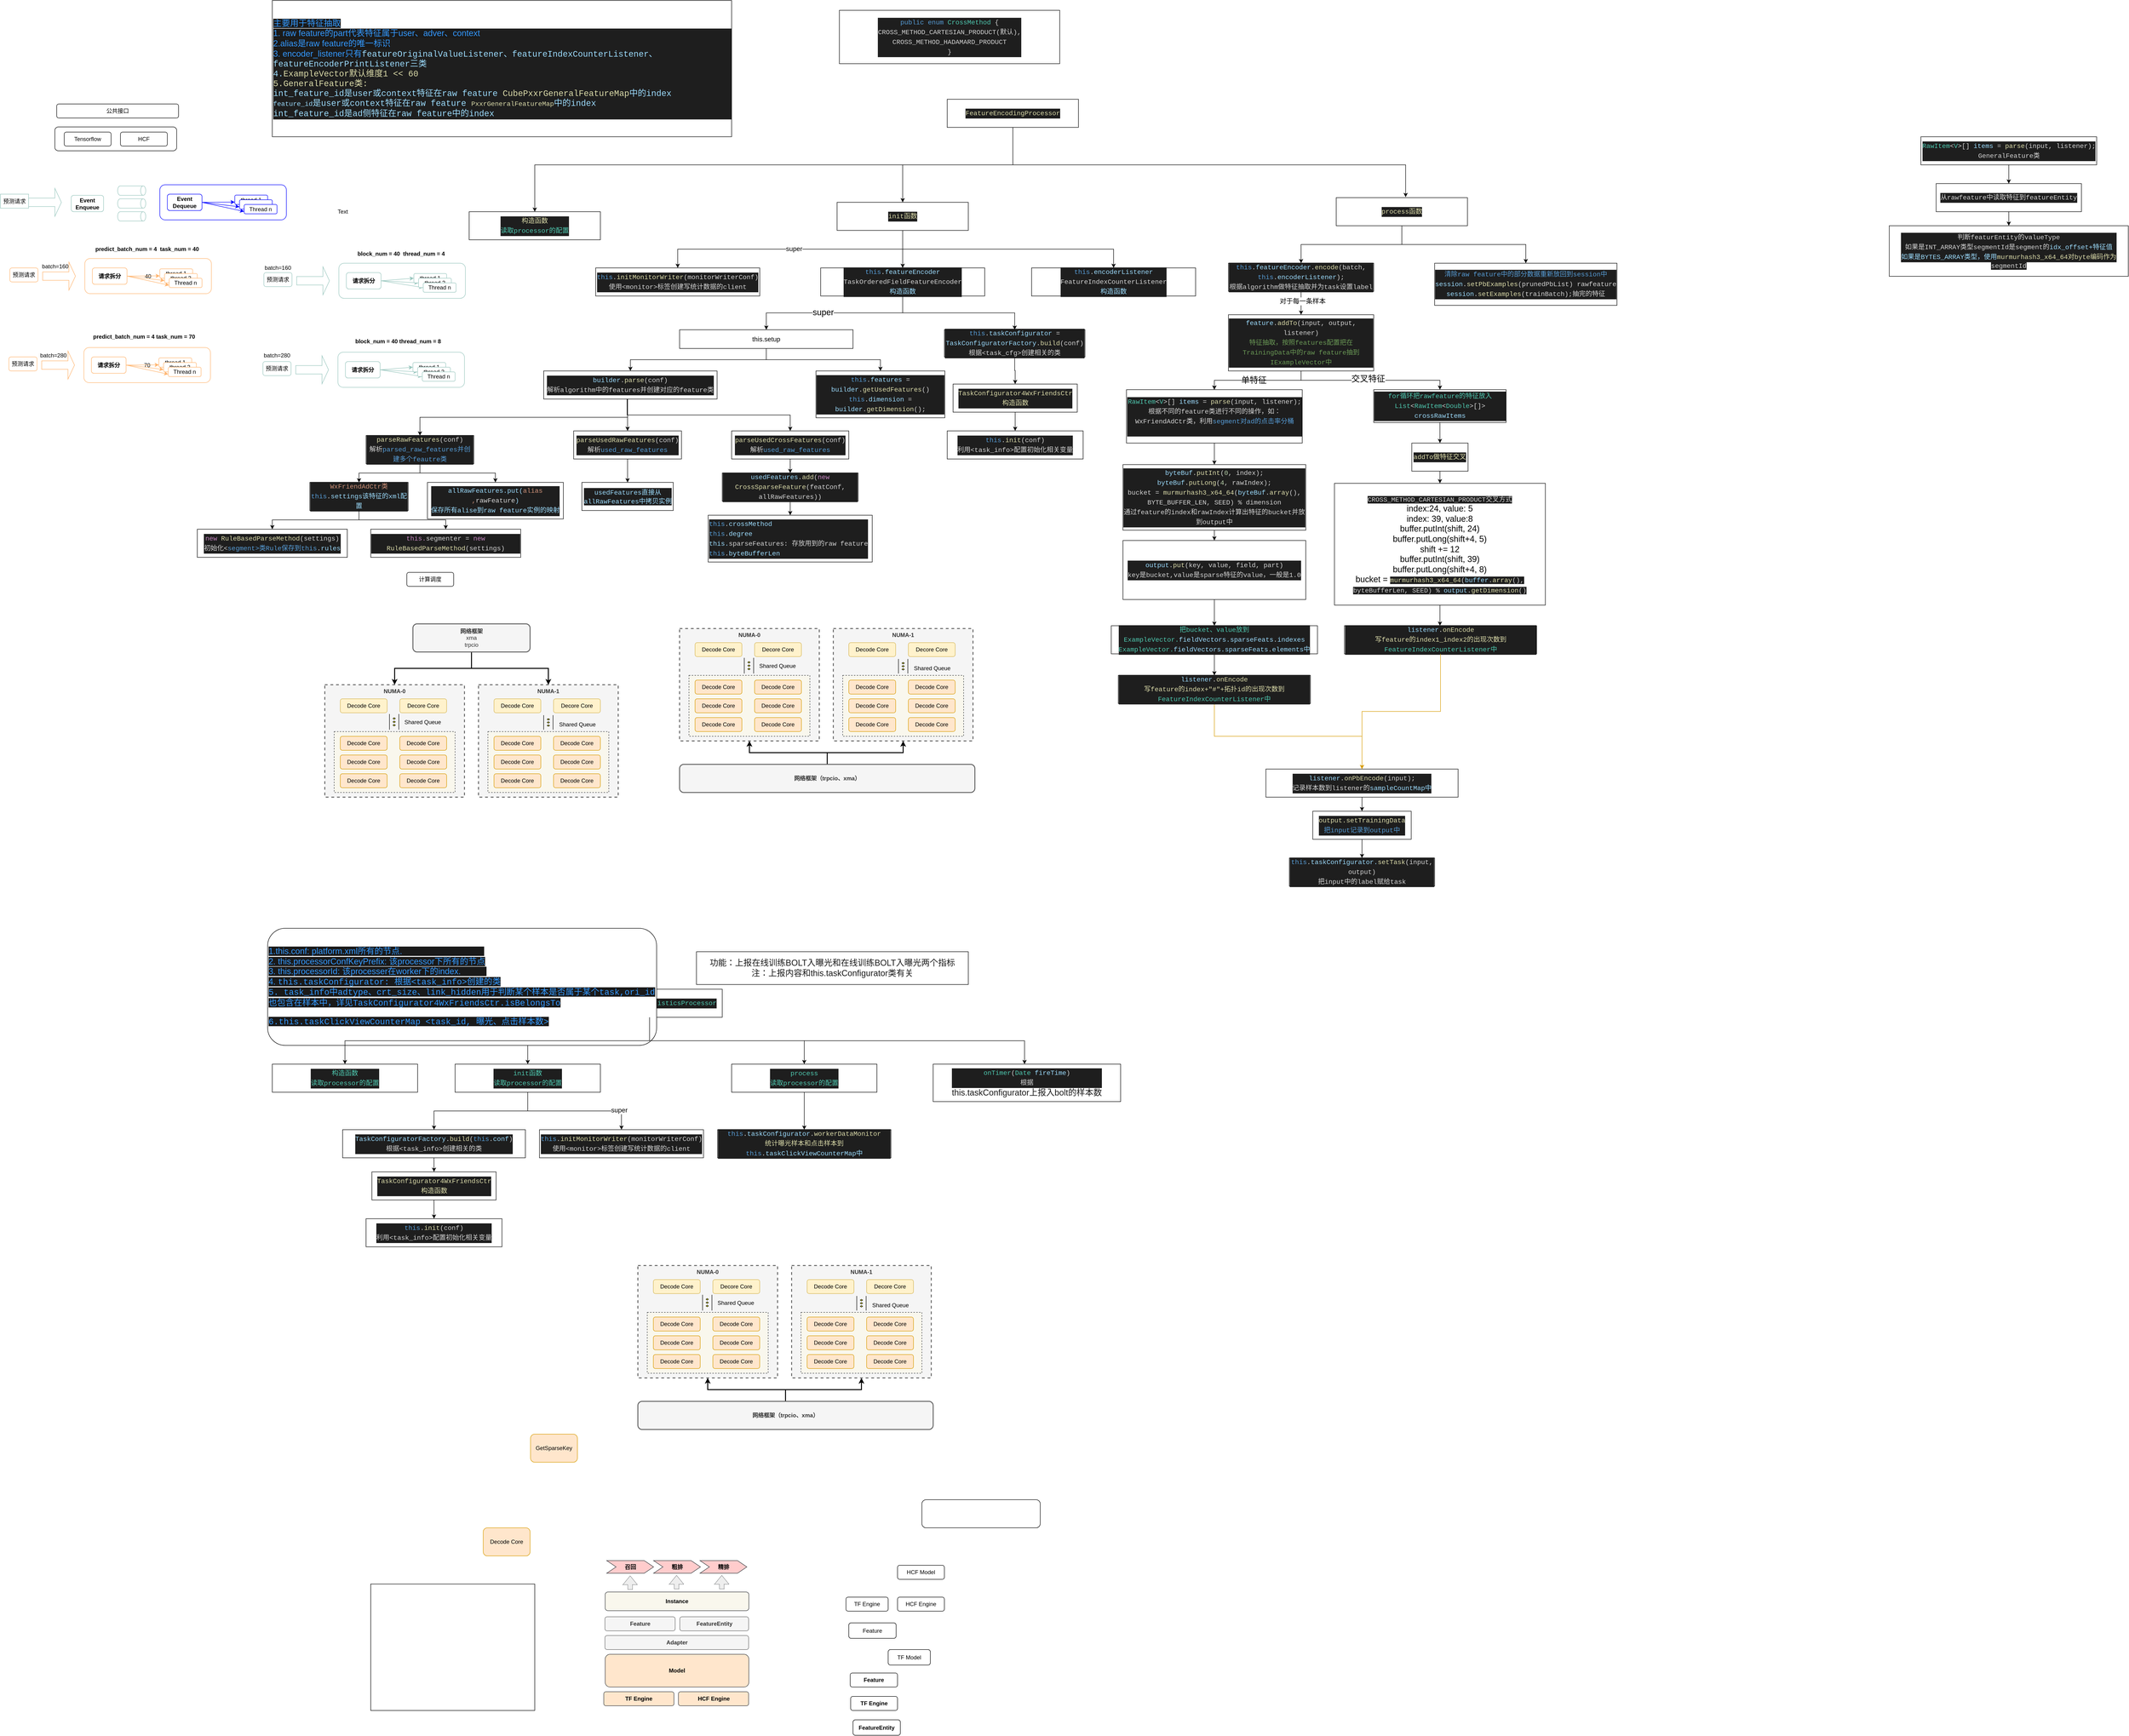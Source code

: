 <mxfile version="21.0.6" type="github">
  <diagram id="1ijzIfbyLROeD-AFS1ul" name="Page-1">
    <mxGraphModel dx="1221" dy="644" grid="1" gridSize="10" guides="1" tooltips="1" connect="1" arrows="1" fold="1" page="1" pageScale="1" pageWidth="827" pageHeight="1169" math="0" shadow="0">
      <root>
        <mxCell id="0" />
        <mxCell id="1" parent="0" />
        <mxCell id="qmducfJw634jm7XFfAXs-72" value="" style="rounded=0;whiteSpace=wrap;html=1;" vertex="1" parent="1">
          <mxGeometry x="900" y="3450" width="350" height="270" as="geometry" />
        </mxCell>
        <mxCell id="qmducfJw634jm7XFfAXs-76" value="" style="rounded=1;whiteSpace=wrap;html=1;" vertex="1" parent="1">
          <mxGeometry x="2076" y="3270" width="252.5" height="60" as="geometry" />
        </mxCell>
        <mxCell id="Lay1ne9Ae1Q5JEMsn1EV-30" value="&lt;b&gt;NUMA-1&lt;/b&gt;" style="rounded=0;whiteSpace=wrap;html=1;verticalAlign=top;align=center;dashed=1;fillColor=#f5f5f5;strokeColor=#666666;fontColor=#333333;strokeWidth=2;" parent="1" vertex="1">
          <mxGeometry x="1130" y="1530" width="298" height="240" as="geometry" />
        </mxCell>
        <mxCell id="Lay1ne9Ae1Q5JEMsn1EV-51" value="" style="rounded=0;whiteSpace=wrap;html=1;dashed=1;fillColor=#f9f7ed;strokeColor=#36393d;" parent="1" vertex="1">
          <mxGeometry x="1150" y="1630" width="258" height="130" as="geometry" />
        </mxCell>
        <mxCell id="Lay1ne9Ae1Q5JEMsn1EV-5" value="&lt;b&gt;NUMA-0&lt;/b&gt;" style="rounded=0;whiteSpace=wrap;html=1;verticalAlign=top;align=center;dashed=1;fillColor=#f5f5f5;fontColor=#333333;strokeColor=#666666;strokeWidth=2;" parent="1" vertex="1">
          <mxGeometry x="802" y="1530" width="298" height="240" as="geometry" />
        </mxCell>
        <mxCell id="Lay1ne9Ae1Q5JEMsn1EV-50" value="" style="rounded=0;whiteSpace=wrap;html=1;dashed=1;fillColor=#f9f7ed;strokeColor=#36393d;" parent="1" vertex="1">
          <mxGeometry x="822" y="1630" width="258" height="130" as="geometry" />
        </mxCell>
        <mxCell id="2JWO2MMRdIpwNk3ZvQKb-11" value="" style="rounded=1;whiteSpace=wrap;html=1;" parent="1" vertex="1">
          <mxGeometry x="226" y="339" width="260" height="51" as="geometry" />
        </mxCell>
        <mxCell id="2JWO2MMRdIpwNk3ZvQKb-9" value="Tensorflow" style="rounded=1;whiteSpace=wrap;html=1;" parent="1" vertex="1">
          <mxGeometry x="246" y="350" width="100" height="30" as="geometry" />
        </mxCell>
        <mxCell id="2JWO2MMRdIpwNk3ZvQKb-10" value="HCF" style="rounded=1;whiteSpace=wrap;html=1;" parent="1" vertex="1">
          <mxGeometry x="366" y="350" width="100" height="30" as="geometry" />
        </mxCell>
        <mxCell id="2JWO2MMRdIpwNk3ZvQKb-12" value="公共接口" style="rounded=1;whiteSpace=wrap;html=1;" parent="1" vertex="1">
          <mxGeometry x="230" y="290" width="260" height="30" as="geometry" />
        </mxCell>
        <mxCell id="6OxSjG3HY2xE2Z4vJXQi-1" value="Event Enqueue" style="rounded=1;whiteSpace=wrap;html=1;fontStyle=1;strokeColor=#9AC7BF;" parent="1" vertex="1">
          <mxGeometry x="261" y="485" width="69" height="35" as="geometry" />
        </mxCell>
        <mxCell id="6OxSjG3HY2xE2Z4vJXQi-2" value="" style="rounded=1;whiteSpace=wrap;html=1;strokeColor=#0000FF;" parent="1" vertex="1">
          <mxGeometry x="450" y="462.5" width="270" height="75" as="geometry" />
        </mxCell>
        <mxCell id="6OxSjG3HY2xE2Z4vJXQi-5" value="" style="shape=singleArrow;whiteSpace=wrap;html=1;strokeColor=#9AC7BF;" parent="1" vertex="1">
          <mxGeometry x="170" y="470" width="70" height="60" as="geometry" />
        </mxCell>
        <mxCell id="6OxSjG3HY2xE2Z4vJXQi-6" value="" style="strokeWidth=1;html=1;shape=mxgraph.flowchart.direct_data;whiteSpace=wrap;strokeColor=#9AC7BF;" parent="1" vertex="1">
          <mxGeometry x="360" y="465" width="60" height="20" as="geometry" />
        </mxCell>
        <mxCell id="6OxSjG3HY2xE2Z4vJXQi-7" value="" style="strokeWidth=1;html=1;shape=mxgraph.flowchart.direct_data;whiteSpace=wrap;strokeColor=#9AC7BF;" parent="1" vertex="1">
          <mxGeometry x="360" y="492.5" width="60" height="20" as="geometry" />
        </mxCell>
        <mxCell id="6OxSjG3HY2xE2Z4vJXQi-8" value="" style="strokeWidth=1;html=1;shape=mxgraph.flowchart.direct_data;whiteSpace=wrap;strokeColor=#9AC7BF;" parent="1" vertex="1">
          <mxGeometry x="360" y="520" width="60" height="20" as="geometry" />
        </mxCell>
        <mxCell id="6OxSjG3HY2xE2Z4vJXQi-17" style="edgeStyle=none;rounded=0;orthogonalLoop=1;jettySize=auto;html=1;exitX=1;exitY=0.5;exitDx=0;exitDy=0;entryX=0;entryY=0.75;entryDx=0;entryDy=0;strokeColor=#0000FF;" parent="1" source="6OxSjG3HY2xE2Z4vJXQi-9" target="6OxSjG3HY2xE2Z4vJXQi-10" edge="1">
          <mxGeometry relative="1" as="geometry" />
        </mxCell>
        <mxCell id="6OxSjG3HY2xE2Z4vJXQi-18" style="edgeStyle=none;rounded=0;orthogonalLoop=1;jettySize=auto;html=1;exitX=1;exitY=0.5;exitDx=0;exitDy=0;entryX=0;entryY=0.75;entryDx=0;entryDy=0;strokeColor=#0000FF;" parent="1" source="6OxSjG3HY2xE2Z4vJXQi-9" target="6OxSjG3HY2xE2Z4vJXQi-11" edge="1">
          <mxGeometry relative="1" as="geometry" />
        </mxCell>
        <mxCell id="6OxSjG3HY2xE2Z4vJXQi-20" style="edgeStyle=none;rounded=0;orthogonalLoop=1;jettySize=auto;html=1;exitX=1;exitY=0.5;exitDx=0;exitDy=0;entryX=0;entryY=0.75;entryDx=0;entryDy=0;strokeColor=#0000FF;" parent="1" source="6OxSjG3HY2xE2Z4vJXQi-9" target="6OxSjG3HY2xE2Z4vJXQi-12" edge="1">
          <mxGeometry relative="1" as="geometry" />
        </mxCell>
        <mxCell id="6OxSjG3HY2xE2Z4vJXQi-9" value="Event&lt;br&gt;Dequeue" style="rounded=1;whiteSpace=wrap;html=1;fontStyle=1;strokeColor=#0000FF;" parent="1" vertex="1">
          <mxGeometry x="466" y="482.5" width="74" height="35" as="geometry" />
        </mxCell>
        <mxCell id="6OxSjG3HY2xE2Z4vJXQi-10" value="thread 1" style="rounded=1;whiteSpace=wrap;html=1;strokeColor=#0000FF;" parent="1" vertex="1">
          <mxGeometry x="610" y="484.5" width="70" height="20" as="geometry" />
        </mxCell>
        <mxCell id="6OxSjG3HY2xE2Z4vJXQi-11" value="..." style="rounded=1;whiteSpace=wrap;html=1;strokeColor=#0000FF;" parent="1" vertex="1">
          <mxGeometry x="620" y="494.5" width="70" height="20" as="geometry" />
        </mxCell>
        <mxCell id="6OxSjG3HY2xE2Z4vJXQi-12" value="Thread n" style="rounded=1;whiteSpace=wrap;html=1;strokeColor=#0000FF;" parent="1" vertex="1">
          <mxGeometry x="630" y="504.5" width="70" height="20" as="geometry" />
        </mxCell>
        <mxCell id="6OxSjG3HY2xE2Z4vJXQi-13" value="预测请求" style="text;html=1;strokeColor=#9AC7BF;fillColor=none;align=center;verticalAlign=middle;whiteSpace=wrap;rounded=0;" parent="1" vertex="1">
          <mxGeometry x="110" y="482.5" width="60" height="30" as="geometry" />
        </mxCell>
        <mxCell id="6OxSjG3HY2xE2Z4vJXQi-15" style="edgeStyle=none;rounded=0;orthogonalLoop=1;jettySize=auto;html=1;exitX=1;exitY=0.5;exitDx=0;exitDy=0;strokeColor=#0000FF;" parent="1" source="6OxSjG3HY2xE2Z4vJXQi-9" target="6OxSjG3HY2xE2Z4vJXQi-9" edge="1">
          <mxGeometry relative="1" as="geometry" />
        </mxCell>
        <mxCell id="6OxSjG3HY2xE2Z4vJXQi-22" value="40" style="rounded=1;whiteSpace=wrap;html=1;strokeColor=#FFB570;" parent="1" vertex="1">
          <mxGeometry x="290" y="620" width="270" height="75" as="geometry" />
        </mxCell>
        <mxCell id="6OxSjG3HY2xE2Z4vJXQi-23" value="" style="shape=singleArrow;whiteSpace=wrap;html=1;strokeColor=#FFB570;" parent="1" vertex="1">
          <mxGeometry x="200" y="627.5" width="70" height="60" as="geometry" />
        </mxCell>
        <mxCell id="6OxSjG3HY2xE2Z4vJXQi-27" style="edgeStyle=none;rounded=0;orthogonalLoop=1;jettySize=auto;html=1;exitX=1;exitY=0.5;exitDx=0;exitDy=0;entryX=0;entryY=0.75;entryDx=0;entryDy=0;strokeColor=#FFB570;" parent="1" source="6OxSjG3HY2xE2Z4vJXQi-30" target="6OxSjG3HY2xE2Z4vJXQi-31" edge="1">
          <mxGeometry relative="1" as="geometry" />
        </mxCell>
        <mxCell id="6OxSjG3HY2xE2Z4vJXQi-28" style="edgeStyle=none;rounded=0;orthogonalLoop=1;jettySize=auto;html=1;exitX=1;exitY=0.5;exitDx=0;exitDy=0;entryX=0;entryY=0.75;entryDx=0;entryDy=0;strokeColor=#FFB570;" parent="1" source="6OxSjG3HY2xE2Z4vJXQi-30" target="6OxSjG3HY2xE2Z4vJXQi-32" edge="1">
          <mxGeometry relative="1" as="geometry" />
        </mxCell>
        <mxCell id="6OxSjG3HY2xE2Z4vJXQi-29" style="edgeStyle=none;rounded=0;orthogonalLoop=1;jettySize=auto;html=1;exitX=1;exitY=0.5;exitDx=0;exitDy=0;entryX=0;entryY=0.75;entryDx=0;entryDy=0;strokeColor=#FFB570;" parent="1" source="6OxSjG3HY2xE2Z4vJXQi-30" target="6OxSjG3HY2xE2Z4vJXQi-33" edge="1">
          <mxGeometry relative="1" as="geometry" />
        </mxCell>
        <mxCell id="6OxSjG3HY2xE2Z4vJXQi-30" value="请求拆分" style="rounded=1;whiteSpace=wrap;html=1;fontStyle=1;strokeColor=#FFB570;" parent="1" vertex="1">
          <mxGeometry x="306" y="640" width="74" height="35" as="geometry" />
        </mxCell>
        <mxCell id="6OxSjG3HY2xE2Z4vJXQi-31" value="thread 1" style="rounded=1;whiteSpace=wrap;html=1;strokeColor=#FFB570;" parent="1" vertex="1">
          <mxGeometry x="450" y="642" width="70" height="20" as="geometry" />
        </mxCell>
        <mxCell id="6OxSjG3HY2xE2Z4vJXQi-32" value="thread 2" style="rounded=1;whiteSpace=wrap;html=1;strokeColor=#FFB570;" parent="1" vertex="1">
          <mxGeometry x="460" y="652" width="70" height="20" as="geometry" />
        </mxCell>
        <mxCell id="6OxSjG3HY2xE2Z4vJXQi-33" value="Thread n" style="rounded=1;whiteSpace=wrap;html=1;strokeColor=#FFB570;" parent="1" vertex="1">
          <mxGeometry x="470" y="662" width="70" height="20" as="geometry" />
        </mxCell>
        <mxCell id="6OxSjG3HY2xE2Z4vJXQi-34" value="预测请求" style="text;html=1;strokeColor=#FFB570;fillColor=none;align=center;verticalAlign=middle;whiteSpace=wrap;rounded=1;" parent="1" vertex="1">
          <mxGeometry x="130" y="640" width="60" height="30" as="geometry" />
        </mxCell>
        <mxCell id="6OxSjG3HY2xE2Z4vJXQi-35" style="edgeStyle=none;rounded=0;orthogonalLoop=1;jettySize=auto;html=1;exitX=1;exitY=0.5;exitDx=0;exitDy=0;strokeColor=#FFB570;" parent="1" source="6OxSjG3HY2xE2Z4vJXQi-30" target="6OxSjG3HY2xE2Z4vJXQi-30" edge="1">
          <mxGeometry relative="1" as="geometry" />
        </mxCell>
        <mxCell id="6OxSjG3HY2xE2Z4vJXQi-36" value="predict_batch_num = 4&amp;nbsp; task_num = 40" style="text;html=1;strokeColor=none;fillColor=none;align=center;verticalAlign=middle;whiteSpace=wrap;rounded=0;fontStyle=1" parent="1" vertex="1">
          <mxGeometry x="288" y="585" width="270" height="30" as="geometry" />
        </mxCell>
        <mxCell id="6OxSjG3HY2xE2Z4vJXQi-37" value="70" style="rounded=1;whiteSpace=wrap;html=1;strokeColor=#FFB570;" parent="1" vertex="1">
          <mxGeometry x="288" y="810" width="270" height="75" as="geometry" />
        </mxCell>
        <mxCell id="6OxSjG3HY2xE2Z4vJXQi-38" value="" style="shape=singleArrow;whiteSpace=wrap;html=1;strokeColor=#FFB570;" parent="1" vertex="1">
          <mxGeometry x="198" y="817.5" width="70" height="60" as="geometry" />
        </mxCell>
        <mxCell id="6OxSjG3HY2xE2Z4vJXQi-39" style="edgeStyle=none;rounded=0;orthogonalLoop=1;jettySize=auto;html=1;exitX=1;exitY=0.5;exitDx=0;exitDy=0;entryX=0;entryY=0.75;entryDx=0;entryDy=0;strokeColor=#FFB570;" parent="1" source="6OxSjG3HY2xE2Z4vJXQi-42" target="6OxSjG3HY2xE2Z4vJXQi-43" edge="1">
          <mxGeometry relative="1" as="geometry" />
        </mxCell>
        <mxCell id="6OxSjG3HY2xE2Z4vJXQi-40" style="edgeStyle=none;rounded=0;orthogonalLoop=1;jettySize=auto;html=1;exitX=1;exitY=0.5;exitDx=0;exitDy=0;entryX=0;entryY=0.75;entryDx=0;entryDy=0;strokeColor=#FFB570;" parent="1" source="6OxSjG3HY2xE2Z4vJXQi-42" target="6OxSjG3HY2xE2Z4vJXQi-44" edge="1">
          <mxGeometry relative="1" as="geometry">
            <Array as="points">
              <mxPoint x="420" y="852" />
            </Array>
          </mxGeometry>
        </mxCell>
        <mxCell id="6OxSjG3HY2xE2Z4vJXQi-41" style="edgeStyle=none;rounded=0;orthogonalLoop=1;jettySize=auto;html=1;exitX=1;exitY=0.5;exitDx=0;exitDy=0;entryX=0;entryY=0.75;entryDx=0;entryDy=0;strokeColor=#FFB570;" parent="1" source="6OxSjG3HY2xE2Z4vJXQi-42" target="6OxSjG3HY2xE2Z4vJXQi-45" edge="1">
          <mxGeometry relative="1" as="geometry" />
        </mxCell>
        <mxCell id="6OxSjG3HY2xE2Z4vJXQi-42" value="请求拆分" style="rounded=1;whiteSpace=wrap;html=1;fontStyle=1;strokeColor=#FFB570;" parent="1" vertex="1">
          <mxGeometry x="304" y="830" width="74" height="35" as="geometry" />
        </mxCell>
        <mxCell id="6OxSjG3HY2xE2Z4vJXQi-43" value="thread 1" style="rounded=1;whiteSpace=wrap;html=1;strokeColor=#FFB570;" parent="1" vertex="1">
          <mxGeometry x="448" y="832" width="70" height="20" as="geometry" />
        </mxCell>
        <mxCell id="6OxSjG3HY2xE2Z4vJXQi-44" value="thread 2" style="rounded=1;whiteSpace=wrap;html=1;strokeColor=#FFB570;" parent="1" vertex="1">
          <mxGeometry x="458" y="842" width="70" height="20" as="geometry" />
        </mxCell>
        <mxCell id="6OxSjG3HY2xE2Z4vJXQi-45" value="Thread n" style="rounded=1;whiteSpace=wrap;html=1;strokeColor=#FFB570;" parent="1" vertex="1">
          <mxGeometry x="468" y="852" width="70" height="20" as="geometry" />
        </mxCell>
        <mxCell id="6OxSjG3HY2xE2Z4vJXQi-46" value="预测请求" style="text;html=1;strokeColor=#FFB570;fillColor=none;align=center;verticalAlign=middle;whiteSpace=wrap;rounded=1;" parent="1" vertex="1">
          <mxGeometry x="128" y="830" width="60" height="30" as="geometry" />
        </mxCell>
        <mxCell id="6OxSjG3HY2xE2Z4vJXQi-47" style="edgeStyle=none;rounded=0;orthogonalLoop=1;jettySize=auto;html=1;exitX=1;exitY=0.5;exitDx=0;exitDy=0;strokeColor=#FFB570;" parent="1" source="6OxSjG3HY2xE2Z4vJXQi-42" target="6OxSjG3HY2xE2Z4vJXQi-42" edge="1">
          <mxGeometry relative="1" as="geometry" />
        </mxCell>
        <mxCell id="6OxSjG3HY2xE2Z4vJXQi-48" value="predict_batch_num = 4 task_num = 70" style="text;html=1;strokeColor=none;fillColor=none;align=center;verticalAlign=middle;whiteSpace=wrap;rounded=0;fontStyle=1" parent="1" vertex="1">
          <mxGeometry x="270.5" y="772" width="291" height="30" as="geometry" />
        </mxCell>
        <mxCell id="6OxSjG3HY2xE2Z4vJXQi-49" value="batch=160" style="text;html=1;strokeColor=none;fillColor=none;align=center;verticalAlign=middle;whiteSpace=wrap;rounded=0;" parent="1" vertex="1">
          <mxGeometry x="197" y="622" width="60" height="30" as="geometry" />
        </mxCell>
        <mxCell id="6OxSjG3HY2xE2Z4vJXQi-50" value="batch=280" style="text;html=1;strokeColor=none;fillColor=none;align=center;verticalAlign=middle;whiteSpace=wrap;rounded=0;" parent="1" vertex="1">
          <mxGeometry x="193" y="812" width="60" height="30" as="geometry" />
        </mxCell>
        <mxCell id="hjoKNnRGck3ghLzAeIK7-1" value="" style="rounded=1;whiteSpace=wrap;html=1;strokeColor=#9AC7BF;" parent="1" vertex="1">
          <mxGeometry x="832" y="630" width="270" height="75" as="geometry" />
        </mxCell>
        <mxCell id="hjoKNnRGck3ghLzAeIK7-2" value="" style="shape=singleArrow;whiteSpace=wrap;html=1;strokeColor=#9AC7BF;" parent="1" vertex="1">
          <mxGeometry x="742" y="637.5" width="70" height="60" as="geometry" />
        </mxCell>
        <mxCell id="hjoKNnRGck3ghLzAeIK7-33" style="edgeStyle=none;rounded=0;orthogonalLoop=1;jettySize=auto;html=1;exitX=1;exitY=0.5;exitDx=0;exitDy=0;entryX=0;entryY=0.5;entryDx=0;entryDy=0;strokeColor=#9AC7BF;" parent="1" source="hjoKNnRGck3ghLzAeIK7-6" target="hjoKNnRGck3ghLzAeIK7-7" edge="1">
          <mxGeometry relative="1" as="geometry" />
        </mxCell>
        <mxCell id="hjoKNnRGck3ghLzAeIK7-34" style="edgeStyle=none;rounded=0;orthogonalLoop=1;jettySize=auto;html=1;exitX=1;exitY=0.5;exitDx=0;exitDy=0;entryX=0;entryY=0.5;entryDx=0;entryDy=0;strokeColor=#9AC7BF;" parent="1" source="hjoKNnRGck3ghLzAeIK7-6" target="hjoKNnRGck3ghLzAeIK7-8" edge="1">
          <mxGeometry relative="1" as="geometry" />
        </mxCell>
        <mxCell id="hjoKNnRGck3ghLzAeIK7-35" style="edgeStyle=none;rounded=0;orthogonalLoop=1;jettySize=auto;html=1;exitX=1;exitY=0.5;exitDx=0;exitDy=0;entryX=0;entryY=0.5;entryDx=0;entryDy=0;strokeColor=#9AC7BF;" parent="1" source="hjoKNnRGck3ghLzAeIK7-6" target="hjoKNnRGck3ghLzAeIK7-9" edge="1">
          <mxGeometry relative="1" as="geometry" />
        </mxCell>
        <mxCell id="hjoKNnRGck3ghLzAeIK7-6" value="请求拆分" style="rounded=1;whiteSpace=wrap;html=1;fontStyle=1;strokeColor=#9AC7BF;" parent="1" vertex="1">
          <mxGeometry x="848" y="650" width="74" height="35" as="geometry" />
        </mxCell>
        <mxCell id="hjoKNnRGck3ghLzAeIK7-7" value="thread 1" style="rounded=1;whiteSpace=wrap;html=1;strokeColor=#9AC7BF;" parent="1" vertex="1">
          <mxGeometry x="992" y="652" width="70" height="20" as="geometry" />
        </mxCell>
        <mxCell id="hjoKNnRGck3ghLzAeIK7-8" value="thread 2" style="rounded=1;whiteSpace=wrap;html=1;strokeColor=#9AC7BF;" parent="1" vertex="1">
          <mxGeometry x="1002" y="662" width="70" height="20" as="geometry" />
        </mxCell>
        <mxCell id="hjoKNnRGck3ghLzAeIK7-9" value="Thread n" style="rounded=1;whiteSpace=wrap;html=1;strokeColor=#9AC7BF;" parent="1" vertex="1">
          <mxGeometry x="1012" y="672" width="70" height="20" as="geometry" />
        </mxCell>
        <mxCell id="hjoKNnRGck3ghLzAeIK7-10" value="预测请求" style="text;html=1;strokeColor=#9AC7BF;fillColor=none;align=center;verticalAlign=middle;whiteSpace=wrap;rounded=1;" parent="1" vertex="1">
          <mxGeometry x="672" y="650" width="60" height="30" as="geometry" />
        </mxCell>
        <mxCell id="hjoKNnRGck3ghLzAeIK7-11" style="edgeStyle=none;rounded=0;orthogonalLoop=1;jettySize=auto;html=1;exitX=1;exitY=0.5;exitDx=0;exitDy=0;strokeColor=#9AC7BF;" parent="1" source="hjoKNnRGck3ghLzAeIK7-6" target="hjoKNnRGck3ghLzAeIK7-6" edge="1">
          <mxGeometry relative="1" as="geometry" />
        </mxCell>
        <mxCell id="hjoKNnRGck3ghLzAeIK7-12" value="block_num = 40&amp;nbsp; thread_num = 4" style="text;html=1;strokeColor=none;fillColor=none;align=center;verticalAlign=middle;whiteSpace=wrap;rounded=0;fontStyle=1" parent="1" vertex="1">
          <mxGeometry x="830" y="595" width="270" height="30" as="geometry" />
        </mxCell>
        <mxCell id="hjoKNnRGck3ghLzAeIK7-13" value="" style="rounded=1;whiteSpace=wrap;html=1;strokeColor=#9AC7BF;" parent="1" vertex="1">
          <mxGeometry x="830" y="820" width="270" height="75" as="geometry" />
        </mxCell>
        <mxCell id="hjoKNnRGck3ghLzAeIK7-14" value="" style="shape=singleArrow;whiteSpace=wrap;html=1;strokeColor=#9AC7BF;" parent="1" vertex="1">
          <mxGeometry x="740" y="827.5" width="70" height="60" as="geometry" />
        </mxCell>
        <mxCell id="hjoKNnRGck3ghLzAeIK7-30" style="rounded=0;orthogonalLoop=1;jettySize=auto;html=1;exitX=1;exitY=0.5;exitDx=0;exitDy=0;entryX=0;entryY=0.5;entryDx=0;entryDy=0;strokeColor=#9AC7BF;" parent="1" source="hjoKNnRGck3ghLzAeIK7-18" target="hjoKNnRGck3ghLzAeIK7-19" edge="1">
          <mxGeometry relative="1" as="geometry" />
        </mxCell>
        <mxCell id="hjoKNnRGck3ghLzAeIK7-31" style="edgeStyle=none;rounded=0;orthogonalLoop=1;jettySize=auto;html=1;exitX=1;exitY=0.5;exitDx=0;exitDy=0;entryX=0;entryY=0.5;entryDx=0;entryDy=0;strokeColor=#9AC7BF;" parent="1" source="hjoKNnRGck3ghLzAeIK7-18" target="hjoKNnRGck3ghLzAeIK7-20" edge="1">
          <mxGeometry relative="1" as="geometry" />
        </mxCell>
        <mxCell id="hjoKNnRGck3ghLzAeIK7-32" style="edgeStyle=none;rounded=0;orthogonalLoop=1;jettySize=auto;html=1;exitX=1;exitY=0.5;exitDx=0;exitDy=0;entryX=0;entryY=0.5;entryDx=0;entryDy=0;strokeColor=#9AC7BF;" parent="1" source="hjoKNnRGck3ghLzAeIK7-18" target="hjoKNnRGck3ghLzAeIK7-21" edge="1">
          <mxGeometry relative="1" as="geometry" />
        </mxCell>
        <mxCell id="hjoKNnRGck3ghLzAeIK7-18" value="请求拆分" style="rounded=1;whiteSpace=wrap;html=1;fontStyle=1;strokeColor=#9AC7BF;" parent="1" vertex="1">
          <mxGeometry x="846" y="840" width="74" height="35" as="geometry" />
        </mxCell>
        <mxCell id="hjoKNnRGck3ghLzAeIK7-19" value="thread 1" style="rounded=1;whiteSpace=wrap;html=1;strokeColor=#9AC7BF;" parent="1" vertex="1">
          <mxGeometry x="990" y="842" width="70" height="20" as="geometry" />
        </mxCell>
        <mxCell id="hjoKNnRGck3ghLzAeIK7-20" value="thread 2" style="rounded=1;whiteSpace=wrap;html=1;strokeColor=#9AC7BF;" parent="1" vertex="1">
          <mxGeometry x="1000" y="852" width="70" height="20" as="geometry" />
        </mxCell>
        <mxCell id="hjoKNnRGck3ghLzAeIK7-21" value="Thread n" style="rounded=1;whiteSpace=wrap;html=1;strokeColor=#9AC7BF;" parent="1" vertex="1">
          <mxGeometry x="1010" y="862" width="70" height="20" as="geometry" />
        </mxCell>
        <mxCell id="hjoKNnRGck3ghLzAeIK7-22" value="预测请求" style="text;html=1;strokeColor=#9AC7BF;fillColor=none;align=center;verticalAlign=middle;whiteSpace=wrap;rounded=1;" parent="1" vertex="1">
          <mxGeometry x="670" y="840" width="60" height="30" as="geometry" />
        </mxCell>
        <mxCell id="hjoKNnRGck3ghLzAeIK7-23" style="edgeStyle=none;rounded=0;orthogonalLoop=1;jettySize=auto;html=1;exitX=1;exitY=0.5;exitDx=0;exitDy=0;strokeColor=#9AC7BF;" parent="1" source="hjoKNnRGck3ghLzAeIK7-18" target="hjoKNnRGck3ghLzAeIK7-18" edge="1">
          <mxGeometry relative="1" as="geometry" />
        </mxCell>
        <mxCell id="hjoKNnRGck3ghLzAeIK7-24" value="block_num = 40 thread_num = 8" style="text;html=1;strokeColor=none;fillColor=none;align=center;verticalAlign=middle;whiteSpace=wrap;rounded=0;fontStyle=1" parent="1" vertex="1">
          <mxGeometry x="812.5" y="782" width="291" height="30" as="geometry" />
        </mxCell>
        <mxCell id="hjoKNnRGck3ghLzAeIK7-25" value="batch=160" style="text;html=1;strokeColor=none;fillColor=none;align=center;verticalAlign=middle;whiteSpace=wrap;rounded=0;" parent="1" vertex="1">
          <mxGeometry x="672" y="625" width="60" height="30" as="geometry" />
        </mxCell>
        <mxCell id="hjoKNnRGck3ghLzAeIK7-26" value="batch=280" style="text;html=1;strokeColor=none;fillColor=none;align=center;verticalAlign=middle;whiteSpace=wrap;rounded=0;" parent="1" vertex="1">
          <mxGeometry x="670" y="812" width="60" height="30" as="geometry" />
        </mxCell>
        <mxCell id="hjoKNnRGck3ghLzAeIK7-36" value="Text" style="text;html=1;align=center;verticalAlign=middle;resizable=0;points=[];autosize=1;strokeColor=none;fillColor=none;" parent="1" vertex="1">
          <mxGeometry x="820" y="510" width="40" height="20" as="geometry" />
        </mxCell>
        <mxCell id="sH-vYN1qVpm8PKYGUntF-1" value="" style="edgeStyle=orthogonalEdgeStyle;rounded=0;orthogonalLoop=1;jettySize=auto;html=1;fontSize=14;entryX=0.5;entryY=0;entryDx=0;entryDy=0;" parent="1" source="sH-vYN1qVpm8PKYGUntF-2" target="sH-vYN1qVpm8PKYGUntF-6" edge="1">
          <mxGeometry relative="1" as="geometry">
            <mxPoint x="2090" y="420" as="targetPoint" />
          </mxGeometry>
        </mxCell>
        <mxCell id="sH-vYN1qVpm8PKYGUntF-2" value="&lt;div style=&quot;color: rgb(212 , 212 , 212) ; background-color: rgb(30 , 30 , 30) ; font-family: &amp;#34;menlo&amp;#34; , &amp;#34;monaco&amp;#34; , &amp;#34;courier new&amp;#34; , monospace ; font-size: 14px ; line-height: 21px&quot;&gt;&lt;div style=&quot;font-family: &amp;#34;menlo&amp;#34; , &amp;#34;monaco&amp;#34; , &amp;#34;courier new&amp;#34; , monospace ; line-height: 21px&quot;&gt;&lt;span style=&quot;color: rgb(220 , 220 , 170)&quot;&gt;FeatureEncodingProcessor&lt;/span&gt;&lt;/div&gt;&lt;/div&gt;" style="rounded=0;whiteSpace=wrap;html=1;" parent="1" vertex="1">
          <mxGeometry x="2130" y="280" width="280" height="60" as="geometry" />
        </mxCell>
        <mxCell id="sH-vYN1qVpm8PKYGUntF-3" value="&lt;div style=&quot;background-color: rgb(30 , 30 , 30) ; font-family: &amp;#34;menlo&amp;#34; , &amp;#34;monaco&amp;#34; , &amp;#34;courier new&amp;#34; , monospace ; font-size: 14px ; line-height: 21px&quot;&gt;&lt;div style=&quot;font-family: &amp;#34;menlo&amp;#34; , &amp;#34;monaco&amp;#34; , &amp;#34;courier new&amp;#34; , monospace ; line-height: 21px&quot;&gt;&lt;font color=&quot;#dcdcaa&quot;&gt;&lt;span&gt;构造函数&lt;/span&gt;&lt;/font&gt;&lt;/div&gt;&lt;div style=&quot;font-family: &amp;#34;menlo&amp;#34; , &amp;#34;monaco&amp;#34; , &amp;#34;courier new&amp;#34; , monospace ; line-height: 21px&quot;&gt;&lt;span style=&quot;color: rgb(78 , 201 , 176)&quot;&gt;读取processor的配置&lt;/span&gt;&lt;font color=&quot;#dcdcaa&quot;&gt;&lt;span&gt;&lt;br&gt;&lt;/span&gt;&lt;/font&gt;&lt;/div&gt;&lt;/div&gt;" style="rounded=0;whiteSpace=wrap;html=1;" parent="1" vertex="1">
          <mxGeometry x="1110" y="520" width="280" height="60" as="geometry" />
        </mxCell>
        <mxCell id="sH-vYN1qVpm8PKYGUntF-4" value="" style="edgeStyle=orthogonalEdgeStyle;rounded=0;orthogonalLoop=1;jettySize=auto;html=1;fontSize=14;exitX=0.5;exitY=1;exitDx=0;exitDy=0;" parent="1" source="sH-vYN1qVpm8PKYGUntF-6" target="sH-vYN1qVpm8PKYGUntF-7" edge="1">
          <mxGeometry relative="1" as="geometry" />
        </mxCell>
        <mxCell id="sH-vYN1qVpm8PKYGUntF-5" value="super" style="edgeLabel;html=1;align=center;verticalAlign=middle;resizable=0;points=[];fontSize=14;" parent="sH-vYN1qVpm8PKYGUntF-4" vertex="1" connectable="0">
          <mxGeometry x="-0.029" y="-1" relative="1" as="geometry">
            <mxPoint as="offset" />
          </mxGeometry>
        </mxCell>
        <mxCell id="sH-vYN1qVpm8PKYGUntF-6" value="&lt;div style=&quot;background-color: rgb(30 , 30 , 30) ; font-family: &amp;#34;menlo&amp;#34; , &amp;#34;monaco&amp;#34; , &amp;#34;courier new&amp;#34; , monospace ; font-size: 14px ; line-height: 21px&quot;&gt;&lt;div style=&quot;font-family: &amp;#34;menlo&amp;#34; , &amp;#34;monaco&amp;#34; , &amp;#34;courier new&amp;#34; , monospace ; line-height: 21px&quot;&gt;&lt;font color=&quot;#dcdcaa&quot;&gt;&lt;span&gt;init函数&lt;/span&gt;&lt;/font&gt;&lt;/div&gt;&lt;/div&gt;" style="rounded=0;whiteSpace=wrap;html=1;" parent="1" vertex="1">
          <mxGeometry x="1895" y="500" width="280" height="60" as="geometry" />
        </mxCell>
        <mxCell id="sH-vYN1qVpm8PKYGUntF-7" value="&lt;div style=&quot;color: rgb(212 , 212 , 212) ; background-color: rgb(30 , 30 , 30) ; font-family: &amp;#34;menlo&amp;#34; , &amp;#34;monaco&amp;#34; , &amp;#34;courier new&amp;#34; , monospace ; font-size: 14px ; line-height: 21px&quot;&gt;&lt;span style=&quot;color: rgb(86 , 156 , 214)&quot;&gt;this&lt;/span&gt;.&lt;span style=&quot;color: rgb(220 , 220 , 170)&quot;&gt;initMonitorWriter&lt;/span&gt;(monitorWriterConf)&lt;/div&gt;&lt;div style=&quot;color: rgb(212 , 212 , 212) ; background-color: rgb(30 , 30 , 30) ; font-family: &amp;#34;menlo&amp;#34; , &amp;#34;monaco&amp;#34; , &amp;#34;courier new&amp;#34; , monospace ; font-size: 14px ; line-height: 21px&quot;&gt;使用&amp;lt;monitor&amp;gt;标签创建写统计数据的client&lt;/div&gt;" style="whiteSpace=wrap;html=1;rounded=0;" parent="1" vertex="1">
          <mxGeometry x="1380" y="640" width="350" height="60" as="geometry" />
        </mxCell>
        <mxCell id="sH-vYN1qVpm8PKYGUntF-8" value="" style="edgeStyle=orthogonalEdgeStyle;rounded=0;orthogonalLoop=1;jettySize=auto;html=1;fontSize=14;" parent="1" source="sH-vYN1qVpm8PKYGUntF-10" target="sH-vYN1qVpm8PKYGUntF-12" edge="1">
          <mxGeometry relative="1" as="geometry" />
        </mxCell>
        <mxCell id="sH-vYN1qVpm8PKYGUntF-9" value="&lt;font style=&quot;font-size: 18px&quot;&gt;super&lt;/font&gt;" style="edgeLabel;html=1;align=center;verticalAlign=middle;resizable=0;points=[];" parent="sH-vYN1qVpm8PKYGUntF-8" vertex="1" connectable="0">
          <mxGeometry x="0.138" y="-1" relative="1" as="geometry">
            <mxPoint as="offset" />
          </mxGeometry>
        </mxCell>
        <mxCell id="sH-vYN1qVpm8PKYGUntF-10" value="&lt;div style=&quot;background-color: rgb(30 , 30 , 30) ; font-family: &amp;#34;menlo&amp;#34; , &amp;#34;monaco&amp;#34; , &amp;#34;courier new&amp;#34; , monospace ; font-size: 14px ; line-height: 21px&quot;&gt;&lt;span style=&quot;font-family: &amp;#34;menlo&amp;#34; , &amp;#34;monaco&amp;#34; , &amp;#34;courier new&amp;#34; , monospace ; color: rgb(86 , 156 , 214)&quot;&gt;this&lt;/span&gt;&lt;span style=&quot;color: rgb(212 , 212 , 212) ; font-family: &amp;#34;menlo&amp;#34; , &amp;#34;monaco&amp;#34; , &amp;#34;courier new&amp;#34; , monospace&quot;&gt;.&lt;/span&gt;&lt;span style=&quot;font-family: &amp;#34;menlo&amp;#34; , &amp;#34;monaco&amp;#34; , &amp;#34;courier new&amp;#34; , monospace ; color: rgb(156 , 220 , 254)&quot;&gt;featureEncoder&lt;/span&gt;&lt;/div&gt;&lt;div style=&quot;background-color: rgb(30 , 30 , 30) ; font-family: &amp;#34;menlo&amp;#34; , &amp;#34;monaco&amp;#34; , &amp;#34;courier new&amp;#34; , monospace ; font-size: 14px ; line-height: 21px&quot;&gt;&lt;div style=&quot;color: rgb(212 , 212 , 212) ; font-family: &amp;#34;menlo&amp;#34; , &amp;#34;monaco&amp;#34; , &amp;#34;courier new&amp;#34; , monospace ; line-height: 21px&quot;&gt;TaskOrderedFieldFeatureEncoder&lt;/div&gt;&lt;/div&gt;&lt;div style=&quot;background-color: rgb(30 , 30 , 30) ; font-family: &amp;#34;menlo&amp;#34; , &amp;#34;monaco&amp;#34; , &amp;#34;courier new&amp;#34; , monospace ; font-size: 14px ; line-height: 21px&quot;&gt;&lt;span style=&quot;color: rgb(156 , 220 , 254)&quot;&gt;构造函数&lt;/span&gt;&lt;/div&gt;" style="whiteSpace=wrap;html=1;rounded=0;" parent="1" vertex="1">
          <mxGeometry x="1860" y="640" width="350" height="60" as="geometry" />
        </mxCell>
        <mxCell id="sH-vYN1qVpm8PKYGUntF-11" value="" style="edgeStyle=orthogonalEdgeStyle;rounded=0;orthogonalLoop=1;jettySize=auto;html=1;fontSize=14;" parent="1" source="sH-vYN1qVpm8PKYGUntF-12" target="sH-vYN1qVpm8PKYGUntF-14" edge="1">
          <mxGeometry relative="1" as="geometry" />
        </mxCell>
        <mxCell id="sH-vYN1qVpm8PKYGUntF-12" value="&lt;font style=&quot;font-size: 14px&quot;&gt;this.setup&lt;/font&gt;" style="whiteSpace=wrap;html=1;rounded=0;" parent="1" vertex="1">
          <mxGeometry x="1559" y="772" width="370" height="40" as="geometry" />
        </mxCell>
        <mxCell id="sH-vYN1qVpm8PKYGUntF-13" value="" style="edgeStyle=orthogonalEdgeStyle;rounded=0;orthogonalLoop=1;jettySize=auto;html=1;fontSize=14;exitX=0.484;exitY=1;exitDx=0;exitDy=0;exitPerimeter=0;" parent="1" source="sH-vYN1qVpm8PKYGUntF-14" target="sH-vYN1qVpm8PKYGUntF-16" edge="1">
          <mxGeometry relative="1" as="geometry" />
        </mxCell>
        <mxCell id="sH-vYN1qVpm8PKYGUntF-14" value="&lt;div style=&quot;color: rgb(212 , 212 , 212) ; background-color: rgb(30 , 30 , 30) ; font-family: &amp;#34;menlo&amp;#34; , &amp;#34;monaco&amp;#34; , &amp;#34;courier new&amp;#34; , monospace ; font-size: 14px ; line-height: 21px&quot;&gt;&lt;span style=&quot;color: rgb(156 , 220 , 254)&quot;&gt;builder&lt;/span&gt;.&lt;span style=&quot;color: rgb(220 , 220 , 170)&quot;&gt;parse&lt;/span&gt;(conf)&lt;/div&gt;&lt;div style=&quot;color: rgb(212 , 212 , 212) ; background-color: rgb(30 , 30 , 30) ; font-family: &amp;#34;menlo&amp;#34; , &amp;#34;monaco&amp;#34; , &amp;#34;courier new&amp;#34; , monospace ; font-size: 14px ; line-height: 21px&quot;&gt;解析algorithm中的features并创建对应的feature类&lt;/div&gt;" style="whiteSpace=wrap;html=1;rounded=0;" parent="1" vertex="1">
          <mxGeometry x="1269" y="860" width="370" height="60" as="geometry" />
        </mxCell>
        <mxCell id="sH-vYN1qVpm8PKYGUntF-15" value="" style="edgeStyle=orthogonalEdgeStyle;rounded=0;orthogonalLoop=1;jettySize=auto;html=1;" parent="1" source="sH-vYN1qVpm8PKYGUntF-16" target="sH-vYN1qVpm8PKYGUntF-18" edge="1">
          <mxGeometry relative="1" as="geometry" />
        </mxCell>
        <mxCell id="sH-vYN1qVpm8PKYGUntF-16" value="&lt;div style=&quot;color: rgb(212 , 212 , 212) ; background-color: rgb(30 , 30 , 30) ; font-family: &amp;#34;menlo&amp;#34; , &amp;#34;monaco&amp;#34; , &amp;#34;courier new&amp;#34; , monospace ; font-size: 14px ; line-height: 21px&quot;&gt;&lt;span style=&quot;color: rgb(220 , 220 , 170)&quot;&gt;parseRawFeatures&lt;/span&gt;(conf)&lt;/div&gt;&lt;div style=&quot;color: rgb(212 , 212 , 212) ; background-color: rgb(30 , 30 , 30) ; font-family: &amp;#34;menlo&amp;#34; , &amp;#34;monaco&amp;#34; , &amp;#34;courier new&amp;#34; , monospace ; font-size: 14px ; line-height: 21px&quot;&gt;解析&lt;span style=&quot;color: rgb(86 , 156 , 214) ; font-family: &amp;#34;menlo&amp;#34; , &amp;#34;monaco&amp;#34; , &amp;#34;courier new&amp;#34; , monospace&quot;&gt;parsed_raw_features并创建多个feautre类&lt;/span&gt;&lt;/div&gt;" style="whiteSpace=wrap;html=1;rounded=0;" parent="1" vertex="1">
          <mxGeometry x="890" y="998" width="230" height="60" as="geometry" />
        </mxCell>
        <mxCell id="sH-vYN1qVpm8PKYGUntF-17" value="" style="edgeStyle=orthogonalEdgeStyle;rounded=0;orthogonalLoop=1;jettySize=auto;html=1;" parent="1" source="sH-vYN1qVpm8PKYGUntF-18" target="sH-vYN1qVpm8PKYGUntF-19" edge="1">
          <mxGeometry relative="1" as="geometry" />
        </mxCell>
        <mxCell id="sH-vYN1qVpm8PKYGUntF-18" value="&lt;div style=&quot;color: rgb(212 , 212 , 212) ; background-color: rgb(30 , 30 , 30) ; font-family: &amp;#34;menlo&amp;#34; , &amp;#34;monaco&amp;#34; , &amp;#34;courier new&amp;#34; , monospace ; font-size: 14px ; line-height: 21px&quot;&gt;&lt;div style=&quot;font-family: &amp;#34;menlo&amp;#34; , &amp;#34;monaco&amp;#34; , &amp;#34;courier new&amp;#34; , monospace ; line-height: 21px&quot;&gt;&lt;span style=&quot;color: rgb(206 , 145 , 120) ; font-family: &amp;#34;menlo&amp;#34; , &amp;#34;monaco&amp;#34; , &amp;#34;courier new&amp;#34; , monospace&quot;&gt;WxFriendAdCtr&lt;/span&gt;&lt;span style=&quot;color: rgb(206 , 145 , 120)&quot;&gt;类&lt;/span&gt;&lt;/div&gt;&lt;div style=&quot;font-family: &amp;#34;menlo&amp;#34; , &amp;#34;monaco&amp;#34; , &amp;#34;courier new&amp;#34; , monospace ; line-height: 21px&quot;&gt;&lt;div style=&quot;font-family: &amp;#34;menlo&amp;#34; , &amp;#34;monaco&amp;#34; , &amp;#34;courier new&amp;#34; , monospace ; line-height: 21px&quot;&gt;&lt;span style=&quot;color: rgb(86 , 156 , 214)&quot;&gt;this&lt;/span&gt;.&lt;span style=&quot;color: rgb(156 , 220 , 254)&quot;&gt;settings该特征的xml配置&lt;/span&gt;&lt;/div&gt;&lt;/div&gt;&lt;/div&gt;" style="whiteSpace=wrap;html=1;rounded=0;" parent="1" vertex="1">
          <mxGeometry x="770" y="1098" width="210" height="60" as="geometry" />
        </mxCell>
        <mxCell id="sH-vYN1qVpm8PKYGUntF-19" value="&lt;div style=&quot;color: rgb(212 , 212 , 212) ; background-color: rgb(30 , 30 , 30) ; font-family: &amp;#34;menlo&amp;#34; , &amp;#34;monaco&amp;#34; , &amp;#34;courier new&amp;#34; , monospace ; font-size: 14px ; line-height: 21px&quot;&gt;&lt;span style=&quot;color: rgb(197 , 134 , 192)&quot;&gt;new&lt;/span&gt; &lt;span style=&quot;color: rgb(220 , 220 , 170)&quot;&gt;RuleBasedParseMethod&lt;/span&gt;(settings)&lt;/div&gt;&lt;div style=&quot;color: rgb(212 , 212 , 212) ; background-color: rgb(30 , 30 , 30) ; font-family: &amp;#34;menlo&amp;#34; , &amp;#34;monaco&amp;#34; , &amp;#34;courier new&amp;#34; , monospace ; font-size: 14px ; line-height: 21px&quot;&gt;初始化&amp;lt;&lt;span style=&quot;color: rgb(86 , 156 , 214) ; font-family: &amp;#34;menlo&amp;#34; , &amp;#34;monaco&amp;#34; , &amp;#34;courier new&amp;#34; , monospace&quot;&gt;segment&amp;gt;类Rule保存到&lt;/span&gt;&lt;span style=&quot;font-family: &amp;#34;menlo&amp;#34; , &amp;#34;monaco&amp;#34; , &amp;#34;courier new&amp;#34; , monospace ; color: rgb(86 , 156 , 214)&quot;&gt;this&lt;/span&gt;&lt;span style=&quot;font-family: &amp;#34;menlo&amp;#34; , &amp;#34;monaco&amp;#34; , &amp;#34;courier new&amp;#34; , monospace&quot;&gt;.&lt;/span&gt;&lt;span style=&quot;font-family: &amp;#34;menlo&amp;#34; , &amp;#34;monaco&amp;#34; , &amp;#34;courier new&amp;#34; , monospace ; color: rgb(156 , 220 , 254)&quot;&gt;rules&lt;/span&gt;&lt;/div&gt;" style="whiteSpace=wrap;html=1;rounded=0;" parent="1" vertex="1">
          <mxGeometry x="530" y="1198" width="320" height="60" as="geometry" />
        </mxCell>
        <mxCell id="sH-vYN1qVpm8PKYGUntF-20" value="&lt;div style=&quot;color: rgb(212 , 212 , 212) ; background-color: rgb(30 , 30 , 30) ; font-family: &amp;#34;menlo&amp;#34; , &amp;#34;monaco&amp;#34; , &amp;#34;courier new&amp;#34; , monospace ; font-size: 14px ; line-height: 21px&quot;&gt;&lt;span style=&quot;color: rgb(197 , 134 , 192)&quot;&gt;this.&lt;/span&gt;&lt;span style=&quot;font-family: &amp;#34;menlo&amp;#34; , &amp;#34;monaco&amp;#34; , &amp;#34;courier new&amp;#34; , monospace&quot;&gt;segmenter =&amp;nbsp;&lt;/span&gt;&lt;span style=&quot;color: rgb(197 , 134 , 192)&quot;&gt;new&lt;/span&gt; &lt;span style=&quot;color: rgb(220 , 220 , 170)&quot;&gt;RuleBasedParseMethod&lt;/span&gt;(settings)&lt;/div&gt;" style="whiteSpace=wrap;html=1;rounded=0;" parent="1" vertex="1">
          <mxGeometry x="900" y="1198" width="320" height="60" as="geometry" />
        </mxCell>
        <mxCell id="sH-vYN1qVpm8PKYGUntF-21" value="" style="edgeStyle=orthogonalEdgeStyle;rounded=0;orthogonalLoop=1;jettySize=auto;html=1;exitX=0.5;exitY=1;exitDx=0;exitDy=0;entryX=0.5;entryY=0;entryDx=0;entryDy=0;" parent="1" source="sH-vYN1qVpm8PKYGUntF-18" target="sH-vYN1qVpm8PKYGUntF-20" edge="1">
          <mxGeometry relative="1" as="geometry">
            <mxPoint x="885" y="1168" as="sourcePoint" />
            <mxPoint x="700" y="1208" as="targetPoint" />
          </mxGeometry>
        </mxCell>
        <mxCell id="sH-vYN1qVpm8PKYGUntF-22" value="&lt;div style=&quot;background-color: rgb(30 , 30 , 30) ; line-height: 21px&quot;&gt;&lt;div style=&quot;line-height: 21px&quot;&gt;&lt;div style=&quot;font-family: &amp;#34;menlo&amp;#34; , &amp;#34;monaco&amp;#34; , &amp;#34;courier new&amp;#34; , monospace ; font-size: 14px ; color: rgb(212 , 212 , 212) ; line-height: 21px&quot;&gt;&lt;span style=&quot;color: rgb(156 , 220 , 254)&quot;&gt;allRawFeatures.put(&lt;/span&gt;&lt;span style=&quot;color: rgb(206 , 145 , 120)&quot;&gt;alias&lt;/span&gt;&lt;/div&gt;&lt;div style=&quot;font-family: &amp;#34;menlo&amp;#34; , &amp;#34;monaco&amp;#34; , &amp;#34;courier new&amp;#34; , monospace ; font-size: 14px ; color: rgb(212 , 212 , 212) ; line-height: 21px&quot;&gt;&lt;span style=&quot;color: rgb(206 , 145 , 120)&quot;&gt;,&lt;/span&gt;&lt;span&gt;rawFeature&lt;/span&gt;&lt;span style=&quot;color: rgb(156 , 220 , 254)&quot;&gt;)&lt;/span&gt;&lt;/div&gt;&lt;div style=&quot;line-height: 21px&quot;&gt;&lt;font color=&quot;#9cdcfe&quot; style=&quot;font-family: &amp;#34;menlo&amp;#34; , &amp;#34;monaco&amp;#34; , &amp;#34;courier new&amp;#34; , monospace ; font-size: 14px&quot;&gt;&lt;span&gt;保存所有alise到&lt;/span&gt;&lt;/font&gt;&lt;font color=&quot;#9cdcfe&quot; face=&quot;menlo, monaco, courier new, monospace&quot;&gt;&lt;span style=&quot;font-size: 14px&quot;&gt;raw feature实例的映射&lt;/span&gt;&lt;/font&gt;&lt;/div&gt;&lt;/div&gt;&lt;/div&gt;" style="whiteSpace=wrap;html=1;rounded=0;" parent="1" vertex="1">
          <mxGeometry x="1021" y="1098" width="290" height="78" as="geometry" />
        </mxCell>
        <mxCell id="sH-vYN1qVpm8PKYGUntF-23" value="" style="edgeStyle=orthogonalEdgeStyle;rounded=0;orthogonalLoop=1;jettySize=auto;html=1;exitX=0.5;exitY=1;exitDx=0;exitDy=0;entryX=0.5;entryY=0;entryDx=0;entryDy=0;" parent="1" source="sH-vYN1qVpm8PKYGUntF-16" target="sH-vYN1qVpm8PKYGUntF-22" edge="1">
          <mxGeometry relative="1" as="geometry">
            <mxPoint x="1015" y="1068" as="sourcePoint" />
            <mxPoint x="885" y="1108" as="targetPoint" />
          </mxGeometry>
        </mxCell>
        <mxCell id="sH-vYN1qVpm8PKYGUntF-24" value="" style="edgeStyle=orthogonalEdgeStyle;rounded=0;orthogonalLoop=1;jettySize=auto;html=1;fontSize=14;" parent="1" source="sH-vYN1qVpm8PKYGUntF-25" target="sH-vYN1qVpm8PKYGUntF-26" edge="1">
          <mxGeometry relative="1" as="geometry" />
        </mxCell>
        <mxCell id="sH-vYN1qVpm8PKYGUntF-25" value="&lt;div style=&quot;color: rgb(212 , 212 , 212) ; background-color: rgb(30 , 30 , 30) ; font-family: &amp;#34;menlo&amp;#34; , &amp;#34;monaco&amp;#34; , &amp;#34;courier new&amp;#34; , monospace ; font-size: 14px ; line-height: 21px&quot;&gt;&lt;span style=&quot;color: rgb(220 , 220 , 170) ; font-family: &amp;#34;menlo&amp;#34; , &amp;#34;monaco&amp;#34; , &amp;#34;courier new&amp;#34; , monospace&quot;&gt;parseUsedRawFeatures&lt;/span&gt;(conf)&lt;/div&gt;&lt;div style=&quot;color: rgb(212 , 212 , 212) ; background-color: rgb(30 , 30 , 30) ; font-family: &amp;#34;menlo&amp;#34; , &amp;#34;monaco&amp;#34; , &amp;#34;courier new&amp;#34; , monospace ; font-size: 14px ; line-height: 21px&quot;&gt;解析&lt;span style=&quot;color: rgb(86 , 156 , 214) ; font-family: &amp;#34;menlo&amp;#34; , &amp;#34;monaco&amp;#34; , &amp;#34;courier new&amp;#34; , monospace&quot;&gt;used_raw_features&lt;/span&gt;&lt;br&gt;&lt;/div&gt;" style="whiteSpace=wrap;html=1;rounded=0;" parent="1" vertex="1">
          <mxGeometry x="1333" y="988" width="230" height="60" as="geometry" />
        </mxCell>
        <mxCell id="sH-vYN1qVpm8PKYGUntF-26" value="&lt;div style=&quot;color: rgb(212 , 212 , 212) ; background-color: rgb(30 , 30 , 30) ; font-family: &amp;#34;menlo&amp;#34; , &amp;#34;monaco&amp;#34; , &amp;#34;courier new&amp;#34; , monospace ; font-size: 14px ; line-height: 21px&quot;&gt;&lt;span style=&quot;color: rgb(156 , 220 , 254)&quot;&gt;usedFeature&lt;/span&gt;&lt;span style=&quot;color: rgb(156 , 220 , 254)&quot;&gt;s&lt;/span&gt;&lt;span style=&quot;color: rgb(156 , 220 , 254)&quot;&gt;直接从&lt;/span&gt;&lt;/div&gt;&lt;span style=&quot;color: rgb(156 , 220 , 254) ; font-family: &amp;#34;menlo&amp;#34; , &amp;#34;monaco&amp;#34; , &amp;#34;courier new&amp;#34; , monospace ; font-size: 14px ; background-color: rgb(30 , 30 , 30)&quot;&gt;allRawFeatures中拷贝实例&lt;/span&gt;" style="whiteSpace=wrap;html=1;rounded=0;" parent="1" vertex="1">
          <mxGeometry x="1350.5" y="1098" width="195" height="60" as="geometry" />
        </mxCell>
        <mxCell id="sH-vYN1qVpm8PKYGUntF-27" value="" style="edgeStyle=orthogonalEdgeStyle;rounded=0;orthogonalLoop=1;jettySize=auto;html=1;fontSize=14;" parent="1" source="sH-vYN1qVpm8PKYGUntF-28" target="sH-vYN1qVpm8PKYGUntF-30" edge="1">
          <mxGeometry relative="1" as="geometry" />
        </mxCell>
        <mxCell id="sH-vYN1qVpm8PKYGUntF-28" value="&lt;div style=&quot;color: rgb(212 , 212 , 212) ; background-color: rgb(30 , 30 , 30) ; font-family: &amp;#34;menlo&amp;#34; , &amp;#34;monaco&amp;#34; , &amp;#34;courier new&amp;#34; , monospace ; font-size: 14px ; line-height: 21px&quot;&gt;&lt;span style=&quot;color: rgb(220 , 220 , 170) ; font-family: &amp;#34;menlo&amp;#34; , &amp;#34;monaco&amp;#34; , &amp;#34;courier new&amp;#34; , monospace&quot;&gt;parseUsedCrossFeatures&lt;/span&gt;(conf)&lt;/div&gt;&lt;div style=&quot;color: rgb(212 , 212 , 212) ; background-color: rgb(30 , 30 , 30) ; font-family: &amp;#34;menlo&amp;#34; , &amp;#34;monaco&amp;#34; , &amp;#34;courier new&amp;#34; , monospace ; font-size: 14px ; line-height: 21px&quot;&gt;解析&lt;span style=&quot;color: rgb(86 , 156 , 214) ; font-family: &amp;#34;menlo&amp;#34; , &amp;#34;monaco&amp;#34; , &amp;#34;courier new&amp;#34; , monospace&quot;&gt;used_raw_features&lt;/span&gt;&lt;br&gt;&lt;/div&gt;" style="whiteSpace=wrap;html=1;rounded=0;" parent="1" vertex="1">
          <mxGeometry x="1670" y="988" width="250" height="60" as="geometry" />
        </mxCell>
        <mxCell id="sH-vYN1qVpm8PKYGUntF-29" value="" style="edgeStyle=orthogonalEdgeStyle;rounded=0;orthogonalLoop=1;jettySize=auto;html=1;fontSize=14;" parent="1" source="sH-vYN1qVpm8PKYGUntF-30" target="sH-vYN1qVpm8PKYGUntF-31" edge="1">
          <mxGeometry relative="1" as="geometry" />
        </mxCell>
        <mxCell id="sH-vYN1qVpm8PKYGUntF-30" value="&lt;div style=&quot;color: rgb(212 , 212 , 212) ; background-color: rgb(30 , 30 , 30) ; font-family: &amp;#34;menlo&amp;#34; , &amp;#34;monaco&amp;#34; , &amp;#34;courier new&amp;#34; , monospace ; font-size: 14px ; line-height: 21px&quot;&gt;&lt;span style=&quot;color: rgb(156 , 220 , 254)&quot;&gt;usedFeatures&lt;/span&gt;.&lt;span style=&quot;color: rgb(220 , 220 , 170)&quot;&gt;add&lt;/span&gt;(&lt;span style=&quot;color: rgb(197 , 134 , 192)&quot;&gt;new&lt;/span&gt; &lt;span style=&quot;color: rgb(220 , 220 , 170)&quot;&gt;CrossSparseFeature&lt;/span&gt;(featConf, allRawFeatures))&lt;/div&gt;" style="whiteSpace=wrap;html=1;rounded=0;" parent="1" vertex="1">
          <mxGeometry x="1650" y="1078" width="290" height="60" as="geometry" />
        </mxCell>
        <mxCell id="sH-vYN1qVpm8PKYGUntF-31" value="&lt;div style=&quot;color: rgb(212 , 212 , 212) ; background-color: rgb(30 , 30 , 30) ; font-family: &amp;quot;menlo&amp;quot; , &amp;quot;monaco&amp;quot; , &amp;quot;courier new&amp;quot; , monospace ; font-size: 14px ; line-height: 21px&quot;&gt;&lt;span style=&quot;color: rgb(86 , 156 , 214)&quot;&gt;this&lt;/span&gt;.&lt;span style=&quot;color: rgb(156 , 220 , 254)&quot;&gt;crossMethod&lt;/span&gt;&lt;/div&gt;&lt;div style=&quot;color: rgb(212 , 212 , 212) ; background-color: rgb(30 , 30 , 30) ; font-family: &amp;quot;menlo&amp;quot; , &amp;quot;monaco&amp;quot; , &amp;quot;courier new&amp;quot; , monospace ; font-size: 14px ; line-height: 21px&quot;&gt;&lt;div style=&quot;line-height: 21px&quot;&gt;&lt;span style=&quot;color: rgb(86 , 156 , 214)&quot;&gt;this&lt;/span&gt;.&lt;span style=&quot;color: rgb(156 , 220 , 254)&quot;&gt;degree&lt;/span&gt;&lt;/div&gt;&lt;div style=&quot;line-height: 21px&quot;&gt;&lt;span style=&quot;color: rgb(156 , 220 , 254)&quot;&gt;this.&lt;/span&gt;&lt;span&gt;sparseFeatures: 存放用到的raw feature&lt;/span&gt;&lt;/div&gt;&lt;div style=&quot;line-height: 21px&quot;&gt;&lt;div style=&quot;font-family: &amp;quot;menlo&amp;quot; , &amp;quot;monaco&amp;quot; , &amp;quot;courier new&amp;quot; , monospace ; line-height: 21px&quot;&gt;&lt;span style=&quot;color: rgb(86 , 156 , 214)&quot;&gt;this&lt;/span&gt;.&lt;span style=&quot;color: rgb(156 , 220 , 254)&quot;&gt;byteBufferLen&lt;/span&gt;&lt;/div&gt;&lt;/div&gt;&lt;/div&gt;" style="whiteSpace=wrap;html=1;rounded=0;align=left;" parent="1" vertex="1">
          <mxGeometry x="1620" y="1168" width="350" height="100" as="geometry" />
        </mxCell>
        <mxCell id="sH-vYN1qVpm8PKYGUntF-32" value="" style="edgeStyle=orthogonalEdgeStyle;rounded=0;orthogonalLoop=1;jettySize=auto;html=1;fontSize=14;exitX=0.481;exitY=1;exitDx=0;exitDy=0;exitPerimeter=0;entryX=0.5;entryY=0;entryDx=0;entryDy=0;" parent="1" source="sH-vYN1qVpm8PKYGUntF-14" target="sH-vYN1qVpm8PKYGUntF-25" edge="1">
          <mxGeometry relative="1" as="geometry">
            <mxPoint x="1458.08" y="930" as="sourcePoint" />
            <mxPoint x="1015" y="1008" as="targetPoint" />
          </mxGeometry>
        </mxCell>
        <mxCell id="sH-vYN1qVpm8PKYGUntF-33" value="" style="edgeStyle=orthogonalEdgeStyle;rounded=0;orthogonalLoop=1;jettySize=auto;html=1;fontSize=14;exitX=0.481;exitY=1.013;exitDx=0;exitDy=0;exitPerimeter=0;entryX=0.5;entryY=0;entryDx=0;entryDy=0;" parent="1" source="sH-vYN1qVpm8PKYGUntF-14" target="sH-vYN1qVpm8PKYGUntF-28" edge="1">
          <mxGeometry relative="1" as="geometry">
            <mxPoint x="1458.08" y="930" as="sourcePoint" />
            <mxPoint x="1015" y="1008" as="targetPoint" />
            <Array as="points">
              <mxPoint x="1447" y="954" />
              <mxPoint x="1795" y="954" />
            </Array>
          </mxGeometry>
        </mxCell>
        <mxCell id="sH-vYN1qVpm8PKYGUntF-34" value="&lt;div style=&quot;color: rgb(212 , 212 , 212) ; background-color: rgb(30 , 30 , 30) ; font-family: &amp;#34;menlo&amp;#34; , &amp;#34;monaco&amp;#34; , &amp;#34;courier new&amp;#34; , monospace ; font-size: 14px ; line-height: 21px&quot;&gt;&lt;div style=&quot;font-family: &amp;#34;menlo&amp;#34; , &amp;#34;monaco&amp;#34; , &amp;#34;courier new&amp;#34; , monospace ; line-height: 21px&quot;&gt;&lt;span style=&quot;color: rgb(86 , 156 , 214)&quot;&gt;this&lt;/span&gt;.&lt;span style=&quot;color: rgb(156 , 220 , 254)&quot;&gt;features&lt;/span&gt; = &lt;span style=&quot;color: rgb(156 , 220 , 254)&quot;&gt;builder&lt;/span&gt;.&lt;span style=&quot;color: rgb(220 , 220 , 170)&quot;&gt;getUsedFeatures&lt;/span&gt;()&lt;/div&gt;&lt;div style=&quot;font-family: &amp;#34;menlo&amp;#34; , &amp;#34;monaco&amp;#34; , &amp;#34;courier new&amp;#34; , monospace ; line-height: 21px&quot;&gt;&lt;div style=&quot;font-family: &amp;#34;menlo&amp;#34; , &amp;#34;monaco&amp;#34; , &amp;#34;courier new&amp;#34; , monospace ; line-height: 21px&quot;&gt;&lt;span style=&quot;color: rgb(86 , 156 , 214)&quot;&gt;this&lt;/span&gt;.&lt;span style=&quot;color: rgb(156 , 220 , 254)&quot;&gt;dimension&lt;/span&gt; = &lt;span style=&quot;color: rgb(156 , 220 , 254)&quot;&gt;builder&lt;/span&gt;.&lt;span style=&quot;color: rgb(220 , 220 , 170)&quot;&gt;getDimension&lt;/span&gt;();&lt;/div&gt;&lt;/div&gt;&lt;/div&gt;" style="whiteSpace=wrap;html=1;rounded=0;" parent="1" vertex="1">
          <mxGeometry x="1850" y="860" width="275" height="100" as="geometry" />
        </mxCell>
        <mxCell id="sH-vYN1qVpm8PKYGUntF-35" value="" style="edgeStyle=orthogonalEdgeStyle;rounded=0;orthogonalLoop=1;jettySize=auto;html=1;fontSize=14;exitX=0.5;exitY=1;exitDx=0;exitDy=0;entryX=0.5;entryY=0;entryDx=0;entryDy=0;" parent="1" source="sH-vYN1qVpm8PKYGUntF-12" target="sH-vYN1qVpm8PKYGUntF-34" edge="1">
          <mxGeometry relative="1" as="geometry">
            <mxPoint x="1754" y="822" as="sourcePoint" />
            <mxPoint x="1464" y="870" as="targetPoint" />
          </mxGeometry>
        </mxCell>
        <mxCell id="sH-vYN1qVpm8PKYGUntF-36" value="" style="edgeStyle=orthogonalEdgeStyle;rounded=0;orthogonalLoop=1;jettySize=auto;html=1;fontSize=14;" parent="1" source="sH-vYN1qVpm8PKYGUntF-37" target="sH-vYN1qVpm8PKYGUntF-40" edge="1">
          <mxGeometry relative="1" as="geometry" />
        </mxCell>
        <mxCell id="sH-vYN1qVpm8PKYGUntF-37" value="&lt;div style=&quot;color: rgb(212 , 212 , 212) ; background-color: rgb(30 , 30 , 30) ; font-family: &amp;#34;menlo&amp;#34; , &amp;#34;monaco&amp;#34; , &amp;#34;courier new&amp;#34; , monospace ; font-size: 14px ; line-height: 21px&quot;&gt;&lt;span style=&quot;color: rgb(86 , 156 , 214)&quot;&gt;this&lt;/span&gt;.&lt;span style=&quot;color: rgb(156 , 220 , 254)&quot;&gt;taskConfigurator&lt;/span&gt; = &lt;span style=&quot;color: rgb(156 , 220 , 254)&quot;&gt;TaskConfiguratorFactory&lt;/span&gt;.&lt;span style=&quot;color: rgb(220 , 220 , 170)&quot;&gt;build&lt;/span&gt;(conf)&lt;/div&gt;&lt;div style=&quot;color: rgb(212 , 212 , 212) ; background-color: rgb(30 , 30 , 30) ; font-family: &amp;#34;menlo&amp;#34; , &amp;#34;monaco&amp;#34; , &amp;#34;courier new&amp;#34; , monospace ; font-size: 14px ; line-height: 21px&quot;&gt;根据&amp;lt;task_cfg&amp;gt;创建相关的类&lt;/div&gt;" style="whiteSpace=wrap;html=1;rounded=0;" parent="1" vertex="1">
          <mxGeometry x="2124" y="772" width="300" height="58" as="geometry" />
        </mxCell>
        <mxCell id="sH-vYN1qVpm8PKYGUntF-38" value="" style="edgeStyle=orthogonalEdgeStyle;rounded=0;orthogonalLoop=1;jettySize=auto;html=1;fontSize=14;exitX=0.5;exitY=1;exitDx=0;exitDy=0;" parent="1" source="sH-vYN1qVpm8PKYGUntF-10" target="sH-vYN1qVpm8PKYGUntF-37" edge="1">
          <mxGeometry relative="1" as="geometry">
            <mxPoint x="1965.059" y="710" as="sourcePoint" />
            <mxPoint x="1754" y="782" as="targetPoint" />
          </mxGeometry>
        </mxCell>
        <mxCell id="sH-vYN1qVpm8PKYGUntF-39" value="" style="edgeStyle=orthogonalEdgeStyle;rounded=0;orthogonalLoop=1;jettySize=auto;html=1;fontSize=14;" parent="1" source="sH-vYN1qVpm8PKYGUntF-40" target="sH-vYN1qVpm8PKYGUntF-41" edge="1">
          <mxGeometry relative="1" as="geometry" />
        </mxCell>
        <mxCell id="sH-vYN1qVpm8PKYGUntF-40" value="&lt;div style=&quot;color: rgb(212 , 212 , 212) ; background-color: rgb(30 , 30 , 30) ; font-family: &amp;#34;menlo&amp;#34; , &amp;#34;monaco&amp;#34; , &amp;#34;courier new&amp;#34; , monospace ; font-size: 14px ; line-height: 21px&quot;&gt;&lt;span style=&quot;color: rgb(220 , 220 , 170)&quot;&gt;TaskConfigurator4WxFriendsCtr&lt;/span&gt;&lt;/div&gt;&lt;div style=&quot;background-color: rgb(30 , 30 , 30) ; font-family: &amp;#34;menlo&amp;#34; , &amp;#34;monaco&amp;#34; , &amp;#34;courier new&amp;#34; , monospace ; font-size: 14px ; line-height: 21px&quot;&gt;&lt;font color=&quot;#dcdcaa&quot;&gt;&lt;span&gt;构造函数&lt;/span&gt;&lt;/font&gt;&lt;/div&gt;" style="whiteSpace=wrap;html=1;rounded=0;" parent="1" vertex="1">
          <mxGeometry x="2142.5" y="888" width="265" height="60" as="geometry" />
        </mxCell>
        <mxCell id="sH-vYN1qVpm8PKYGUntF-41" value="&lt;div style=&quot;color: rgb(212 , 212 , 212) ; background-color: rgb(30 , 30 , 30) ; font-family: &amp;#34;menlo&amp;#34; , &amp;#34;monaco&amp;#34; , &amp;#34;courier new&amp;#34; , monospace ; font-size: 14px ; line-height: 21px&quot;&gt;&lt;span style=&quot;color: rgb(86 , 156 , 214)&quot;&gt;this&lt;/span&gt;.&lt;span style=&quot;color: rgb(220 , 220 , 170)&quot;&gt;init&lt;/span&gt;(conf)&lt;/div&gt;&lt;div style=&quot;color: rgb(212 , 212 , 212) ; background-color: rgb(30 , 30 , 30) ; font-family: &amp;#34;menlo&amp;#34; , &amp;#34;monaco&amp;#34; , &amp;#34;courier new&amp;#34; , monospace ; font-size: 14px ; line-height: 21px&quot;&gt;利用&amp;lt;task_info&amp;gt;配置初始化相关变量&lt;/div&gt;" style="whiteSpace=wrap;html=1;rounded=0;" parent="1" vertex="1">
          <mxGeometry x="2130" y="988" width="290" height="60" as="geometry" />
        </mxCell>
        <mxCell id="sH-vYN1qVpm8PKYGUntF-42" value="&lt;div style=&quot;background-color: rgb(30 , 30 , 30) ; font-family: &amp;#34;menlo&amp;#34; , &amp;#34;monaco&amp;#34; , &amp;#34;courier new&amp;#34; , monospace ; font-size: 14px ; line-height: 21px&quot;&gt;&lt;span style=&quot;font-family: &amp;#34;menlo&amp;#34; , &amp;#34;monaco&amp;#34; , &amp;#34;courier new&amp;#34; , monospace ; color: rgb(86 , 156 , 214)&quot;&gt;this&lt;/span&gt;&lt;span style=&quot;color: rgb(212 , 212 , 212) ; font-family: &amp;#34;menlo&amp;#34; , &amp;#34;monaco&amp;#34; , &amp;#34;courier new&amp;#34; , monospace&quot;&gt;.&lt;/span&gt;&lt;span style=&quot;color: rgb(156 , 220 , 254) ; font-family: &amp;#34;menlo&amp;#34; , &amp;#34;monaco&amp;#34; , &amp;#34;courier new&amp;#34; , monospace&quot;&gt;encoderListener&lt;/span&gt;&lt;/div&gt;&lt;div style=&quot;background-color: rgb(30 , 30 , 30) ; font-family: &amp;#34;menlo&amp;#34; , &amp;#34;monaco&amp;#34; , &amp;#34;courier new&amp;#34; , monospace ; font-size: 14px ; line-height: 21px&quot;&gt;&lt;div style=&quot;color: rgb(212 , 212 , 212) ; font-family: &amp;#34;menlo&amp;#34; , &amp;#34;monaco&amp;#34; , &amp;#34;courier new&amp;#34; , monospace ; line-height: 21px&quot;&gt;&lt;div style=&quot;font-family: &amp;#34;menlo&amp;#34; , &amp;#34;monaco&amp;#34; , &amp;#34;courier new&amp;#34; , monospace ; line-height: 21px&quot;&gt;FeatureIndexCounterListener&lt;/div&gt;&lt;/div&gt;&lt;/div&gt;&lt;div style=&quot;background-color: rgb(30 , 30 , 30) ; font-family: &amp;#34;menlo&amp;#34; , &amp;#34;monaco&amp;#34; , &amp;#34;courier new&amp;#34; , monospace ; font-size: 14px ; line-height: 21px&quot;&gt;&lt;span style=&quot;color: rgb(156 , 220 , 254)&quot;&gt;构造函数&lt;/span&gt;&lt;/div&gt;" style="whiteSpace=wrap;html=1;rounded=0;" parent="1" vertex="1">
          <mxGeometry x="2310" y="640" width="350" height="60" as="geometry" />
        </mxCell>
        <mxCell id="sH-vYN1qVpm8PKYGUntF-43" value="" style="edgeStyle=orthogonalEdgeStyle;rounded=0;orthogonalLoop=1;jettySize=auto;html=1;fontSize=14;exitX=0.5;exitY=1;exitDx=0;exitDy=0;entryX=0.5;entryY=0;entryDx=0;entryDy=0;" parent="1" source="sH-vYN1qVpm8PKYGUntF-6" target="sH-vYN1qVpm8PKYGUntF-10" edge="1">
          <mxGeometry relative="1" as="geometry">
            <mxPoint x="2080" y="570" as="sourcePoint" />
            <mxPoint x="1565.059" y="650" as="targetPoint" />
          </mxGeometry>
        </mxCell>
        <mxCell id="sH-vYN1qVpm8PKYGUntF-44" value="" style="edgeStyle=orthogonalEdgeStyle;rounded=0;orthogonalLoop=1;jettySize=auto;html=1;fontSize=14;exitX=0.5;exitY=1;exitDx=0;exitDy=0;" parent="1" source="sH-vYN1qVpm8PKYGUntF-6" target="sH-vYN1qVpm8PKYGUntF-42" edge="1">
          <mxGeometry relative="1" as="geometry">
            <mxPoint x="2045" y="570" as="sourcePoint" />
            <mxPoint x="2045" y="650" as="targetPoint" />
          </mxGeometry>
        </mxCell>
        <mxCell id="sH-vYN1qVpm8PKYGUntF-45" value="" style="edgeStyle=orthogonalEdgeStyle;rounded=0;orthogonalLoop=1;jettySize=auto;html=1;fontSize=14;" parent="1" source="sH-vYN1qVpm8PKYGUntF-46" target="sH-vYN1qVpm8PKYGUntF-49" edge="1">
          <mxGeometry relative="1" as="geometry" />
        </mxCell>
        <mxCell id="sH-vYN1qVpm8PKYGUntF-46" value="&lt;div style=&quot;background-color: rgb(30 , 30 , 30) ; font-family: &amp;#34;menlo&amp;#34; , &amp;#34;monaco&amp;#34; , &amp;#34;courier new&amp;#34; , monospace ; font-size: 14px ; line-height: 21px&quot;&gt;&lt;div style=&quot;font-family: &amp;#34;menlo&amp;#34; , &amp;#34;monaco&amp;#34; , &amp;#34;courier new&amp;#34; , monospace ; line-height: 21px&quot;&gt;&lt;span style=&quot;color: rgb(220 , 220 , 170) ; font-family: &amp;#34;menlo&amp;#34; , &amp;#34;monaco&amp;#34; , &amp;#34;courier new&amp;#34; , monospace&quot;&gt;process&lt;/span&gt;&lt;font color=&quot;#dcdcaa&quot;&gt;&lt;span&gt;函数&lt;/span&gt;&lt;/font&gt;&lt;/div&gt;&lt;/div&gt;" style="rounded=0;whiteSpace=wrap;html=1;" parent="1" vertex="1">
          <mxGeometry x="2960" y="490" width="280" height="60" as="geometry" />
        </mxCell>
        <mxCell id="sH-vYN1qVpm8PKYGUntF-47" value="" style="edgeStyle=orthogonalEdgeStyle;rounded=0;orthogonalLoop=1;jettySize=auto;html=1;fontSize=14;" parent="1" source="sH-vYN1qVpm8PKYGUntF-49" target="sH-vYN1qVpm8PKYGUntF-53" edge="1">
          <mxGeometry relative="1" as="geometry" />
        </mxCell>
        <mxCell id="sH-vYN1qVpm8PKYGUntF-48" value="对于每一条样本" style="edgeLabel;html=1;align=center;verticalAlign=middle;resizable=0;points=[];fontSize=14;" parent="sH-vYN1qVpm8PKYGUntF-47" vertex="1" connectable="0">
          <mxGeometry x="-0.165" y="3" relative="1" as="geometry">
            <mxPoint as="offset" />
          </mxGeometry>
        </mxCell>
        <mxCell id="sH-vYN1qVpm8PKYGUntF-49" value="&lt;div style=&quot;color: rgb(212 , 212 , 212) ; background-color: rgb(30 , 30 , 30) ; font-family: &amp;#34;menlo&amp;#34; , &amp;#34;monaco&amp;#34; , &amp;#34;courier new&amp;#34; , monospace ; font-size: 14px ; line-height: 21px&quot;&gt;&lt;span style=&quot;color: rgb(86 , 156 , 214)&quot;&gt;this&lt;/span&gt;.&lt;span style=&quot;color: rgb(156 , 220 , 254)&quot;&gt;featureEncoder&lt;/span&gt;.&lt;span style=&quot;color: rgb(220 , 220 , 170)&quot;&gt;encode&lt;/span&gt;(batch, &lt;span style=&quot;color: rgb(86 , 156 , 214)&quot;&gt;this&lt;/span&gt;.&lt;span style=&quot;color: rgb(156 , 220 , 254)&quot;&gt;encoderListener&lt;/span&gt;);&lt;/div&gt;&lt;div style=&quot;color: rgb(212 , 212 , 212) ; background-color: rgb(30 , 30 , 30) ; font-family: &amp;#34;menlo&amp;#34; , &amp;#34;monaco&amp;#34; , &amp;#34;courier new&amp;#34; , monospace ; font-size: 14px ; line-height: 21px&quot;&gt;根据algorithm做特征抽取并为task设置label&lt;/div&gt;" style="whiteSpace=wrap;html=1;rounded=0;" parent="1" vertex="1">
          <mxGeometry x="2730" y="630" width="310" height="60" as="geometry" />
        </mxCell>
        <mxCell id="sH-vYN1qVpm8PKYGUntF-50" value="" style="edgeStyle=orthogonalEdgeStyle;rounded=0;orthogonalLoop=1;jettySize=auto;html=1;fontSize=14;" parent="1" source="sH-vYN1qVpm8PKYGUntF-53" target="sH-vYN1qVpm8PKYGUntF-55" edge="1">
          <mxGeometry relative="1" as="geometry" />
        </mxCell>
        <mxCell id="sH-vYN1qVpm8PKYGUntF-51" value="单特征" style="edgeLabel;html=1;align=center;verticalAlign=middle;resizable=0;points=[];fontSize=18;" parent="sH-vYN1qVpm8PKYGUntF-50" vertex="1" connectable="0">
          <mxGeometry x="0.068" relative="1" as="geometry">
            <mxPoint x="-1" as="offset" />
          </mxGeometry>
        </mxCell>
        <mxCell id="sH-vYN1qVpm8PKYGUntF-52" value="" style="edgeStyle=orthogonalEdgeStyle;rounded=0;orthogonalLoop=1;jettySize=auto;html=1;fontSize=18;" parent="1" source="sH-vYN1qVpm8PKYGUntF-53" target="sH-vYN1qVpm8PKYGUntF-55" edge="1">
          <mxGeometry relative="1" as="geometry" />
        </mxCell>
        <mxCell id="sH-vYN1qVpm8PKYGUntF-53" value="&lt;div style=&quot;color: rgb(212 , 212 , 212) ; background-color: rgb(30 , 30 , 30) ; font-family: &amp;#34;menlo&amp;#34; , &amp;#34;monaco&amp;#34; , &amp;#34;courier new&amp;#34; , monospace ; font-size: 14px ; line-height: 21px&quot;&gt;&lt;span style=&quot;color: rgb(156 , 220 , 254)&quot;&gt;feature&lt;/span&gt;.&lt;span style=&quot;color: rgb(220 , 220 , 170)&quot;&gt;addTo&lt;/span&gt;(input, output, listener)&lt;/div&gt;&lt;div style=&quot;color: rgb(212 , 212 , 212) ; background-color: rgb(30 , 30 , 30) ; font-family: &amp;#34;menlo&amp;#34; , &amp;#34;monaco&amp;#34; , &amp;#34;courier new&amp;#34; , monospace ; font-size: 14px ; line-height: 21px&quot;&gt;&lt;span style=&quot;color: rgb(106 , 153 , 85) ; font-family: &amp;#34;menlo&amp;#34; , &amp;#34;monaco&amp;#34; , &amp;#34;courier new&amp;#34; , monospace&quot;&gt;特征抽取，按照features配置把在TrainingData中的raw feature抽到IExampleVector中&lt;/span&gt;&lt;/div&gt;" style="whiteSpace=wrap;html=1;rounded=0;" parent="1" vertex="1">
          <mxGeometry x="2730" y="740" width="310" height="120" as="geometry" />
        </mxCell>
        <mxCell id="sH-vYN1qVpm8PKYGUntF-54" value="" style="edgeStyle=orthogonalEdgeStyle;rounded=0;orthogonalLoop=1;jettySize=auto;html=1;fontSize=14;" parent="1" source="sH-vYN1qVpm8PKYGUntF-55" target="sH-vYN1qVpm8PKYGUntF-57" edge="1">
          <mxGeometry relative="1" as="geometry" />
        </mxCell>
        <mxCell id="sH-vYN1qVpm8PKYGUntF-55" value="&lt;div style=&quot;color: rgb(212 , 212 , 212) ; background-color: rgb(30 , 30 , 30) ; font-family: &amp;#34;menlo&amp;#34; , &amp;#34;monaco&amp;#34; , &amp;#34;courier new&amp;#34; , monospace ; font-size: 14px ; line-height: 21px&quot;&gt;&lt;span style=&quot;color: rgb(78 , 201 , 176)&quot;&gt;RawItem&lt;/span&gt;&amp;lt;&lt;span style=&quot;color: rgb(78 , 201 , 176)&quot;&gt;V&lt;/span&gt;&amp;gt;[] &lt;span style=&quot;color: rgb(156 , 220 , 254)&quot;&gt;items&lt;/span&gt; = &lt;span style=&quot;color: rgb(220 , 220 , 170)&quot;&gt;parse&lt;/span&gt;(input, listener);&lt;/div&gt;&lt;div style=&quot;color: rgb(212 , 212 , 212) ; background-color: rgb(30 , 30 , 30) ; font-family: &amp;#34;menlo&amp;#34; , &amp;#34;monaco&amp;#34; , &amp;#34;courier new&amp;#34; , monospace ; font-size: 14px ; line-height: 21px&quot;&gt;根据不同的feature类进行不同的操作，如：WxFriendAdCtr类，利用&lt;span style=&quot;color: rgb(86 , 156 , 214) ; font-family: &amp;#34;menlo&amp;#34; , &amp;#34;monaco&amp;#34; , &amp;#34;courier new&amp;#34; , monospace&quot;&gt;segment对ad的点击率分桶&lt;/span&gt;&lt;/div&gt;&lt;div style=&quot;color: rgb(212 , 212 , 212) ; background-color: rgb(30 , 30 , 30) ; font-family: &amp;#34;menlo&amp;#34; , &amp;#34;monaco&amp;#34; , &amp;#34;courier new&amp;#34; , monospace ; font-size: 14px ; line-height: 21px&quot;&gt;&lt;br&gt;&lt;/div&gt;" style="whiteSpace=wrap;html=1;rounded=0;" parent="1" vertex="1">
          <mxGeometry x="2512.5" y="900" width="375" height="114" as="geometry" />
        </mxCell>
        <mxCell id="sH-vYN1qVpm8PKYGUntF-56" value="" style="edgeStyle=orthogonalEdgeStyle;rounded=0;orthogonalLoop=1;jettySize=auto;html=1;fontSize=14;" parent="1" source="sH-vYN1qVpm8PKYGUntF-57" target="sH-vYN1qVpm8PKYGUntF-59" edge="1">
          <mxGeometry relative="1" as="geometry" />
        </mxCell>
        <mxCell id="sH-vYN1qVpm8PKYGUntF-57" value="&lt;div style=&quot;color: rgb(212 , 212 , 212) ; background-color: rgb(30 , 30 , 30) ; font-family: &amp;#34;menlo&amp;#34; , &amp;#34;monaco&amp;#34; , &amp;#34;courier new&amp;#34; , monospace ; font-size: 14px ; line-height: 21px&quot;&gt;&lt;div&gt;&lt;span style=&quot;color: rgb(156 , 220 , 254)&quot;&gt;byteBuf&lt;/span&gt;.&lt;span style=&quot;color: rgb(220 , 220 , 170)&quot;&gt;putInt&lt;/span&gt;(&lt;span style=&quot;color: rgb(181 , 206 , 168)&quot;&gt;0&lt;/span&gt;, index);&lt;/div&gt;&lt;div&gt;        &lt;span style=&quot;color: rgb(156 , 220 , 254)&quot;&gt;byteBuf&lt;/span&gt;.&lt;span style=&quot;color: rgb(220 , 220 , 170)&quot;&gt;putLong&lt;/span&gt;(&lt;span style=&quot;color: rgb(181 , 206 , 168)&quot;&gt;4&lt;/span&gt;, rawIndex);&lt;/div&gt;&lt;div&gt;&lt;div style=&quot;font-family: &amp;#34;menlo&amp;#34; , &amp;#34;monaco&amp;#34; , &amp;#34;courier new&amp;#34; , monospace ; line-height: 21px&quot;&gt;bucket = &lt;span style=&quot;color: rgb(220 , 220 , 170)&quot;&gt;murmurhash3_x64_64&lt;/span&gt;(&lt;span style=&quot;color: rgb(156 , 220 , 254)&quot;&gt;byteBuf&lt;/span&gt;.&lt;span style=&quot;color: rgb(220 , 220 , 170)&quot;&gt;array&lt;/span&gt;(), BYTE_BUFFER_LEN, SEED) % dimension&lt;/div&gt;&lt;/div&gt;&lt;div style=&quot;font-family: &amp;#34;menlo&amp;#34; , &amp;#34;monaco&amp;#34; , &amp;#34;courier new&amp;#34; , monospace ; line-height: 21px&quot;&gt;通过feature的index和rawIndex计算出特征的bucket并放到output中&lt;/div&gt;&lt;/div&gt;" style="whiteSpace=wrap;html=1;rounded=0;" parent="1" vertex="1">
          <mxGeometry x="2505" y="1060" width="390" height="140" as="geometry" />
        </mxCell>
        <mxCell id="sH-vYN1qVpm8PKYGUntF-58" value="" style="edgeStyle=orthogonalEdgeStyle;rounded=0;orthogonalLoop=1;jettySize=auto;html=1;fontSize=14;" parent="1" source="sH-vYN1qVpm8PKYGUntF-59" target="sH-vYN1qVpm8PKYGUntF-61" edge="1">
          <mxGeometry relative="1" as="geometry" />
        </mxCell>
        <mxCell id="sH-vYN1qVpm8PKYGUntF-59" value="&lt;div style=&quot;color: rgb(212 , 212 , 212) ; background-color: rgb(30 , 30 , 30) ; font-family: &amp;#34;menlo&amp;#34; , &amp;#34;monaco&amp;#34; , &amp;#34;courier new&amp;#34; , monospace ; font-size: 14px ; line-height: 21px&quot;&gt;&lt;div style=&quot;font-family: &amp;#34;menlo&amp;#34; , &amp;#34;monaco&amp;#34; , &amp;#34;courier new&amp;#34; , monospace ; line-height: 21px&quot;&gt;&lt;span style=&quot;color: rgb(156 , 220 , 254)&quot;&gt;output&lt;/span&gt;.&lt;span style=&quot;color: rgb(220 , 220 , 170)&quot;&gt;put&lt;/span&gt;(key, value, field, part)&lt;/div&gt;&lt;div style=&quot;font-family: &amp;#34;menlo&amp;#34; , &amp;#34;monaco&amp;#34; , &amp;#34;courier new&amp;#34; , monospace ; line-height: 21px&quot;&gt;key是bucket,value是sparse特征的value，一般是1.0&lt;/div&gt;&lt;/div&gt;" style="whiteSpace=wrap;html=1;rounded=0;" parent="1" vertex="1">
          <mxGeometry x="2505" y="1222" width="390" height="126" as="geometry" />
        </mxCell>
        <mxCell id="sH-vYN1qVpm8PKYGUntF-60" value="" style="edgeStyle=orthogonalEdgeStyle;rounded=0;orthogonalLoop=1;jettySize=auto;html=1;fontSize=14;" parent="1" source="sH-vYN1qVpm8PKYGUntF-61" target="sH-vYN1qVpm8PKYGUntF-63" edge="1">
          <mxGeometry relative="1" as="geometry" />
        </mxCell>
        <mxCell id="sH-vYN1qVpm8PKYGUntF-61" value="&lt;div style=&quot;color: rgb(212 , 212 , 212) ; background-color: rgb(30 , 30 , 30) ; font-family: &amp;#34;menlo&amp;#34; , &amp;#34;monaco&amp;#34; , &amp;#34;courier new&amp;#34; , monospace ; font-size: 14px ; line-height: 21px&quot;&gt;&lt;span style=&quot;color: rgb(78 , 201 , 176)&quot;&gt;把bucket、value放到&lt;/span&gt;&lt;/div&gt;&lt;div style=&quot;color: rgb(212 , 212 , 212) ; background-color: rgb(30 , 30 , 30) ; font-family: &amp;#34;menlo&amp;#34; , &amp;#34;monaco&amp;#34; , &amp;#34;courier new&amp;#34; , monospace ; font-size: 14px ; line-height: 21px&quot;&gt;&lt;span style=&quot;color: rgb(78 , 201 , 176)&quot;&gt;ExampleVector.&lt;/span&gt;&lt;span style=&quot;color: rgb(156 , 220 , 254) ; font-family: &amp;#34;menlo&amp;#34; , &amp;#34;monaco&amp;#34; , &amp;#34;courier new&amp;#34; , monospace&quot;&gt;fieldVectors.&lt;/span&gt;&lt;span style=&quot;color: rgb(156 , 220 , 254) ; font-family: &amp;#34;menlo&amp;#34; , &amp;#34;monaco&amp;#34; , &amp;#34;courier new&amp;#34; , monospace&quot;&gt;sparseFeats&lt;/span&gt;&lt;span style=&quot;font-family: &amp;#34;menlo&amp;#34; , &amp;#34;monaco&amp;#34; , &amp;#34;courier new&amp;#34; , monospace&quot;&gt;.&lt;/span&gt;&lt;span style=&quot;font-family: &amp;#34;menlo&amp;#34; , &amp;#34;monaco&amp;#34; , &amp;#34;courier new&amp;#34; , monospace ; color: rgb(156 , 220 , 254)&quot;&gt;indexes&lt;/span&gt;&lt;/div&gt;&lt;div style=&quot;color: rgb(212 , 212 , 212) ; background-color: rgb(30 , 30 , 30) ; font-family: &amp;#34;menlo&amp;#34; , &amp;#34;monaco&amp;#34; , &amp;#34;courier new&amp;#34; , monospace ; font-size: 14px ; line-height: 21px&quot;&gt;&lt;span style=&quot;color: rgb(78 , 201 , 176)&quot;&gt;ExampleVector.&lt;/span&gt;&lt;span style=&quot;color: rgb(156 , 220 , 254)&quot;&gt;fieldVectors.&lt;/span&gt;&lt;span style=&quot;color: rgb(156 , 220 , 254)&quot;&gt;sparseFeats&lt;/span&gt;.&lt;span style=&quot;color: rgb(156 , 220 , 254) ; font-family: &amp;#34;menlo&amp;#34; , &amp;#34;monaco&amp;#34; , &amp;#34;courier new&amp;#34; , monospace&quot;&gt;elements中&lt;/span&gt;&lt;span style=&quot;font-family: &amp;#34;menlo&amp;#34; , &amp;#34;monaco&amp;#34; , &amp;#34;courier new&amp;#34; , monospace ; color: rgb(156 , 220 , 254)&quot;&gt;&lt;br&gt;&lt;/span&gt;&lt;/div&gt;" style="whiteSpace=wrap;html=1;rounded=0;" parent="1" vertex="1">
          <mxGeometry x="2480" y="1404" width="440" height="60" as="geometry" />
        </mxCell>
        <mxCell id="sH-vYN1qVpm8PKYGUntF-62" value="" style="edgeStyle=orthogonalEdgeStyle;rounded=0;orthogonalLoop=1;jettySize=auto;html=1;fontSize=18;entryX=0.5;entryY=0;entryDx=0;entryDy=0;fillColor=#ffe6cc;strokeColor=#d79b00;" parent="1" source="sH-vYN1qVpm8PKYGUntF-63" target="sH-vYN1qVpm8PKYGUntF-81" edge="1">
          <mxGeometry relative="1" as="geometry">
            <mxPoint x="2700" y="1650" as="targetPoint" />
          </mxGeometry>
        </mxCell>
        <mxCell id="sH-vYN1qVpm8PKYGUntF-63" value="&lt;div style=&quot;color: rgb(212 , 212 , 212) ; background-color: rgb(30 , 30 , 30) ; font-family: &amp;#34;menlo&amp;#34; , &amp;#34;monaco&amp;#34; , &amp;#34;courier new&amp;#34; , monospace ; font-size: 14px ; line-height: 21px&quot;&gt;&lt;span style=&quot;color: rgb(156 , 220 , 254)&quot;&gt;listener&lt;/span&gt;.&lt;span style=&quot;color: rgb(220 , 220 , 170)&quot;&gt;onEncode&lt;/span&gt;&lt;/div&gt;&lt;div style=&quot;color: rgb(212 , 212 , 212) ; background-color: rgb(30 , 30 , 30) ; font-family: &amp;#34;menlo&amp;#34; , &amp;#34;monaco&amp;#34; , &amp;#34;courier new&amp;#34; , monospace ; font-size: 14px ; line-height: 21px&quot;&gt;&lt;span style=&quot;color: rgb(220 , 220 , 170)&quot;&gt;写&lt;/span&gt;&lt;span style=&quot;color: rgb(220 , 220 , 170)&quot;&gt;feature的index+&quot;#&quot;+拓扑id的出现次数到&lt;/span&gt;&lt;span style=&quot;color: rgb(78 , 201 , 176) ; font-family: &amp;#34;menlo&amp;#34; , &amp;#34;monaco&amp;#34; , &amp;#34;courier new&amp;#34; , monospace&quot;&gt;FeatureIndexCounterListener中&lt;/span&gt;&lt;/div&gt;" style="whiteSpace=wrap;html=1;rounded=0;" parent="1" vertex="1">
          <mxGeometry x="2495" y="1510" width="410" height="60" as="geometry" />
        </mxCell>
        <mxCell id="sH-vYN1qVpm8PKYGUntF-64" value="&lt;div style=&quot;font-size: 18px ; line-height: 21px&quot;&gt;&lt;div style=&quot;line-height: 21px ; font-size: 18px&quot;&gt;&lt;font color=&quot;#3399ff&quot; face=&quot;helvetica&quot;&gt;&lt;span style=&quot;background-color: rgb(26 , 26 , 26)&quot;&gt;主要用于特征抽取&lt;/span&gt;&lt;/font&gt;&lt;/div&gt;&lt;div style=&quot;color: rgb(212 , 212 , 212) ; font-family: &amp;#34;menlo&amp;#34; , &amp;#34;monaco&amp;#34; , &amp;#34;courier new&amp;#34; , monospace ; background-color: rgb(30 , 30 , 30) ; line-height: 21px ; font-size: 18px&quot;&gt;&lt;span style=&quot;color: rgb(51 , 153 , 255) ; font-family: &amp;#34;helvetica&amp;#34; ; font-size: 18px ; background-color: rgb(26 , 26 , 26)&quot;&gt;1. raw feature的part代表特征属于user、adver、context&lt;/span&gt;&lt;/div&gt;&lt;div style=&quot;color: rgb(212 , 212 , 212) ; font-family: &amp;#34;menlo&amp;#34; , &amp;#34;monaco&amp;#34; , &amp;#34;courier new&amp;#34; , monospace ; background-color: rgb(30 , 30 , 30) ; line-height: 21px ; font-size: 18px&quot;&gt;&lt;span style=&quot;color: rgb(51 , 153 , 255) ; font-family: &amp;#34;helvetica&amp;#34; ; font-size: 18px ; background-color: rgb(26 , 26 , 26)&quot;&gt;2.alias是raw feature的唯一标识&lt;/span&gt;&lt;/div&gt;&lt;div style=&quot;color: rgb(212 , 212 , 212) ; font-family: &amp;#34;menlo&amp;#34; , &amp;#34;monaco&amp;#34; , &amp;#34;courier new&amp;#34; , monospace ; background-color: rgb(30 , 30 , 30) ; line-height: 21px ; font-size: 18px&quot;&gt;&lt;font color=&quot;#3399ff&quot; style=&quot;font-family: &amp;#34;helvetica&amp;#34; ; font-size: 18px&quot;&gt;&lt;span style=&quot;background-color: rgb(26 , 26 , 26) ; font-size: 18px&quot;&gt;3. encoder_listener只有&lt;/span&gt;&lt;/font&gt;&lt;span style=&quot;color: rgb(156 , 220 , 254) ; font-size: 18px&quot;&gt;featureOriginalValueListener、&lt;/span&gt;&lt;span style=&quot;color: rgb(156 , 220 , 254) ; font-size: 18px&quot;&gt;featureIndexCounterListener&lt;/span&gt;&lt;span style=&quot;color: rgb(156 , 220 , 254) ; font-size: 18px&quot;&gt;、&lt;/span&gt;&lt;span style=&quot;color: rgb(156 , 220 , 254) ; font-size: 18px&quot;&gt;featureEncoderPrintListener三类&lt;/span&gt;&lt;/div&gt;&lt;div style=&quot;color: rgb(212 , 212 , 212) ; font-family: &amp;#34;menlo&amp;#34; , &amp;#34;monaco&amp;#34; , &amp;#34;courier new&amp;#34; , monospace ; background-color: rgb(30 , 30 , 30) ; line-height: 21px ; font-size: 18px&quot;&gt;&lt;span style=&quot;color: rgb(156 , 220 , 254) ; font-size: 18px&quot;&gt;4.&lt;/span&gt;&lt;span style=&quot;color: rgb(220 , 220 , 170) ; font-size: 18px&quot;&gt;ExampleVector默认维度1 &amp;lt;&amp;lt; 60&lt;/span&gt;&lt;/div&gt;&lt;div style=&quot;color: rgb(212 , 212 , 212) ; font-family: &amp;#34;menlo&amp;#34; , &amp;#34;monaco&amp;#34; , &amp;#34;courier new&amp;#34; , monospace ; background-color: rgb(30 , 30 , 30) ; line-height: 21px ; font-size: 18px&quot;&gt;&lt;span style=&quot;color: rgb(220 , 220 , 170) ; font-size: 18px&quot;&gt;5.GeneralFeature类:&lt;/span&gt;&lt;/div&gt;&lt;div style=&quot;color: rgb(212 , 212 , 212) ; font-family: &amp;#34;menlo&amp;#34; , &amp;#34;monaco&amp;#34; , &amp;#34;courier new&amp;#34; , monospace ; background-color: rgb(30 , 30 , 30) ; line-height: 21px ; font-size: 18px&quot;&gt;&lt;span style=&quot;color: rgb(156 , 220 , 254) ; font-size: 18px&quot;&gt;&lt;span&gt; &lt;/span&gt;int_feature_id是user或context特征在raw feature&amp;nbsp;&lt;/span&gt;&lt;span style=&quot;color: rgb(220 , 220 , 170) ; font-size: 18px&quot;&gt;CubePxxrGeneralFeatureMap&lt;/span&gt;&lt;span style=&quot;color: rgb(156 , 220 , 254) ; font-size: 18px&quot;&gt;中的index&lt;/span&gt;&lt;span style=&quot;color: rgb(220 , 220 , 170) ; font-size: 18px&quot;&gt;&lt;br style=&quot;font-size: 18px&quot;&gt;&lt;/span&gt;&lt;/div&gt;&lt;div style=&quot;color: rgb(212 , 212 , 212) ; font-family: &amp;#34;menlo&amp;#34; , &amp;#34;monaco&amp;#34; , &amp;#34;courier new&amp;#34; , monospace ; background-color: rgb(30 , 30 , 30) ; line-height: 21px ; font-size: 18px&quot;&gt;&lt;div style=&quot;font-family: &amp;#34;menlo&amp;#34; , &amp;#34;monaco&amp;#34; , &amp;#34;courier new&amp;#34; , monospace ; font-size: 14px ; line-height: 21px&quot;&gt;&lt;span style=&quot;color: rgb(156 , 220 , 254)&quot;&gt;feature_id&lt;/span&gt;&lt;span style=&quot;font-family: &amp;#34;menlo&amp;#34; , &amp;#34;monaco&amp;#34; , &amp;#34;courier new&amp;#34; , monospace ; font-size: 18px ; color: rgb(156 , 220 , 254)&quot;&gt;是user或context特征在raw feature&amp;nbsp;&lt;/span&gt;&lt;span style=&quot;color: rgb(220 , 220 , 170)&quot;&gt;PxxrGeneralFeatureMap&lt;/span&gt;&lt;span style=&quot;color: rgb(156 , 220 , 254) ; font-family: &amp;#34;menlo&amp;#34; , &amp;#34;monaco&amp;#34; , &amp;#34;courier new&amp;#34; , monospace ; font-size: 18px&quot;&gt;中的index&lt;/span&gt;&lt;br&gt;&lt;/div&gt;&lt;div style=&quot;font-family: &amp;#34;menlo&amp;#34; , &amp;#34;monaco&amp;#34; , &amp;#34;courier new&amp;#34; , monospace ; font-size: 14px ; line-height: 21px&quot;&gt;&lt;span style=&quot;color: rgb(156 , 220 , 254) ; font-size: 18px&quot;&gt;int_feature_id是ad侧特征在raw feature中的index&lt;/span&gt;&lt;span style=&quot;color: rgb(156 , 220 , 254) ; font-family: &amp;#34;menlo&amp;#34; , &amp;#34;monaco&amp;#34; , &amp;#34;courier new&amp;#34; , monospace ; font-size: 18px&quot;&gt;&lt;br&gt;&lt;/span&gt;&lt;/div&gt;&lt;/div&gt;&lt;/div&gt;" style="rounded=0;whiteSpace=wrap;html=1;align=left;fontSize=18;" parent="1" vertex="1">
          <mxGeometry x="690" y="69" width="980" height="291" as="geometry" />
        </mxCell>
        <mxCell id="sH-vYN1qVpm8PKYGUntF-65" value="" style="edgeStyle=orthogonalEdgeStyle;rounded=0;orthogonalLoop=1;jettySize=auto;html=1;fontSize=18;" parent="1" source="sH-vYN1qVpm8PKYGUntF-66" target="sH-vYN1qVpm8PKYGUntF-68" edge="1">
          <mxGeometry relative="1" as="geometry" />
        </mxCell>
        <mxCell id="sH-vYN1qVpm8PKYGUntF-66" value="&lt;div style=&quot;color: rgb(212 , 212 , 212) ; background-color: rgb(30 , 30 , 30) ; font-family: &amp;#34;menlo&amp;#34; , &amp;#34;monaco&amp;#34; , &amp;#34;courier new&amp;#34; , monospace ; font-size: 14px ; line-height: 21px&quot;&gt;&lt;span style=&quot;color: rgb(78 , 201 , 176)&quot;&gt;RawItem&lt;/span&gt;&amp;lt;&lt;span style=&quot;color: rgb(78 , 201 , 176)&quot;&gt;V&lt;/span&gt;&amp;gt;[] &lt;span style=&quot;color: rgb(156 , 220 , 254)&quot;&gt;items&lt;/span&gt; = &lt;span style=&quot;color: rgb(220 , 220 , 170)&quot;&gt;parse&lt;/span&gt;(input, listener);&lt;/div&gt;&lt;div style=&quot;color: rgb(212 , 212 , 212) ; background-color: rgb(30 , 30 , 30) ; font-family: &amp;#34;menlo&amp;#34; , &amp;#34;monaco&amp;#34; , &amp;#34;courier new&amp;#34; , monospace ; font-size: 14px ; line-height: 21px&quot;&gt;GeneralFeature类&lt;/div&gt;" style="whiteSpace=wrap;html=1;rounded=0;" parent="1" vertex="1">
          <mxGeometry x="4207.5" y="360" width="375" height="60" as="geometry" />
        </mxCell>
        <mxCell id="sH-vYN1qVpm8PKYGUntF-67" value="" style="edgeStyle=orthogonalEdgeStyle;rounded=0;orthogonalLoop=1;jettySize=auto;html=1;fontSize=18;" parent="1" source="sH-vYN1qVpm8PKYGUntF-68" target="sH-vYN1qVpm8PKYGUntF-69" edge="1">
          <mxGeometry relative="1" as="geometry" />
        </mxCell>
        <mxCell id="sH-vYN1qVpm8PKYGUntF-68" value="&lt;div style=&quot;color: rgb(212 , 212 , 212) ; background-color: rgb(30 , 30 , 30) ; font-family: &amp;#34;menlo&amp;#34; , &amp;#34;monaco&amp;#34; , &amp;#34;courier new&amp;#34; , monospace ; font-size: 14px ; line-height: 21px&quot;&gt;从rawfeature中读取特征到featureEntity&lt;/div&gt;" style="whiteSpace=wrap;html=1;rounded=0;" parent="1" vertex="1">
          <mxGeometry x="4240" y="460" width="310" height="60" as="geometry" />
        </mxCell>
        <mxCell id="sH-vYN1qVpm8PKYGUntF-69" value="&lt;div style=&quot;color: rgb(212 , 212 , 212) ; background-color: rgb(30 , 30 , 30) ; font-family: &amp;#34;menlo&amp;#34; , &amp;#34;monaco&amp;#34; , &amp;#34;courier new&amp;#34; , monospace ; font-size: 14px ; line-height: 21px&quot;&gt;判断featurEntity的valueType&lt;/div&gt;&lt;div style=&quot;color: rgb(212 , 212 , 212) ; background-color: rgb(30 , 30 , 30) ; font-family: &amp;#34;menlo&amp;#34; , &amp;#34;monaco&amp;#34; , &amp;#34;courier new&amp;#34; , monospace ; font-size: 14px ; line-height: 21px&quot;&gt;如果是INT_ARRAY类型segmentId是segment的&lt;span style=&quot;color: rgb(156 , 220 , 254) ; font-family: &amp;#34;menlo&amp;#34; , &amp;#34;monaco&amp;#34; , &amp;#34;courier new&amp;#34; , monospace&quot;&gt;idx_offset+特征&lt;/span&gt;&lt;span style=&quot;color: rgb(156 , 220 , 254)&quot;&gt;值&lt;/span&gt;&lt;/div&gt;&lt;div style=&quot;background-color: rgb(30 , 30 , 30) ; font-family: &amp;#34;menlo&amp;#34; , &amp;#34;monaco&amp;#34; , &amp;#34;courier new&amp;#34; , monospace ; font-size: 14px ; line-height: 21px&quot;&gt;&lt;font color=&quot;#9cdcfe&quot;&gt;&lt;span&gt;如果是&lt;/span&gt;&lt;/font&gt;&lt;span style=&quot;color: rgb(156 , 220 , 254) ; font-family: &amp;#34;menlo&amp;#34; , &amp;#34;monaco&amp;#34; , &amp;#34;courier new&amp;#34; , monospace&quot;&gt;BYTES_ARRAY类型，使用&lt;/span&gt;&lt;span style=&quot;color: rgb(220 , 220 , 170) ; font-family: &amp;#34;menlo&amp;#34; , &amp;#34;monaco&amp;#34; , &amp;#34;courier new&amp;#34; , monospace&quot;&gt;murmurhash3_x64_64对byte编码作为&lt;/span&gt;&lt;/div&gt;&lt;span style=&quot;color: rgb(212 , 212 , 212) ; font-family: &amp;#34;menlo&amp;#34; , &amp;#34;monaco&amp;#34; , &amp;#34;courier new&amp;#34; , monospace ; font-size: 14px ; background-color: rgb(30 , 30 , 30)&quot;&gt;segmentId&lt;/span&gt;" style="whiteSpace=wrap;html=1;rounded=0;" parent="1" vertex="1">
          <mxGeometry x="4140" y="550" width="510" height="108" as="geometry" />
        </mxCell>
        <mxCell id="sH-vYN1qVpm8PKYGUntF-70" value="" style="edgeStyle=orthogonalEdgeStyle;rounded=0;orthogonalLoop=1;jettySize=auto;html=1;fontSize=18;" parent="1" source="sH-vYN1qVpm8PKYGUntF-71" target="sH-vYN1qVpm8PKYGUntF-78" edge="1">
          <mxGeometry relative="1" as="geometry" />
        </mxCell>
        <mxCell id="sH-vYN1qVpm8PKYGUntF-71" value="&lt;div style=&quot;color: rgb(212 , 212 , 212) ; background-color: rgb(30 , 30 , 30) ; font-family: &amp;#34;menlo&amp;#34; , &amp;#34;monaco&amp;#34; , &amp;#34;courier new&amp;#34; , monospace ; font-size: 14px ; line-height: 21px&quot;&gt;&lt;div style=&quot;font-family: &amp;#34;menlo&amp;#34; , &amp;#34;monaco&amp;#34; , &amp;#34;courier new&amp;#34; , monospace ; line-height: 21px&quot;&gt;&lt;div style=&quot;font-family: &amp;#34;menlo&amp;#34; , &amp;#34;monaco&amp;#34; , &amp;#34;courier new&amp;#34; , monospace ; line-height: 21px&quot;&gt;&lt;span style=&quot;color: rgb(78 , 201 , 176)&quot;&gt;for循环把rawfeature的特征放入&lt;/span&gt;&lt;/div&gt;&lt;div style=&quot;font-family: &amp;#34;menlo&amp;#34; , &amp;#34;monaco&amp;#34; , &amp;#34;courier new&amp;#34; , monospace ; line-height: 21px&quot;&gt;&lt;span style=&quot;color: rgb(78 , 201 , 176)&quot;&gt;List&lt;/span&gt;&amp;lt;&lt;span style=&quot;color: rgb(78 , 201 , 176)&quot;&gt;RawItem&lt;/span&gt;&amp;lt;&lt;span style=&quot;color: rgb(78 , 201 , 176)&quot;&gt;Double&lt;/span&gt;&amp;gt;[]&amp;gt; &lt;span style=&quot;color: rgb(156 , 220 , 254)&quot;&gt;crossRawItems&lt;/span&gt;&lt;/div&gt;&lt;/div&gt;&lt;/div&gt;" style="whiteSpace=wrap;html=1;rounded=0;" parent="1" vertex="1">
          <mxGeometry x="3040" y="900" width="282.5" height="70" as="geometry" />
        </mxCell>
        <mxCell id="sH-vYN1qVpm8PKYGUntF-72" value="" style="edgeStyle=orthogonalEdgeStyle;rounded=0;orthogonalLoop=1;jettySize=auto;html=1;fontSize=18;entryX=0.5;entryY=0;entryDx=0;entryDy=0;exitX=0.5;exitY=1;exitDx=0;exitDy=0;" parent="1" source="sH-vYN1qVpm8PKYGUntF-53" target="sH-vYN1qVpm8PKYGUntF-71" edge="1">
          <mxGeometry relative="1" as="geometry">
            <mxPoint x="2890" y="820" as="sourcePoint" />
            <mxPoint x="2710" y="910" as="targetPoint" />
          </mxGeometry>
        </mxCell>
        <mxCell id="sH-vYN1qVpm8PKYGUntF-73" value="交叉特征" style="edgeLabel;html=1;align=center;verticalAlign=middle;resizable=0;points=[];fontSize=18;" parent="sH-vYN1qVpm8PKYGUntF-72" vertex="1" connectable="0">
          <mxGeometry x="-0.035" y="3" relative="1" as="geometry">
            <mxPoint as="offset" />
          </mxGeometry>
        </mxCell>
        <mxCell id="sH-vYN1qVpm8PKYGUntF-74" value="&lt;div style=&quot;color: rgb(212 , 212 , 212) ; background-color: rgb(30 , 30 , 30) ; font-family: &amp;#34;menlo&amp;#34; , &amp;#34;monaco&amp;#34; , &amp;#34;courier new&amp;#34; , monospace ; font-size: 14px ; line-height: 21px&quot;&gt;&lt;div style=&quot;font-family: &amp;#34;menlo&amp;#34; , &amp;#34;monaco&amp;#34; , &amp;#34;courier new&amp;#34; , monospace ; line-height: 21px&quot;&gt;&lt;div&gt;&lt;span style=&quot;color: rgb(86 , 156 , 214)&quot;&gt;public&lt;/span&gt; &lt;span style=&quot;color: rgb(86 , 156 , 214)&quot;&gt;enum&lt;/span&gt; &lt;span style=&quot;color: rgb(78 , 201 , 176)&quot;&gt;CrossMethod&lt;/span&gt; {&lt;/div&gt;&lt;div&gt;  CROSS_METHOD_CARTESIAN_PRODUCT(默认),&lt;/div&gt;&lt;div&gt;  CROSS_METHOD_HADAMARD_PRODUCT&lt;/div&gt;&lt;div&gt;}&lt;/div&gt;&lt;/div&gt;&lt;/div&gt;" style="whiteSpace=wrap;html=1;rounded=0;" parent="1" vertex="1">
          <mxGeometry x="1900" y="90" width="470" height="114" as="geometry" />
        </mxCell>
        <mxCell id="sH-vYN1qVpm8PKYGUntF-75" value="" style="edgeStyle=orthogonalEdgeStyle;rounded=0;orthogonalLoop=1;jettySize=auto;html=1;fontSize=18;" parent="1" source="sH-vYN1qVpm8PKYGUntF-76" edge="1">
          <mxGeometry relative="1" as="geometry">
            <mxPoint x="3181.294" y="1404" as="targetPoint" />
          </mxGeometry>
        </mxCell>
        <mxCell id="sH-vYN1qVpm8PKYGUntF-76" value="&lt;span style=&quot;color: rgb(212 , 212 , 212) ; font-family: &amp;#34;menlo&amp;#34; , &amp;#34;monaco&amp;#34; , &amp;#34;courier new&amp;#34; , monospace ; font-size: 14px ; background-color: rgb(30 , 30 , 30)&quot;&gt;CROSS_METHOD_CARTESIAN_PRODUCT交叉方式&lt;br&gt;&lt;/span&gt;index:24, value: 5&lt;br&gt;index: 39, value:8&lt;br&gt;buffer.putInt(shift, 24)&lt;br&gt;buffer.putLong(shift+4, 5)&lt;br&gt;shift += 12&lt;br&gt;buffer.putInt(shift, 39)&lt;br&gt;buffer.putLong(shift+4, 8)&lt;br&gt;bucket =&amp;nbsp;&lt;span style=&quot;font-family: &amp;#34;menlo&amp;#34; , &amp;#34;monaco&amp;#34; , &amp;#34;courier new&amp;#34; , monospace ; font-size: 14px ; background-color: rgb(30 , 30 , 30) ; color: rgb(220 , 220 , 170)&quot;&gt;murmurhash3_x64_64&lt;/span&gt;&lt;span style=&quot;color: rgb(212 , 212 , 212) ; font-family: &amp;#34;menlo&amp;#34; , &amp;#34;monaco&amp;#34; , &amp;#34;courier new&amp;#34; , monospace ; font-size: 14px ; background-color: rgb(30 , 30 , 30)&quot;&gt;(&lt;/span&gt;&lt;span style=&quot;font-family: &amp;#34;menlo&amp;#34; , &amp;#34;monaco&amp;#34; , &amp;#34;courier new&amp;#34; , monospace ; font-size: 14px ; background-color: rgb(30 , 30 , 30) ; color: rgb(156 , 220 , 254)&quot;&gt;buffer&lt;/span&gt;&lt;span style=&quot;color: rgb(212 , 212 , 212) ; font-family: &amp;#34;menlo&amp;#34; , &amp;#34;monaco&amp;#34; , &amp;#34;courier new&amp;#34; , monospace ; font-size: 14px ; background-color: rgb(30 , 30 , 30)&quot;&gt;.&lt;/span&gt;&lt;span style=&quot;font-family: &amp;#34;menlo&amp;#34; , &amp;#34;monaco&amp;#34; , &amp;#34;courier new&amp;#34; , monospace ; font-size: 14px ; background-color: rgb(30 , 30 , 30) ; color: rgb(220 , 220 , 170)&quot;&gt;array&lt;/span&gt;&lt;span style=&quot;color: rgb(212 , 212 , 212) ; font-family: &amp;#34;menlo&amp;#34; , &amp;#34;monaco&amp;#34; , &amp;#34;courier new&amp;#34; , monospace ; font-size: 14px ; background-color: rgb(30 , 30 , 30)&quot;&gt;(), byteBufferLen, SEED) % &lt;/span&gt;&lt;span style=&quot;font-family: &amp;#34;menlo&amp;#34; , &amp;#34;monaco&amp;#34; , &amp;#34;courier new&amp;#34; , monospace ; font-size: 14px ; background-color: rgb(30 , 30 , 30) ; color: rgb(156 , 220 , 254)&quot;&gt;output&lt;/span&gt;&lt;span style=&quot;color: rgb(212 , 212 , 212) ; font-family: &amp;#34;menlo&amp;#34; , &amp;#34;monaco&amp;#34; , &amp;#34;courier new&amp;#34; , monospace ; font-size: 14px ; background-color: rgb(30 , 30 , 30)&quot;&gt;.&lt;/span&gt;&lt;span style=&quot;font-family: &amp;#34;menlo&amp;#34; , &amp;#34;monaco&amp;#34; , &amp;#34;courier new&amp;#34; , monospace ; font-size: 14px ; background-color: rgb(30 , 30 , 30) ; color: rgb(220 , 220 , 170)&quot;&gt;getDimension&lt;/span&gt;&lt;span style=&quot;color: rgb(212 , 212 , 212) ; font-family: &amp;#34;menlo&amp;#34; , &amp;#34;monaco&amp;#34; , &amp;#34;courier new&amp;#34; , monospace ; font-size: 14px ; background-color: rgb(30 , 30 , 30)&quot;&gt;()&lt;/span&gt;" style="rounded=0;whiteSpace=wrap;html=1;fontSize=18;" parent="1" vertex="1">
          <mxGeometry x="2956.25" y="1100" width="450" height="260" as="geometry" />
        </mxCell>
        <mxCell id="sH-vYN1qVpm8PKYGUntF-77" value="" style="edgeStyle=orthogonalEdgeStyle;rounded=0;orthogonalLoop=1;jettySize=auto;html=1;fontSize=18;" parent="1" source="sH-vYN1qVpm8PKYGUntF-78" target="sH-vYN1qVpm8PKYGUntF-76" edge="1">
          <mxGeometry relative="1" as="geometry" />
        </mxCell>
        <mxCell id="sH-vYN1qVpm8PKYGUntF-78" value="&lt;div style=&quot;color: rgb(212 , 212 , 212) ; background-color: rgb(30 , 30 , 30) ; font-family: &amp;#34;menlo&amp;#34; , &amp;#34;monaco&amp;#34; , &amp;#34;courier new&amp;#34; , monospace ; font-size: 14px ; line-height: 21px&quot;&gt;&lt;span style=&quot;color: rgb(220 , 220 , 170)&quot;&gt;addTo做特征交叉&lt;/span&gt;&lt;/div&gt;" style="whiteSpace=wrap;html=1;rounded=0;" parent="1" vertex="1">
          <mxGeometry x="3121.25" y="1014" width="120" height="60" as="geometry" />
        </mxCell>
        <mxCell id="sH-vYN1qVpm8PKYGUntF-79" value="&lt;div style=&quot;color: rgb(212 , 212 , 212) ; background-color: rgb(30 , 30 , 30) ; font-family: &amp;#34;menlo&amp;#34; , &amp;#34;monaco&amp;#34; , &amp;#34;courier new&amp;#34; , monospace ; font-size: 14px ; line-height: 21px&quot;&gt;&lt;span style=&quot;color: rgb(156 , 220 , 254)&quot;&gt;listener&lt;/span&gt;.&lt;span style=&quot;color: rgb(220 , 220 , 170)&quot;&gt;onEncode&lt;/span&gt;&lt;/div&gt;&lt;div style=&quot;color: rgb(212 , 212 , 212) ; background-color: rgb(30 , 30 , 30) ; font-family: &amp;#34;menlo&amp;#34; , &amp;#34;monaco&amp;#34; , &amp;#34;courier new&amp;#34; , monospace ; font-size: 14px ; line-height: 21px&quot;&gt;&lt;span style=&quot;color: rgb(220 , 220 , 170)&quot;&gt;写&lt;/span&gt;&lt;span style=&quot;color: rgb(220 , 220 , 170)&quot;&gt;feature的index1_index2的出现次数到&lt;/span&gt;&lt;span style=&quot;color: rgb(78 , 201 , 176) ; font-family: &amp;#34;menlo&amp;#34; , &amp;#34;monaco&amp;#34; , &amp;#34;courier new&amp;#34; , monospace&quot;&gt;FeatureIndexCounterListener中&lt;/span&gt;&lt;/div&gt;" style="whiteSpace=wrap;html=1;rounded=0;" parent="1" vertex="1">
          <mxGeometry x="2977.5" y="1404" width="410" height="60" as="geometry" />
        </mxCell>
        <mxCell id="sH-vYN1qVpm8PKYGUntF-80" value="" style="edgeStyle=orthogonalEdgeStyle;rounded=0;orthogonalLoop=1;jettySize=auto;html=1;fontSize=18;" parent="1" source="sH-vYN1qVpm8PKYGUntF-81" target="sH-vYN1qVpm8PKYGUntF-84" edge="1">
          <mxGeometry relative="1" as="geometry" />
        </mxCell>
        <mxCell id="sH-vYN1qVpm8PKYGUntF-81" value="&lt;div style=&quot;color: rgb(212 , 212 , 212) ; background-color: rgb(30 , 30 , 30) ; font-family: &amp;#34;menlo&amp;#34; , &amp;#34;monaco&amp;#34; , &amp;#34;courier new&amp;#34; , monospace ; font-size: 14px ; line-height: 21px&quot;&gt;&lt;div style=&quot;font-family: &amp;#34;menlo&amp;#34; , &amp;#34;monaco&amp;#34; , &amp;#34;courier new&amp;#34; , monospace ; line-height: 21px&quot;&gt;&lt;span style=&quot;color: rgb(156 , 220 , 254)&quot;&gt;listener&lt;/span&gt;.&lt;span style=&quot;color: rgb(220 , 220 , 170)&quot;&gt;onPbEncode&lt;/span&gt;(input);&lt;/div&gt;&lt;div style=&quot;font-family: &amp;#34;menlo&amp;#34; , &amp;#34;monaco&amp;#34; , &amp;#34;courier new&amp;#34; , monospace ; line-height: 21px&quot;&gt;记录样本数到listener的&lt;span style=&quot;color: rgb(156 , 220 , 254)&quot;&gt;sampleCountMap中&lt;/span&gt;&lt;/div&gt;&lt;/div&gt;" style="whiteSpace=wrap;html=1;rounded=0;" parent="1" vertex="1">
          <mxGeometry x="2810" y="1710" width="410" height="60" as="geometry" />
        </mxCell>
        <mxCell id="sH-vYN1qVpm8PKYGUntF-82" value="" style="edgeStyle=orthogonalEdgeStyle;rounded=0;orthogonalLoop=1;jettySize=auto;html=1;fontSize=18;entryX=0.5;entryY=0;entryDx=0;entryDy=0;exitX=0.5;exitY=1;exitDx=0;exitDy=0;fillColor=#ffe6cc;strokeColor=#d79b00;" parent="1" source="sH-vYN1qVpm8PKYGUntF-79" target="sH-vYN1qVpm8PKYGUntF-81" edge="1">
          <mxGeometry relative="1" as="geometry">
            <mxPoint x="2710" y="1580" as="sourcePoint" />
            <mxPoint x="3025" y="1720" as="targetPoint" />
          </mxGeometry>
        </mxCell>
        <mxCell id="sH-vYN1qVpm8PKYGUntF-83" value="" style="edgeStyle=orthogonalEdgeStyle;rounded=0;orthogonalLoop=1;jettySize=auto;html=1;fontSize=14;" parent="1" source="sH-vYN1qVpm8PKYGUntF-84" target="sH-vYN1qVpm8PKYGUntF-85" edge="1">
          <mxGeometry relative="1" as="geometry" />
        </mxCell>
        <mxCell id="sH-vYN1qVpm8PKYGUntF-84" value="&lt;div style=&quot;color: rgb(212 , 212 , 212) ; background-color: rgb(30 , 30 , 30) ; font-family: &amp;quot;menlo&amp;quot; , &amp;quot;monaco&amp;quot; , &amp;quot;courier new&amp;quot; , monospace ; font-size: 14px ; line-height: 21px&quot;&gt;&lt;span style=&quot;color: rgb(220, 220, 170); font-size: 14px;&quot;&gt;output.setTrainingData&lt;/span&gt;&lt;/div&gt;&lt;div style=&quot;background-color: rgb(30 , 30 , 30) ; font-family: &amp;quot;menlo&amp;quot; , &amp;quot;monaco&amp;quot; , &amp;quot;courier new&amp;quot; , monospace ; font-size: 14px ; line-height: 21px&quot;&gt;&lt;div style=&quot;font-family: menlo, monaco, &amp;quot;courier new&amp;quot;, monospace; line-height: 21px; font-size: 14px;&quot;&gt;&lt;font color=&quot;#569cd6&quot; style=&quot;font-size: 14px;&quot;&gt;&lt;span style=&quot;font-size: 14px;&quot;&gt;把input记录到output中&lt;/span&gt;&lt;/font&gt;&lt;/div&gt;&lt;/div&gt;" style="whiteSpace=wrap;html=1;rounded=0;fontSize=14;" parent="1" vertex="1">
          <mxGeometry x="2910" y="1800" width="210" height="60" as="geometry" />
        </mxCell>
        <mxCell id="sH-vYN1qVpm8PKYGUntF-85" value="&lt;div style=&quot;color: rgb(212 , 212 , 212) ; background-color: rgb(30 , 30 , 30) ; font-family: &amp;#34;menlo&amp;#34; , &amp;#34;monaco&amp;#34; , &amp;#34;courier new&amp;#34; , monospace ; line-height: 21px&quot;&gt;&lt;span style=&quot;font-family: &amp;#34;menlo&amp;#34; , &amp;#34;monaco&amp;#34; , &amp;#34;courier new&amp;#34; , monospace ; color: rgb(86 , 156 , 214)&quot;&gt;this&lt;/span&gt;&lt;span style=&quot;font-family: &amp;#34;menlo&amp;#34; , &amp;#34;monaco&amp;#34; , &amp;#34;courier new&amp;#34; , monospace&quot;&gt;.&lt;/span&gt;&lt;span style=&quot;font-family: &amp;#34;menlo&amp;#34; , &amp;#34;monaco&amp;#34; , &amp;#34;courier new&amp;#34; , monospace ; color: rgb(156 , 220 , 254)&quot;&gt;taskConfigurator.&lt;/span&gt;&lt;span style=&quot;color: rgb(220 , 220 , 170)&quot;&gt;setTask&lt;/span&gt;(input, output)&lt;/div&gt;&lt;div style=&quot;color: rgb(212 , 212 , 212) ; background-color: rgb(30 , 30 , 30) ; font-family: &amp;#34;menlo&amp;#34; , &amp;#34;monaco&amp;#34; , &amp;#34;courier new&amp;#34; , monospace ; line-height: 21px&quot;&gt;把input中的label赋给task&lt;/div&gt;" style="whiteSpace=wrap;html=1;fontSize=14;rounded=0;" parent="1" vertex="1">
          <mxGeometry x="2860" y="1900" width="310" height="60" as="geometry" />
        </mxCell>
        <mxCell id="sH-vYN1qVpm8PKYGUntF-86" value="&lt;div style=&quot;background-color: rgb(30 , 30 , 30) ; font-family: &amp;#34;menlo&amp;#34; , &amp;#34;monaco&amp;#34; , &amp;#34;courier new&amp;#34; , monospace ; font-size: 14px ; line-height: 21px&quot;&gt;&lt;font color=&quot;#569cd6&quot;&gt;&lt;span&gt;清除raw feature中的部分数据重新放回到session中&lt;/span&gt;&lt;/font&gt;&lt;/div&gt;&lt;div style=&quot;background-color: rgb(30 , 30 , 30) ; font-family: &amp;#34;menlo&amp;#34; , &amp;#34;monaco&amp;#34; , &amp;#34;courier new&amp;#34; , monospace ; font-size: 14px ; line-height: 21px&quot;&gt;&lt;div style=&quot;color: rgb(212 , 212 , 212) ; font-family: &amp;#34;menlo&amp;#34; , &amp;#34;monaco&amp;#34; , &amp;#34;courier new&amp;#34; , monospace ; line-height: 21px&quot;&gt;&lt;span style=&quot;color: rgb(156 , 220 , 254)&quot;&gt;session&lt;/span&gt;.&lt;span style=&quot;color: rgb(220 , 220 , 170)&quot;&gt;setPbExamples&lt;/span&gt;(prunedPbList) rawfeature&lt;/div&gt;&lt;div style=&quot;color: rgb(212 , 212 , 212) ; font-family: &amp;#34;menlo&amp;#34; , &amp;#34;monaco&amp;#34; , &amp;#34;courier new&amp;#34; , monospace ; line-height: 21px&quot;&gt;&lt;span style=&quot;color: rgb(156 , 220 , 254)&quot;&gt;session&lt;/span&gt;.&lt;span style=&quot;color: rgb(220 , 220 , 170)&quot;&gt;setExamples&lt;/span&gt;(trainBatch);抽完的特征&lt;/div&gt;&lt;/div&gt;" style="whiteSpace=wrap;html=1;rounded=0;" parent="1" vertex="1">
          <mxGeometry x="3170" y="630" width="389" height="90" as="geometry" />
        </mxCell>
        <mxCell id="sH-vYN1qVpm8PKYGUntF-87" value="" style="edgeStyle=orthogonalEdgeStyle;rounded=0;orthogonalLoop=1;jettySize=auto;html=1;fontSize=14;exitX=0.5;exitY=1;exitDx=0;exitDy=0;entryX=0.5;entryY=0;entryDx=0;entryDy=0;" parent="1" source="sH-vYN1qVpm8PKYGUntF-46" target="sH-vYN1qVpm8PKYGUntF-86" edge="1">
          <mxGeometry relative="1" as="geometry">
            <mxPoint x="3110" y="560" as="sourcePoint" />
            <mxPoint x="2895.059" y="640" as="targetPoint" />
          </mxGeometry>
        </mxCell>
        <mxCell id="sH-vYN1qVpm8PKYGUntF-88" value="" style="edgeStyle=orthogonalEdgeStyle;rounded=0;orthogonalLoop=1;jettySize=auto;html=1;fontSize=14;entryX=0.5;entryY=0;entryDx=0;entryDy=0;exitX=0.5;exitY=1;exitDx=0;exitDy=0;" parent="1" source="sH-vYN1qVpm8PKYGUntF-2" target="sH-vYN1qVpm8PKYGUntF-3" edge="1">
          <mxGeometry relative="1" as="geometry">
            <mxPoint x="2100" y="350" as="sourcePoint" />
            <mxPoint x="2045" y="510" as="targetPoint" />
            <Array as="points">
              <mxPoint x="2270" y="420" />
              <mxPoint x="1250" y="420" />
            </Array>
          </mxGeometry>
        </mxCell>
        <mxCell id="sH-vYN1qVpm8PKYGUntF-89" value="" style="edgeStyle=orthogonalEdgeStyle;rounded=0;orthogonalLoop=1;jettySize=auto;html=1;fontSize=14;exitX=0.5;exitY=1;exitDx=0;exitDy=0;entryX=0.529;entryY=-0.019;entryDx=0;entryDy=0;entryPerimeter=0;" parent="1" source="sH-vYN1qVpm8PKYGUntF-2" target="sH-vYN1qVpm8PKYGUntF-46" edge="1">
          <mxGeometry relative="1" as="geometry">
            <mxPoint x="2090" y="390" as="sourcePoint" />
            <mxPoint x="2980" y="470" as="targetPoint" />
            <Array as="points">
              <mxPoint x="2270" y="420" />
              <mxPoint x="3108" y="420" />
            </Array>
          </mxGeometry>
        </mxCell>
        <mxCell id="sH-vYN1qVpm8PKYGUntF-90" value="" style="edgeStyle=orthogonalEdgeStyle;rounded=0;orthogonalLoop=1;jettySize=auto;html=1;fontSize=18;fontColor=#1A1A1A;entryX=0.5;entryY=0;entryDx=0;entryDy=0;" parent="1" source="sH-vYN1qVpm8PKYGUntF-91" target="sH-vYN1qVpm8PKYGUntF-97" edge="1">
          <mxGeometry relative="1" as="geometry">
            <mxPoint x="1495" y="2320" as="targetPoint" />
          </mxGeometry>
        </mxCell>
        <mxCell id="sH-vYN1qVpm8PKYGUntF-91" value="&lt;div style=&quot;color: rgb(212 , 212 , 212) ; background-color: rgb(30 , 30 , 30) ; font-family: &amp;#34;menlo&amp;#34; , &amp;#34;monaco&amp;#34; , &amp;#34;courier new&amp;#34; , monospace ; font-size: 14px ; line-height: 21px&quot;&gt;&lt;span style=&quot;color: rgb(78 , 201 , 176)&quot;&gt;TaskClickViewInStatisticsProcessor&lt;/span&gt;&lt;/div&gt;" style="rounded=0;whiteSpace=wrap;html=1;" parent="1" vertex="1">
          <mxGeometry x="1340" y="2180" width="310" height="60" as="geometry" />
        </mxCell>
        <mxCell id="sH-vYN1qVpm8PKYGUntF-92" value="&lt;div style=&quot;background-color: rgb(30 , 30 , 30) ; font-family: &amp;#34;menlo&amp;#34; , &amp;#34;monaco&amp;#34; , &amp;#34;courier new&amp;#34; , monospace ; font-size: 14px ; line-height: 21px&quot;&gt;&lt;font color=&quot;#4ec9b0&quot;&gt;&lt;span&gt;构造函数&lt;/span&gt;&lt;/font&gt;&lt;/div&gt;&lt;div style=&quot;background-color: rgb(30 , 30 , 30) ; font-family: &amp;#34;menlo&amp;#34; , &amp;#34;monaco&amp;#34; , &amp;#34;courier new&amp;#34; , monospace ; font-size: 14px ; line-height: 21px&quot;&gt;&lt;font color=&quot;#4ec9b0&quot;&gt;&lt;span&gt;读取processor的配置&lt;/span&gt;&lt;/font&gt;&lt;/div&gt;" style="rounded=0;whiteSpace=wrap;html=1;" parent="1" vertex="1">
          <mxGeometry x="690" y="2340" width="310" height="60" as="geometry" />
        </mxCell>
        <mxCell id="sH-vYN1qVpm8PKYGUntF-93" value="&lt;p&gt;&lt;font style=&quot;background-color: rgb(26 , 26 , 26) ; font-size: 18px&quot; color=&quot;#3399ff&quot;&gt;1.this.conf: platform.xml所有的节点. &amp;nbsp; &amp;nbsp; &amp;nbsp; &amp;nbsp; &amp;nbsp; &amp;nbsp; &amp;nbsp; &amp;nbsp; &amp;nbsp; &amp;nbsp; &amp;nbsp; &amp;nbsp; &amp;nbsp; &amp;nbsp; &amp;nbsp; &amp;nbsp; &amp;nbsp;&amp;nbsp;&lt;br&gt;2. this.processorConfKeyPrefix: 该processor下所有的节点&lt;br&gt;3. this.processorId: 该processer在worker下的index. &amp;nbsp; &amp;nbsp; &amp;nbsp; &amp;nbsp; &amp;nbsp;&amp;nbsp;&lt;br&gt;4.&amp;nbsp;&lt;span style=&quot;font-family: &amp;#34;menlo&amp;#34; , &amp;#34;monaco&amp;#34; , &amp;#34;courier new&amp;#34; , monospace&quot;&gt;this&lt;/span&gt;&lt;span style=&quot;font-family: &amp;#34;menlo&amp;#34; , &amp;#34;monaco&amp;#34; , &amp;#34;courier new&amp;#34; , monospace&quot;&gt;.&lt;/span&gt;&lt;span style=&quot;font-family: &amp;#34;menlo&amp;#34; , &amp;#34;monaco&amp;#34; , &amp;#34;courier new&amp;#34; , monospace&quot;&gt;taskConfigurator: 根据&lt;/span&gt;&lt;span style=&quot;font-family: &amp;#34;menlo&amp;#34; , &amp;#34;monaco&amp;#34; , &amp;#34;courier new&amp;#34; , monospace&quot;&gt;&amp;lt;&lt;/span&gt;&lt;span style=&quot;font-family: &amp;#34;menlo&amp;#34; , &amp;#34;monaco&amp;#34; , &amp;#34;courier new&amp;#34; , monospace&quot;&gt;task_info&lt;/span&gt;&lt;span style=&quot;font-family: &amp;#34;menlo&amp;#34; , &amp;#34;monaco&amp;#34; , &amp;#34;courier new&amp;#34; , monospace&quot;&gt;&amp;gt;创建的类&lt;br&gt;&lt;/span&gt;&lt;span style=&quot;font-family: &amp;#34;menlo&amp;#34; , &amp;#34;monaco&amp;#34; , &amp;#34;courier new&amp;#34; , monospace&quot;&gt;5. task_info中&lt;/span&gt;&lt;span style=&quot;font-family: &amp;#34;menlo&amp;#34; , &amp;#34;monaco&amp;#34; , &amp;#34;courier new&amp;#34; , monospace&quot;&gt;adtype、&lt;/span&gt;&lt;span style=&quot;font-family: &amp;#34;menlo&amp;#34; , &amp;#34;monaco&amp;#34; , &amp;#34;courier new&amp;#34; , monospace&quot;&gt;crt_size、&lt;/span&gt;&lt;span style=&quot;font-family: &amp;#34;menlo&amp;#34; , &amp;#34;monaco&amp;#34; , &amp;#34;courier new&amp;#34; , monospace&quot;&gt;link_hidden用于判断某个样本是否属于某个task,ori_id也包含在样本中，详见&lt;/span&gt;&lt;span style=&quot;font-family: &amp;#34;menlo&amp;#34; , &amp;#34;monaco&amp;#34; , &amp;#34;courier new&amp;#34; , monospace&quot;&gt;TaskConfigurator4WxFriendsCtr&lt;/span&gt;&lt;span style=&quot;font-family: &amp;#34;menlo&amp;#34; , &amp;#34;monaco&amp;#34; , &amp;#34;courier new&amp;#34; , monospace&quot;&gt;.&lt;/span&gt;&lt;span style=&quot;font-family: &amp;#34;menlo&amp;#34; , &amp;#34;monaco&amp;#34; , &amp;#34;courier new&amp;#34; , monospace&quot;&gt;isBelongsTo&lt;/span&gt;&lt;/font&gt;&lt;/p&gt;&lt;p&gt;&lt;font style=&quot;background-color: rgb(26 , 26 , 26) ; font-size: 18px&quot; color=&quot;#3399ff&quot;&gt;&lt;span style=&quot;font-family: &amp;#34;menlo&amp;#34; , &amp;#34;monaco&amp;#34; , &amp;#34;courier new&amp;#34; , monospace&quot;&gt;6.&lt;/span&gt;&lt;span style=&quot;font-family: &amp;#34;menlo&amp;#34; , &amp;#34;monaco&amp;#34; , &amp;#34;courier new&amp;#34; , monospace&quot;&gt;this&lt;/span&gt;&lt;span style=&quot;font-family: &amp;#34;menlo&amp;#34; , &amp;#34;monaco&amp;#34; , &amp;#34;courier new&amp;#34; , monospace&quot;&gt;.&lt;/span&gt;&lt;span style=&quot;font-family: &amp;#34;menlo&amp;#34; , &amp;#34;monaco&amp;#34; , &amp;#34;courier new&amp;#34; , monospace&quot;&gt;taskClickViewCounterMap &amp;lt;task_id, 曝光、点击样本数&amp;gt;&lt;/span&gt;&lt;/font&gt;&lt;/p&gt;" style="rounded=1;whiteSpace=wrap;html=1;fontSize=18;align=left;" parent="1" vertex="1">
          <mxGeometry x="680" y="2050" width="830" height="250" as="geometry" />
        </mxCell>
        <mxCell id="sH-vYN1qVpm8PKYGUntF-94" value="" style="edgeStyle=orthogonalEdgeStyle;rounded=0;orthogonalLoop=1;jettySize=auto;html=1;" parent="1" source="sH-vYN1qVpm8PKYGUntF-97" target="sH-vYN1qVpm8PKYGUntF-98" edge="1">
          <mxGeometry relative="1" as="geometry" />
        </mxCell>
        <mxCell id="sH-vYN1qVpm8PKYGUntF-95" value="super" style="edgeLabel;html=1;align=center;verticalAlign=middle;resizable=0;points=[];fontSize=14;" parent="sH-vYN1qVpm8PKYGUntF-94" vertex="1" connectable="0">
          <mxGeometry x="0.677" y="2" relative="1" as="geometry">
            <mxPoint as="offset" />
          </mxGeometry>
        </mxCell>
        <mxCell id="sH-vYN1qVpm8PKYGUntF-96" value="" style="edgeStyle=orthogonalEdgeStyle;rounded=0;orthogonalLoop=1;jettySize=auto;html=1;fontSize=14;" parent="1" source="sH-vYN1qVpm8PKYGUntF-97" target="sH-vYN1qVpm8PKYGUntF-100" edge="1">
          <mxGeometry relative="1" as="geometry" />
        </mxCell>
        <mxCell id="sH-vYN1qVpm8PKYGUntF-97" value="&lt;div style=&quot;background-color: rgb(30 , 30 , 30) ; font-family: &amp;#34;menlo&amp;#34; , &amp;#34;monaco&amp;#34; , &amp;#34;courier new&amp;#34; , monospace ; font-size: 14px ; line-height: 21px&quot;&gt;&lt;font color=&quot;#4ec9b0&quot;&gt;&lt;span&gt;init函数&lt;/span&gt;&lt;/font&gt;&lt;/div&gt;&lt;div style=&quot;background-color: rgb(30 , 30 , 30) ; font-family: &amp;#34;menlo&amp;#34; , &amp;#34;monaco&amp;#34; , &amp;#34;courier new&amp;#34; , monospace ; font-size: 14px ; line-height: 21px&quot;&gt;&lt;font color=&quot;#4ec9b0&quot;&gt;&lt;span&gt;读取processor的配置&lt;/span&gt;&lt;/font&gt;&lt;/div&gt;" style="rounded=0;whiteSpace=wrap;html=1;" parent="1" vertex="1">
          <mxGeometry x="1080" y="2340" width="310" height="60" as="geometry" />
        </mxCell>
        <mxCell id="sH-vYN1qVpm8PKYGUntF-98" value="&lt;div style=&quot;color: rgb(212 , 212 , 212) ; background-color: rgb(30 , 30 , 30) ; font-family: &amp;#34;menlo&amp;#34; , &amp;#34;monaco&amp;#34; , &amp;#34;courier new&amp;#34; , monospace ; font-size: 14px ; line-height: 21px&quot;&gt;&lt;span style=&quot;color: rgb(86 , 156 , 214)&quot;&gt;this&lt;/span&gt;.&lt;span style=&quot;color: rgb(220 , 220 , 170)&quot;&gt;initMonitorWriter&lt;/span&gt;(monitorWriterConf)&lt;/div&gt;&lt;div style=&quot;color: rgb(212 , 212 , 212) ; background-color: rgb(30 , 30 , 30) ; font-family: &amp;#34;menlo&amp;#34; , &amp;#34;monaco&amp;#34; , &amp;#34;courier new&amp;#34; , monospace ; font-size: 14px ; line-height: 21px&quot;&gt;使用&amp;lt;monitor&amp;gt;标签创建写统计数据的client&lt;/div&gt;" style="whiteSpace=wrap;html=1;rounded=0;" parent="1" vertex="1">
          <mxGeometry x="1260" y="2480" width="350" height="60" as="geometry" />
        </mxCell>
        <mxCell id="sH-vYN1qVpm8PKYGUntF-99" value="" style="edgeStyle=orthogonalEdgeStyle;rounded=0;orthogonalLoop=1;jettySize=auto;html=1;fontSize=14;" parent="1" source="sH-vYN1qVpm8PKYGUntF-100" target="sH-vYN1qVpm8PKYGUntF-102" edge="1">
          <mxGeometry relative="1" as="geometry" />
        </mxCell>
        <mxCell id="sH-vYN1qVpm8PKYGUntF-100" value="&lt;div style=&quot;color: rgb(212 , 212 , 212) ; background-color: rgb(30 , 30 , 30) ; font-family: &amp;#34;menlo&amp;#34; , &amp;#34;monaco&amp;#34; , &amp;#34;courier new&amp;#34; , monospace ; font-size: 14px ; line-height: 21px&quot;&gt;&lt;span style=&quot;color: rgb(156 , 220 , 254)&quot;&gt;TaskConfiguratorFactory&lt;/span&gt;.&lt;span style=&quot;color: rgb(220 , 220 , 170)&quot;&gt;build&lt;/span&gt;(&lt;span style=&quot;color: rgb(86 , 156 , 214)&quot;&gt;this&lt;/span&gt;.&lt;span style=&quot;color: rgb(156 , 220 , 254)&quot;&gt;conf&lt;/span&gt;)&lt;/div&gt;&lt;div style=&quot;color: rgb(212 , 212 , 212) ; background-color: rgb(30 , 30 , 30) ; font-family: &amp;#34;menlo&amp;#34; , &amp;#34;monaco&amp;#34; , &amp;#34;courier new&amp;#34; , monospace ; font-size: 14px ; line-height: 21px&quot;&gt;根据&amp;lt;task_info&amp;gt;创建相关的类&lt;/div&gt;" style="whiteSpace=wrap;html=1;rounded=0;" parent="1" vertex="1">
          <mxGeometry x="840" y="2480" width="390" height="60" as="geometry" />
        </mxCell>
        <mxCell id="sH-vYN1qVpm8PKYGUntF-101" value="" style="edgeStyle=orthogonalEdgeStyle;rounded=0;orthogonalLoop=1;jettySize=auto;html=1;fontSize=14;" parent="1" source="sH-vYN1qVpm8PKYGUntF-102" target="sH-vYN1qVpm8PKYGUntF-103" edge="1">
          <mxGeometry relative="1" as="geometry" />
        </mxCell>
        <mxCell id="sH-vYN1qVpm8PKYGUntF-102" value="&lt;div style=&quot;color: rgb(212 , 212 , 212) ; background-color: rgb(30 , 30 , 30) ; font-family: &amp;#34;menlo&amp;#34; , &amp;#34;monaco&amp;#34; , &amp;#34;courier new&amp;#34; , monospace ; font-size: 14px ; line-height: 21px&quot;&gt;&lt;span style=&quot;color: rgb(220 , 220 , 170)&quot;&gt;TaskConfigurator4WxFriendsCtr&lt;/span&gt;&lt;/div&gt;&lt;div style=&quot;background-color: rgb(30 , 30 , 30) ; font-family: &amp;#34;menlo&amp;#34; , &amp;#34;monaco&amp;#34; , &amp;#34;courier new&amp;#34; , monospace ; font-size: 14px ; line-height: 21px&quot;&gt;&lt;font color=&quot;#dcdcaa&quot;&gt;&lt;span&gt;构造函数&lt;/span&gt;&lt;/font&gt;&lt;/div&gt;" style="whiteSpace=wrap;html=1;rounded=0;" parent="1" vertex="1">
          <mxGeometry x="902.5" y="2570" width="265" height="60" as="geometry" />
        </mxCell>
        <mxCell id="sH-vYN1qVpm8PKYGUntF-103" value="&lt;div style=&quot;color: rgb(212 , 212 , 212) ; background-color: rgb(30 , 30 , 30) ; font-family: &amp;#34;menlo&amp;#34; , &amp;#34;monaco&amp;#34; , &amp;#34;courier new&amp;#34; , monospace ; font-size: 14px ; line-height: 21px&quot;&gt;&lt;span style=&quot;color: rgb(86 , 156 , 214)&quot;&gt;this&lt;/span&gt;.&lt;span style=&quot;color: rgb(220 , 220 , 170)&quot;&gt;init&lt;/span&gt;(conf)&lt;/div&gt;&lt;div style=&quot;color: rgb(212 , 212 , 212) ; background-color: rgb(30 , 30 , 30) ; font-family: &amp;#34;menlo&amp;#34; , &amp;#34;monaco&amp;#34; , &amp;#34;courier new&amp;#34; , monospace ; font-size: 14px ; line-height: 21px&quot;&gt;利用&amp;lt;task_info&amp;gt;配置初始化相关变量&lt;/div&gt;" style="whiteSpace=wrap;html=1;rounded=0;" parent="1" vertex="1">
          <mxGeometry x="890" y="2670" width="290" height="60" as="geometry" />
        </mxCell>
        <mxCell id="sH-vYN1qVpm8PKYGUntF-104" value="" style="edgeStyle=orthogonalEdgeStyle;rounded=0;orthogonalLoop=1;jettySize=auto;html=1;fontSize=14;" parent="1" source="sH-vYN1qVpm8PKYGUntF-105" target="sH-vYN1qVpm8PKYGUntF-106" edge="1">
          <mxGeometry relative="1" as="geometry" />
        </mxCell>
        <mxCell id="sH-vYN1qVpm8PKYGUntF-105" value="&lt;div style=&quot;background-color: rgb(30 , 30 , 30) ; font-family: &amp;#34;menlo&amp;#34; , &amp;#34;monaco&amp;#34; , &amp;#34;courier new&amp;#34; , monospace ; font-size: 14px ; line-height: 21px&quot;&gt;&lt;font color=&quot;#4ec9b0&quot;&gt;&lt;span&gt;process&lt;/span&gt;&lt;/font&gt;&lt;/div&gt;&lt;div style=&quot;background-color: rgb(30 , 30 , 30) ; font-family: &amp;#34;menlo&amp;#34; , &amp;#34;monaco&amp;#34; , &amp;#34;courier new&amp;#34; , monospace ; font-size: 14px ; line-height: 21px&quot;&gt;&lt;font color=&quot;#4ec9b0&quot;&gt;&lt;span&gt;读取processor的配置&lt;/span&gt;&lt;/font&gt;&lt;/div&gt;" style="rounded=0;whiteSpace=wrap;html=1;" parent="1" vertex="1">
          <mxGeometry x="1670" y="2340" width="310" height="60" as="geometry" />
        </mxCell>
        <mxCell id="sH-vYN1qVpm8PKYGUntF-106" value="&lt;div style=&quot;color: rgb(212 , 212 , 212) ; background-color: rgb(30 , 30 , 30) ; font-family: &amp;#34;menlo&amp;#34; , &amp;#34;monaco&amp;#34; , &amp;#34;courier new&amp;#34; , monospace ; font-size: 14px ; line-height: 21px&quot;&gt;&lt;span style=&quot;color: rgb(86 , 156 , 214)&quot;&gt;this&lt;/span&gt;.&lt;span style=&quot;color: rgb(156 , 220 , 254)&quot;&gt;taskConfigurator&lt;/span&gt;.&lt;span style=&quot;color: rgb(220 , 220 , 170)&quot;&gt;workerDataMonitor&lt;/span&gt;&lt;/div&gt;&lt;div style=&quot;background-color: rgb(30 , 30 , 30) ; font-family: &amp;#34;menlo&amp;#34; , &amp;#34;monaco&amp;#34; , &amp;#34;courier new&amp;#34; , monospace ; font-size: 14px ; line-height: 21px&quot;&gt;&lt;font color=&quot;#dcdcaa&quot;&gt;&lt;span&gt;统计曝光样本和点击样本到&lt;/span&gt;&lt;/font&gt;&lt;span style=&quot;font-family: &amp;#34;menlo&amp;#34; , &amp;#34;monaco&amp;#34; , &amp;#34;courier new&amp;#34; , monospace ; color: rgb(86 , 156 , 214)&quot;&gt;this&lt;/span&gt;&lt;span style=&quot;color: rgb(212 , 212 , 212) ; font-family: &amp;#34;menlo&amp;#34; , &amp;#34;monaco&amp;#34; , &amp;#34;courier new&amp;#34; , monospace&quot;&gt;.&lt;/span&gt;&lt;span style=&quot;font-family: &amp;#34;menlo&amp;#34; , &amp;#34;monaco&amp;#34; , &amp;#34;courier new&amp;#34; , monospace ; color: rgb(156 , 220 , 254)&quot;&gt;taskClickViewCounterMap中&lt;/span&gt;&lt;/div&gt;" style="whiteSpace=wrap;html=1;rounded=0;" parent="1" vertex="1">
          <mxGeometry x="1640" y="2480" width="370" height="60" as="geometry" />
        </mxCell>
        <mxCell id="sH-vYN1qVpm8PKYGUntF-107" value="&lt;div style=&quot;background-color: rgb(30 , 30 , 30) ; font-family: &amp;#34;menlo&amp;#34; , &amp;#34;monaco&amp;#34; , &amp;#34;courier new&amp;#34; , monospace ; font-size: 14px ; line-height: 21px&quot;&gt;&lt;font color=&quot;#4ec9b0&quot;&gt;&lt;span&gt;onTimer&lt;/span&gt;&lt;/font&gt;&lt;span style=&quot;color: rgb(212 , 212 , 212) ; font-family: &amp;#34;menlo&amp;#34; , &amp;#34;monaco&amp;#34; , &amp;#34;courier new&amp;#34; , monospace&quot;&gt;(&lt;/span&gt;&lt;span style=&quot;font-family: &amp;#34;menlo&amp;#34; , &amp;#34;monaco&amp;#34; , &amp;#34;courier new&amp;#34; , monospace ; color: rgb(78 , 201 , 176)&quot;&gt;Date&lt;/span&gt;&lt;span style=&quot;color: rgb(212 , 212 , 212) ; font-family: &amp;#34;menlo&amp;#34; , &amp;#34;monaco&amp;#34; , &amp;#34;courier new&amp;#34; , monospace&quot;&gt; &lt;/span&gt;&lt;span style=&quot;font-family: &amp;#34;menlo&amp;#34; , &amp;#34;monaco&amp;#34; , &amp;#34;courier new&amp;#34; , monospace ; color: rgb(156 , 220 , 254)&quot;&gt;fireTime&lt;/span&gt;&lt;span style=&quot;color: rgb(212 , 212 , 212) ; font-family: &amp;#34;menlo&amp;#34; , &amp;#34;monaco&amp;#34; , &amp;#34;courier new&amp;#34; , monospace&quot;&gt;)&lt;/span&gt;&lt;/div&gt;&lt;div style=&quot;background-color: rgb(30 , 30 , 30) ; font-family: &amp;#34;menlo&amp;#34; , &amp;#34;monaco&amp;#34; , &amp;#34;courier new&amp;#34; , monospace ; font-size: 14px ; line-height: 21px&quot;&gt;&lt;font color=&quot;#d4d4d4&quot;&gt;&lt;span&gt;根据&lt;/span&gt;&lt;/font&gt;&lt;/div&gt;&lt;span style=&quot;color: rgb(26 , 26 , 26) ; font-size: 18px ; text-align: left ; word-spacing: 1px ; background-color: rgb(255 , 255 , 255)&quot;&gt;this.taskConfigurator上报入bolt的样本数&lt;/span&gt;" style="rounded=0;whiteSpace=wrap;html=1;" parent="1" vertex="1">
          <mxGeometry x="2100" y="2340" width="400" height="80" as="geometry" />
        </mxCell>
        <mxCell id="sH-vYN1qVpm8PKYGUntF-108" value="&lt;span style=&quot;font-size: 18px&quot;&gt;&lt;font style=&quot;font-size: 18px&quot;&gt;功能：上报&lt;span style=&quot;font-size: 18px ; text-align: left ; word-spacing: 1px&quot;&gt;在线训练BOLT入曝光和&lt;/span&gt;&lt;span style=&quot;font-size: 18px ; text-align: left ; word-spacing: 1px&quot;&gt;在线训练BOLT入曝光两个指标&lt;br&gt;注：上报内容和this.taskConfigurator类有关&lt;br&gt;&lt;/span&gt;&lt;/font&gt;&lt;/span&gt;" style="rounded=0;whiteSpace=wrap;html=1;labelBackgroundColor=#FFFFFF;fontSize=18;fontColor=#1A1A1A;" parent="1" vertex="1">
          <mxGeometry x="1595" y="2100" width="580" height="70" as="geometry" />
        </mxCell>
        <mxCell id="sH-vYN1qVpm8PKYGUntF-109" value="" style="edgeStyle=orthogonalEdgeStyle;rounded=0;orthogonalLoop=1;jettySize=auto;html=1;fontSize=18;fontColor=#1A1A1A;entryX=0.5;entryY=0;entryDx=0;entryDy=0;exitX=0.5;exitY=1;exitDx=0;exitDy=0;" parent="1" source="sH-vYN1qVpm8PKYGUntF-91" target="sH-vYN1qVpm8PKYGUntF-92" edge="1">
          <mxGeometry relative="1" as="geometry">
            <mxPoint x="1505" y="2250" as="sourcePoint" />
            <mxPoint x="1245" y="2350" as="targetPoint" />
          </mxGeometry>
        </mxCell>
        <mxCell id="sH-vYN1qVpm8PKYGUntF-110" value="" style="edgeStyle=orthogonalEdgeStyle;rounded=0;orthogonalLoop=1;jettySize=auto;html=1;fontSize=18;fontColor=#1A1A1A;entryX=0.5;entryY=0;entryDx=0;entryDy=0;exitX=0.5;exitY=1;exitDx=0;exitDy=0;" parent="1" source="sH-vYN1qVpm8PKYGUntF-91" target="sH-vYN1qVpm8PKYGUntF-105" edge="1">
          <mxGeometry relative="1" as="geometry">
            <mxPoint x="1515" y="2260" as="sourcePoint" />
            <mxPoint x="1255" y="2360" as="targetPoint" />
          </mxGeometry>
        </mxCell>
        <mxCell id="sH-vYN1qVpm8PKYGUntF-111" value="" style="edgeStyle=orthogonalEdgeStyle;rounded=0;orthogonalLoop=1;jettySize=auto;html=1;fontSize=18;fontColor=#1A1A1A;entryX=0.5;entryY=0;entryDx=0;entryDy=0;" parent="1" edge="1">
          <mxGeometry relative="1" as="geometry">
            <mxPoint x="1495" y="2240" as="sourcePoint" />
            <mxPoint x="2295" y="2340" as="targetPoint" />
            <Array as="points">
              <mxPoint x="1495" y="2290" />
              <mxPoint x="2295" y="2290" />
            </Array>
          </mxGeometry>
        </mxCell>
        <mxCell id="Lay1ne9Ae1Q5JEMsn1EV-2" value="Decode Core" style="rounded=1;whiteSpace=wrap;html=1;fillColor=#fff2cc;strokeColor=#d6b656;" parent="1" vertex="1">
          <mxGeometry x="835" y="1560" width="100" height="30" as="geometry" />
        </mxCell>
        <mxCell id="Lay1ne9Ae1Q5JEMsn1EV-3" value="计算调度" style="rounded=1;whiteSpace=wrap;html=1;" parent="1" vertex="1">
          <mxGeometry x="977" y="1290" width="100" height="30" as="geometry" />
        </mxCell>
        <mxCell id="Lay1ne9Ae1Q5JEMsn1EV-9" value="Decore Core" style="rounded=1;whiteSpace=wrap;html=1;fillColor=#fff2cc;strokeColor=#d6b656;" parent="1" vertex="1">
          <mxGeometry x="962" y="1560" width="100" height="30" as="geometry" />
        </mxCell>
        <mxCell id="Lay1ne9Ae1Q5JEMsn1EV-14" value="Decode Core" style="rounded=1;whiteSpace=wrap;html=1;fillColor=#fff2cc;strokeColor=#d6b656;" parent="1" vertex="1">
          <mxGeometry x="835" y="1640" width="100" height="30" as="geometry" />
        </mxCell>
        <mxCell id="Lay1ne9Ae1Q5JEMsn1EV-15" value="Decode Core" style="rounded=1;whiteSpace=wrap;html=1;fillColor=#fff2cc;strokeColor=#d6b656;" parent="1" vertex="1">
          <mxGeometry x="962" y="1640" width="100" height="30" as="geometry" />
        </mxCell>
        <mxCell id="Lay1ne9Ae1Q5JEMsn1EV-16" value="Decode Core" style="rounded=1;whiteSpace=wrap;html=1;fillColor=#fff2cc;strokeColor=#d6b656;" parent="1" vertex="1">
          <mxGeometry x="835" y="1680" width="100" height="30" as="geometry" />
        </mxCell>
        <mxCell id="Lay1ne9Ae1Q5JEMsn1EV-17" value="Decode Core" style="rounded=1;whiteSpace=wrap;html=1;fillColor=#fff2cc;strokeColor=#d6b656;" parent="1" vertex="1">
          <mxGeometry x="962" y="1680" width="100" height="30" as="geometry" />
        </mxCell>
        <mxCell id="Lay1ne9Ae1Q5JEMsn1EV-18" value="Decode Core" style="rounded=1;whiteSpace=wrap;html=1;fillColor=#fff2cc;strokeColor=#d6b656;" parent="1" vertex="1">
          <mxGeometry x="835" y="1720" width="100" height="30" as="geometry" />
        </mxCell>
        <mxCell id="Lay1ne9Ae1Q5JEMsn1EV-19" value="Decode Core" style="rounded=1;whiteSpace=wrap;html=1;fillColor=#ffe6cc;strokeColor=#d79b00;" parent="1" vertex="1">
          <mxGeometry x="962" y="1720" width="100" height="30" as="geometry" />
        </mxCell>
        <mxCell id="Lay1ne9Ae1Q5JEMsn1EV-52" style="edgeStyle=orthogonalEdgeStyle;rounded=0;orthogonalLoop=1;jettySize=auto;html=1;exitX=0.5;exitY=1;exitDx=0;exitDy=0;entryX=0.5;entryY=0;entryDx=0;entryDy=0;strokeWidth=2;" parent="1" source="Lay1ne9Ae1Q5JEMsn1EV-29" target="Lay1ne9Ae1Q5JEMsn1EV-30" edge="1">
          <mxGeometry relative="1" as="geometry" />
        </mxCell>
        <mxCell id="Lay1ne9Ae1Q5JEMsn1EV-53" style="edgeStyle=orthogonalEdgeStyle;rounded=0;orthogonalLoop=1;jettySize=auto;html=1;exitX=0.5;exitY=1;exitDx=0;exitDy=0;entryX=0.5;entryY=0;entryDx=0;entryDy=0;strokeWidth=2;" parent="1" source="Lay1ne9Ae1Q5JEMsn1EV-29" target="Lay1ne9Ae1Q5JEMsn1EV-5" edge="1">
          <mxGeometry relative="1" as="geometry" />
        </mxCell>
        <mxCell id="Lay1ne9Ae1Q5JEMsn1EV-29" value="&lt;b&gt;网络框架&lt;/b&gt;&lt;br&gt;xma&lt;br&gt;trpcio" style="rounded=1;whiteSpace=wrap;html=1;fillColor=#f5f5f5;strokeColor=#666666;fontColor=#333333;strokeWidth=2;" parent="1" vertex="1">
          <mxGeometry x="990" y="1400" width="250" height="60" as="geometry" />
        </mxCell>
        <mxCell id="Lay1ne9Ae1Q5JEMsn1EV-31" value="Decode Core" style="rounded=1;whiteSpace=wrap;html=1;fillColor=#fff2cc;strokeColor=#d6b656;" parent="1" vertex="1">
          <mxGeometry x="1163" y="1560" width="100" height="30" as="geometry" />
        </mxCell>
        <mxCell id="Lay1ne9Ae1Q5JEMsn1EV-32" value="Decore Core" style="rounded=1;whiteSpace=wrap;html=1;fillColor=#fff2cc;strokeColor=#d6b656;" parent="1" vertex="1">
          <mxGeometry x="1290" y="1560" width="100" height="30" as="geometry" />
        </mxCell>
        <mxCell id="Lay1ne9Ae1Q5JEMsn1EV-33" value="Decode Core" style="rounded=1;whiteSpace=wrap;html=1;fillColor=#ffe6cc;strokeColor=#d79b00;" parent="1" vertex="1">
          <mxGeometry x="1163" y="1640" width="100" height="30" as="geometry" />
        </mxCell>
        <mxCell id="Lay1ne9Ae1Q5JEMsn1EV-34" value="Decode Core" style="rounded=1;whiteSpace=wrap;html=1;fillColor=#ffe6cc;strokeColor=#d79b00;" parent="1" vertex="1">
          <mxGeometry x="1290" y="1640" width="100" height="30" as="geometry" />
        </mxCell>
        <mxCell id="Lay1ne9Ae1Q5JEMsn1EV-35" value="Decode Core" style="rounded=1;whiteSpace=wrap;html=1;fillColor=#ffe6cc;strokeColor=#d79b00;" parent="1" vertex="1">
          <mxGeometry x="1163" y="1680" width="100" height="30" as="geometry" />
        </mxCell>
        <mxCell id="Lay1ne9Ae1Q5JEMsn1EV-36" value="Decode Core" style="rounded=1;whiteSpace=wrap;html=1;fillColor=#ffe6cc;strokeColor=#d79b00;" parent="1" vertex="1">
          <mxGeometry x="1290" y="1680" width="100" height="30" as="geometry" />
        </mxCell>
        <mxCell id="Lay1ne9Ae1Q5JEMsn1EV-37" value="Decode Core" style="rounded=1;whiteSpace=wrap;html=1;fillColor=#ffe6cc;strokeColor=#d79b00;" parent="1" vertex="1">
          <mxGeometry x="1163" y="1720" width="100" height="30" as="geometry" />
        </mxCell>
        <mxCell id="Lay1ne9Ae1Q5JEMsn1EV-38" value="Decode Core" style="rounded=1;whiteSpace=wrap;html=1;fillColor=#ffe6cc;strokeColor=#d79b00;" parent="1" vertex="1">
          <mxGeometry x="1290" y="1720" width="100" height="30" as="geometry" />
        </mxCell>
        <mxCell id="Lay1ne9Ae1Q5JEMsn1EV-45" value="Shared Queue" style="text;html=1;strokeColor=none;fillColor=none;align=center;verticalAlign=middle;whiteSpace=wrap;rounded=0;" parent="1" vertex="1">
          <mxGeometry x="962" y="1600" width="98" height="20" as="geometry" />
        </mxCell>
        <mxCell id="Lay1ne9Ae1Q5JEMsn1EV-46" value="Shared Queue" style="text;html=1;strokeColor=none;fillColor=none;align=center;verticalAlign=middle;whiteSpace=wrap;rounded=0;" parent="1" vertex="1">
          <mxGeometry x="1292" y="1600" width="98" height="30" as="geometry" />
        </mxCell>
        <mxCell id="Lay1ne9Ae1Q5JEMsn1EV-48" value="" style="verticalLabelPosition=bottom;verticalAlign=top;html=1;shape=mxgraph.flowchart.parallel_mode;pointerEvents=1;rotation=90;" parent="1" vertex="1">
          <mxGeometry x="933.25" y="1599.25" width="33.5" height="20" as="geometry" />
        </mxCell>
        <mxCell id="Lay1ne9Ae1Q5JEMsn1EV-49" value="" style="verticalLabelPosition=bottom;verticalAlign=top;html=1;shape=mxgraph.flowchart.parallel_mode;pointerEvents=1;rotation=90;" parent="1" vertex="1">
          <mxGeometry x="1263.5" y="1600.5" width="31" height="20" as="geometry" />
        </mxCell>
        <mxCell id="Lay1ne9Ae1Q5JEMsn1EV-54" value="Decode Core" style="rounded=1;whiteSpace=wrap;html=1;fillColor=#ffe6cc;strokeColor=#d79b00;" parent="1" vertex="1">
          <mxGeometry x="835" y="1640" width="100" height="30" as="geometry" />
        </mxCell>
        <mxCell id="Lay1ne9Ae1Q5JEMsn1EV-55" value="Decode Core" style="rounded=1;whiteSpace=wrap;html=1;fillColor=#ffe6cc;strokeColor=#d79b00;" parent="1" vertex="1">
          <mxGeometry x="962" y="1640" width="100" height="30" as="geometry" />
        </mxCell>
        <mxCell id="Lay1ne9Ae1Q5JEMsn1EV-56" value="Decode Core" style="rounded=1;whiteSpace=wrap;html=1;fillColor=#ffe6cc;strokeColor=#d79b00;" parent="1" vertex="1">
          <mxGeometry x="962" y="1680" width="100" height="30" as="geometry" />
        </mxCell>
        <mxCell id="Lay1ne9Ae1Q5JEMsn1EV-57" value="Decode Core" style="rounded=1;whiteSpace=wrap;html=1;fillColor=#ffe6cc;strokeColor=#d79b00;" parent="1" vertex="1">
          <mxGeometry x="835" y="1680" width="100" height="30" as="geometry" />
        </mxCell>
        <mxCell id="Lay1ne9Ae1Q5JEMsn1EV-58" value="Decode Core" style="rounded=1;whiteSpace=wrap;html=1;fillColor=#ffe6cc;strokeColor=#d79b00;" parent="1" vertex="1">
          <mxGeometry x="835" y="1720" width="100" height="30" as="geometry" />
        </mxCell>
        <mxCell id="qmducfJw634jm7XFfAXs-1" value="&lt;b&gt;NUMA-1&lt;/b&gt;" style="rounded=0;whiteSpace=wrap;html=1;verticalAlign=top;align=center;dashed=1;fillColor=#f5f5f5;strokeColor=#666666;fontColor=#333333;strokeWidth=2;" vertex="1" parent="1">
          <mxGeometry x="1887" y="1410" width="298" height="240" as="geometry" />
        </mxCell>
        <mxCell id="qmducfJw634jm7XFfAXs-2" value="" style="rounded=0;whiteSpace=wrap;html=1;dashed=1;fillColor=#f9f7ed;strokeColor=#36393d;" vertex="1" parent="1">
          <mxGeometry x="1907" y="1510" width="258" height="130" as="geometry" />
        </mxCell>
        <mxCell id="qmducfJw634jm7XFfAXs-3" value="&lt;b&gt;NUMA-0&lt;/b&gt;" style="rounded=0;whiteSpace=wrap;html=1;verticalAlign=top;align=center;dashed=1;fillColor=#f5f5f5;fontColor=#333333;strokeColor=#666666;strokeWidth=2;" vertex="1" parent="1">
          <mxGeometry x="1559" y="1410" width="298" height="240" as="geometry" />
        </mxCell>
        <mxCell id="qmducfJw634jm7XFfAXs-4" value="" style="rounded=0;whiteSpace=wrap;html=1;dashed=1;fillColor=#f9f7ed;strokeColor=#36393d;" vertex="1" parent="1">
          <mxGeometry x="1579" y="1510" width="258" height="130" as="geometry" />
        </mxCell>
        <mxCell id="qmducfJw634jm7XFfAXs-5" value="Decode Core" style="rounded=1;whiteSpace=wrap;html=1;fillColor=#fff2cc;strokeColor=#d6b656;" vertex="1" parent="1">
          <mxGeometry x="1592" y="1440" width="100" height="30" as="geometry" />
        </mxCell>
        <mxCell id="qmducfJw634jm7XFfAXs-6" value="Decore Core" style="rounded=1;whiteSpace=wrap;html=1;fillColor=#fff2cc;strokeColor=#d6b656;" vertex="1" parent="1">
          <mxGeometry x="1719" y="1440" width="100" height="30" as="geometry" />
        </mxCell>
        <mxCell id="qmducfJw634jm7XFfAXs-7" value="Decode Core" style="rounded=1;whiteSpace=wrap;html=1;fillColor=#fff2cc;strokeColor=#d6b656;" vertex="1" parent="1">
          <mxGeometry x="1592" y="1520" width="100" height="30" as="geometry" />
        </mxCell>
        <mxCell id="qmducfJw634jm7XFfAXs-8" value="Decode Core" style="rounded=1;whiteSpace=wrap;html=1;fillColor=#fff2cc;strokeColor=#d6b656;" vertex="1" parent="1">
          <mxGeometry x="1719" y="1520" width="100" height="30" as="geometry" />
        </mxCell>
        <mxCell id="qmducfJw634jm7XFfAXs-9" value="Decode Core" style="rounded=1;whiteSpace=wrap;html=1;fillColor=#fff2cc;strokeColor=#d6b656;" vertex="1" parent="1">
          <mxGeometry x="1592" y="1560" width="100" height="30" as="geometry" />
        </mxCell>
        <mxCell id="qmducfJw634jm7XFfAXs-10" value="Decode Core" style="rounded=1;whiteSpace=wrap;html=1;fillColor=#fff2cc;strokeColor=#d6b656;" vertex="1" parent="1">
          <mxGeometry x="1719" y="1560" width="100" height="30" as="geometry" />
        </mxCell>
        <mxCell id="qmducfJw634jm7XFfAXs-11" value="Decode Core" style="rounded=1;whiteSpace=wrap;html=1;fillColor=#fff2cc;strokeColor=#d6b656;" vertex="1" parent="1">
          <mxGeometry x="1592" y="1600" width="100" height="30" as="geometry" />
        </mxCell>
        <mxCell id="qmducfJw634jm7XFfAXs-12" value="Decode Core" style="rounded=1;whiteSpace=wrap;html=1;fillColor=#ffe6cc;strokeColor=#d79b00;" vertex="1" parent="1">
          <mxGeometry x="1719" y="1600" width="100" height="30" as="geometry" />
        </mxCell>
        <mxCell id="qmducfJw634jm7XFfAXs-34" style="edgeStyle=orthogonalEdgeStyle;rounded=0;orthogonalLoop=1;jettySize=auto;html=1;exitX=0.5;exitY=0;exitDx=0;exitDy=0;entryX=0.5;entryY=1;entryDx=0;entryDy=0;strokeWidth=2;" edge="1" parent="1" source="qmducfJw634jm7XFfAXs-15" target="qmducfJw634jm7XFfAXs-3">
          <mxGeometry relative="1" as="geometry" />
        </mxCell>
        <mxCell id="qmducfJw634jm7XFfAXs-35" style="edgeStyle=orthogonalEdgeStyle;rounded=0;orthogonalLoop=1;jettySize=auto;html=1;exitX=0.5;exitY=0;exitDx=0;exitDy=0;strokeWidth=2;" edge="1" parent="1" source="qmducfJw634jm7XFfAXs-15" target="qmducfJw634jm7XFfAXs-1">
          <mxGeometry relative="1" as="geometry" />
        </mxCell>
        <mxCell id="qmducfJw634jm7XFfAXs-15" value="&lt;b&gt;网络框架（trpcio、xma）&lt;/b&gt;" style="rounded=1;whiteSpace=wrap;html=1;fillColor=#f5f5f5;strokeColor=#666666;fontColor=#333333;strokeWidth=2;" vertex="1" parent="1">
          <mxGeometry x="1559" y="1700" width="630" height="60" as="geometry" />
        </mxCell>
        <mxCell id="qmducfJw634jm7XFfAXs-16" value="Decode Core" style="rounded=1;whiteSpace=wrap;html=1;fillColor=#fff2cc;strokeColor=#d6b656;" vertex="1" parent="1">
          <mxGeometry x="1920" y="1440" width="100" height="30" as="geometry" />
        </mxCell>
        <mxCell id="qmducfJw634jm7XFfAXs-17" value="Decore Core" style="rounded=1;whiteSpace=wrap;html=1;fillColor=#fff2cc;strokeColor=#d6b656;" vertex="1" parent="1">
          <mxGeometry x="2047" y="1440" width="100" height="30" as="geometry" />
        </mxCell>
        <mxCell id="qmducfJw634jm7XFfAXs-18" value="Decode Core" style="rounded=1;whiteSpace=wrap;html=1;fillColor=#ffe6cc;strokeColor=#d79b00;" vertex="1" parent="1">
          <mxGeometry x="1920" y="1520" width="100" height="30" as="geometry" />
        </mxCell>
        <mxCell id="qmducfJw634jm7XFfAXs-19" value="Decode Core" style="rounded=1;whiteSpace=wrap;html=1;fillColor=#ffe6cc;strokeColor=#d79b00;" vertex="1" parent="1">
          <mxGeometry x="2047" y="1520" width="100" height="30" as="geometry" />
        </mxCell>
        <mxCell id="qmducfJw634jm7XFfAXs-20" value="Decode Core" style="rounded=1;whiteSpace=wrap;html=1;fillColor=#ffe6cc;strokeColor=#d79b00;" vertex="1" parent="1">
          <mxGeometry x="1920" y="1560" width="100" height="30" as="geometry" />
        </mxCell>
        <mxCell id="qmducfJw634jm7XFfAXs-21" value="Decode Core" style="rounded=1;whiteSpace=wrap;html=1;fillColor=#ffe6cc;strokeColor=#d79b00;" vertex="1" parent="1">
          <mxGeometry x="2047" y="1560" width="100" height="30" as="geometry" />
        </mxCell>
        <mxCell id="qmducfJw634jm7XFfAXs-22" value="Decode Core" style="rounded=1;whiteSpace=wrap;html=1;fillColor=#ffe6cc;strokeColor=#d79b00;" vertex="1" parent="1">
          <mxGeometry x="1920" y="1600" width="100" height="30" as="geometry" />
        </mxCell>
        <mxCell id="qmducfJw634jm7XFfAXs-23" value="Decode Core" style="rounded=1;whiteSpace=wrap;html=1;fillColor=#ffe6cc;strokeColor=#d79b00;" vertex="1" parent="1">
          <mxGeometry x="2047" y="1600" width="100" height="30" as="geometry" />
        </mxCell>
        <mxCell id="qmducfJw634jm7XFfAXs-24" value="Shared Queue" style="text;html=1;strokeColor=none;fillColor=none;align=center;verticalAlign=middle;whiteSpace=wrap;rounded=0;" vertex="1" parent="1">
          <mxGeometry x="1719" y="1480" width="98" height="20" as="geometry" />
        </mxCell>
        <mxCell id="qmducfJw634jm7XFfAXs-25" value="Shared Queue" style="text;html=1;strokeColor=none;fillColor=none;align=center;verticalAlign=middle;whiteSpace=wrap;rounded=0;" vertex="1" parent="1">
          <mxGeometry x="2049" y="1480" width="98" height="30" as="geometry" />
        </mxCell>
        <mxCell id="qmducfJw634jm7XFfAXs-26" value="" style="verticalLabelPosition=bottom;verticalAlign=top;html=1;shape=mxgraph.flowchart.parallel_mode;pointerEvents=1;rotation=90;" vertex="1" parent="1">
          <mxGeometry x="1690.25" y="1479.25" width="33.5" height="20" as="geometry" />
        </mxCell>
        <mxCell id="qmducfJw634jm7XFfAXs-27" value="" style="verticalLabelPosition=bottom;verticalAlign=top;html=1;shape=mxgraph.flowchart.parallel_mode;pointerEvents=1;rotation=90;" vertex="1" parent="1">
          <mxGeometry x="2020.5" y="1480.5" width="31" height="20" as="geometry" />
        </mxCell>
        <mxCell id="qmducfJw634jm7XFfAXs-28" value="Decode Core" style="rounded=1;whiteSpace=wrap;html=1;fillColor=#ffe6cc;strokeColor=#d79b00;" vertex="1" parent="1">
          <mxGeometry x="1592" y="1520" width="100" height="30" as="geometry" />
        </mxCell>
        <mxCell id="qmducfJw634jm7XFfAXs-29" value="Decode Core" style="rounded=1;whiteSpace=wrap;html=1;fillColor=#ffe6cc;strokeColor=#d79b00;" vertex="1" parent="1">
          <mxGeometry x="1719" y="1520" width="100" height="30" as="geometry" />
        </mxCell>
        <mxCell id="qmducfJw634jm7XFfAXs-30" value="Decode Core" style="rounded=1;whiteSpace=wrap;html=1;fillColor=#ffe6cc;strokeColor=#d79b00;" vertex="1" parent="1">
          <mxGeometry x="1719" y="1560" width="100" height="30" as="geometry" />
        </mxCell>
        <mxCell id="qmducfJw634jm7XFfAXs-31" value="Decode Core" style="rounded=1;whiteSpace=wrap;html=1;fillColor=#ffe6cc;strokeColor=#d79b00;" vertex="1" parent="1">
          <mxGeometry x="1592" y="1560" width="100" height="30" as="geometry" />
        </mxCell>
        <mxCell id="qmducfJw634jm7XFfAXs-32" value="Decode Core" style="rounded=1;whiteSpace=wrap;html=1;fillColor=#ffe6cc;strokeColor=#d79b00;" vertex="1" parent="1">
          <mxGeometry x="1592" y="1600" width="100" height="30" as="geometry" />
        </mxCell>
        <mxCell id="qmducfJw634jm7XFfAXs-36" value="&lt;b&gt;NUMA-1&lt;/b&gt;" style="rounded=0;whiteSpace=wrap;html=1;verticalAlign=top;align=center;dashed=1;fillColor=#f5f5f5;strokeColor=#666666;fontColor=#333333;strokeWidth=2;" vertex="1" parent="1">
          <mxGeometry x="1798" y="2770" width="298" height="240" as="geometry" />
        </mxCell>
        <mxCell id="qmducfJw634jm7XFfAXs-37" value="" style="rounded=0;whiteSpace=wrap;html=1;dashed=1;fillColor=#f9f7ed;strokeColor=#36393d;" vertex="1" parent="1">
          <mxGeometry x="1818" y="2870" width="258" height="130" as="geometry" />
        </mxCell>
        <mxCell id="qmducfJw634jm7XFfAXs-38" value="&lt;b&gt;NUMA-0&lt;/b&gt;" style="rounded=0;whiteSpace=wrap;html=1;verticalAlign=top;align=center;dashed=1;fillColor=#f5f5f5;fontColor=#333333;strokeColor=#666666;strokeWidth=2;" vertex="1" parent="1">
          <mxGeometry x="1470" y="2770" width="298" height="240" as="geometry" />
        </mxCell>
        <mxCell id="qmducfJw634jm7XFfAXs-39" value="" style="rounded=0;whiteSpace=wrap;html=1;dashed=1;fillColor=#f9f7ed;strokeColor=#36393d;" vertex="1" parent="1">
          <mxGeometry x="1490" y="2870" width="258" height="130" as="geometry" />
        </mxCell>
        <mxCell id="qmducfJw634jm7XFfAXs-40" value="Decode Core" style="rounded=1;whiteSpace=wrap;html=1;fillColor=#fff2cc;strokeColor=#d6b656;" vertex="1" parent="1">
          <mxGeometry x="1503" y="2800" width="100" height="30" as="geometry" />
        </mxCell>
        <mxCell id="qmducfJw634jm7XFfAXs-41" value="Decore Core" style="rounded=1;whiteSpace=wrap;html=1;fillColor=#fff2cc;strokeColor=#d6b656;" vertex="1" parent="1">
          <mxGeometry x="1630" y="2800" width="100" height="30" as="geometry" />
        </mxCell>
        <mxCell id="qmducfJw634jm7XFfAXs-42" value="Decode Core" style="rounded=1;whiteSpace=wrap;html=1;fillColor=#fff2cc;strokeColor=#d6b656;" vertex="1" parent="1">
          <mxGeometry x="1503" y="2880" width="100" height="30" as="geometry" />
        </mxCell>
        <mxCell id="qmducfJw634jm7XFfAXs-43" value="Decode Core" style="rounded=1;whiteSpace=wrap;html=1;fillColor=#fff2cc;strokeColor=#d6b656;" vertex="1" parent="1">
          <mxGeometry x="1630" y="2880" width="100" height="30" as="geometry" />
        </mxCell>
        <mxCell id="qmducfJw634jm7XFfAXs-44" value="Decode Core" style="rounded=1;whiteSpace=wrap;html=1;fillColor=#fff2cc;strokeColor=#d6b656;" vertex="1" parent="1">
          <mxGeometry x="1503" y="2920" width="100" height="30" as="geometry" />
        </mxCell>
        <mxCell id="qmducfJw634jm7XFfAXs-45" value="Decode Core" style="rounded=1;whiteSpace=wrap;html=1;fillColor=#fff2cc;strokeColor=#d6b656;" vertex="1" parent="1">
          <mxGeometry x="1630" y="2920" width="100" height="30" as="geometry" />
        </mxCell>
        <mxCell id="qmducfJw634jm7XFfAXs-46" value="Decode Core" style="rounded=1;whiteSpace=wrap;html=1;fillColor=#fff2cc;strokeColor=#d6b656;" vertex="1" parent="1">
          <mxGeometry x="1503" y="2960" width="100" height="30" as="geometry" />
        </mxCell>
        <mxCell id="qmducfJw634jm7XFfAXs-47" value="Decode Core" style="rounded=1;whiteSpace=wrap;html=1;fillColor=#ffe6cc;strokeColor=#d79b00;" vertex="1" parent="1">
          <mxGeometry x="1630" y="2960" width="100" height="30" as="geometry" />
        </mxCell>
        <mxCell id="qmducfJw634jm7XFfAXs-48" style="edgeStyle=orthogonalEdgeStyle;rounded=0;orthogonalLoop=1;jettySize=auto;html=1;exitX=0.5;exitY=0;exitDx=0;exitDy=0;entryX=0.5;entryY=1;entryDx=0;entryDy=0;strokeWidth=2;" edge="1" parent="1" source="qmducfJw634jm7XFfAXs-50" target="qmducfJw634jm7XFfAXs-38">
          <mxGeometry relative="1" as="geometry" />
        </mxCell>
        <mxCell id="qmducfJw634jm7XFfAXs-49" style="edgeStyle=orthogonalEdgeStyle;rounded=0;orthogonalLoop=1;jettySize=auto;html=1;exitX=0.5;exitY=0;exitDx=0;exitDy=0;strokeWidth=2;" edge="1" parent="1" source="qmducfJw634jm7XFfAXs-50" target="qmducfJw634jm7XFfAXs-36">
          <mxGeometry relative="1" as="geometry" />
        </mxCell>
        <mxCell id="qmducfJw634jm7XFfAXs-50" value="&lt;b&gt;网络框架（trpcio、xma）&lt;/b&gt;" style="rounded=1;whiteSpace=wrap;html=1;fillColor=#f5f5f5;strokeColor=#666666;fontColor=#333333;strokeWidth=2;" vertex="1" parent="1">
          <mxGeometry x="1470" y="3060" width="630" height="60" as="geometry" />
        </mxCell>
        <mxCell id="qmducfJw634jm7XFfAXs-51" value="Decode Core" style="rounded=1;whiteSpace=wrap;html=1;fillColor=#fff2cc;strokeColor=#d6b656;" vertex="1" parent="1">
          <mxGeometry x="1831" y="2800" width="100" height="30" as="geometry" />
        </mxCell>
        <mxCell id="qmducfJw634jm7XFfAXs-52" value="Decore Core" style="rounded=1;whiteSpace=wrap;html=1;fillColor=#fff2cc;strokeColor=#d6b656;" vertex="1" parent="1">
          <mxGeometry x="1958" y="2800" width="100" height="30" as="geometry" />
        </mxCell>
        <mxCell id="qmducfJw634jm7XFfAXs-53" value="Decode Core" style="rounded=1;whiteSpace=wrap;html=1;fillColor=#ffe6cc;strokeColor=#d79b00;" vertex="1" parent="1">
          <mxGeometry x="1831" y="2880" width="100" height="30" as="geometry" />
        </mxCell>
        <mxCell id="qmducfJw634jm7XFfAXs-54" value="Decode Core" style="rounded=1;whiteSpace=wrap;html=1;fillColor=#ffe6cc;strokeColor=#d79b00;" vertex="1" parent="1">
          <mxGeometry x="1958" y="2880" width="100" height="30" as="geometry" />
        </mxCell>
        <mxCell id="qmducfJw634jm7XFfAXs-55" value="Decode Core" style="rounded=1;whiteSpace=wrap;html=1;fillColor=#ffe6cc;strokeColor=#d79b00;" vertex="1" parent="1">
          <mxGeometry x="1831" y="2920" width="100" height="30" as="geometry" />
        </mxCell>
        <mxCell id="qmducfJw634jm7XFfAXs-56" value="Decode Core" style="rounded=1;whiteSpace=wrap;html=1;fillColor=#ffe6cc;strokeColor=#d79b00;" vertex="1" parent="1">
          <mxGeometry x="1958" y="2920" width="100" height="30" as="geometry" />
        </mxCell>
        <mxCell id="qmducfJw634jm7XFfAXs-57" value="Decode Core" style="rounded=1;whiteSpace=wrap;html=1;fillColor=#ffe6cc;strokeColor=#d79b00;" vertex="1" parent="1">
          <mxGeometry x="1831" y="2960" width="100" height="30" as="geometry" />
        </mxCell>
        <mxCell id="qmducfJw634jm7XFfAXs-58" value="Decode Core" style="rounded=1;whiteSpace=wrap;html=1;fillColor=#ffe6cc;strokeColor=#d79b00;" vertex="1" parent="1">
          <mxGeometry x="1958" y="2960" width="100" height="30" as="geometry" />
        </mxCell>
        <mxCell id="qmducfJw634jm7XFfAXs-59" value="Shared Queue" style="text;html=1;strokeColor=none;fillColor=none;align=center;verticalAlign=middle;whiteSpace=wrap;rounded=0;" vertex="1" parent="1">
          <mxGeometry x="1630" y="2840" width="98" height="20" as="geometry" />
        </mxCell>
        <mxCell id="qmducfJw634jm7XFfAXs-60" value="Shared Queue" style="text;html=1;strokeColor=none;fillColor=none;align=center;verticalAlign=middle;whiteSpace=wrap;rounded=0;" vertex="1" parent="1">
          <mxGeometry x="1960" y="2840" width="98" height="30" as="geometry" />
        </mxCell>
        <mxCell id="qmducfJw634jm7XFfAXs-61" value="" style="verticalLabelPosition=bottom;verticalAlign=top;html=1;shape=mxgraph.flowchart.parallel_mode;pointerEvents=1;rotation=90;" vertex="1" parent="1">
          <mxGeometry x="1601.25" y="2839.25" width="33.5" height="20" as="geometry" />
        </mxCell>
        <mxCell id="qmducfJw634jm7XFfAXs-62" value="" style="verticalLabelPosition=bottom;verticalAlign=top;html=1;shape=mxgraph.flowchart.parallel_mode;pointerEvents=1;rotation=90;" vertex="1" parent="1">
          <mxGeometry x="1931.5" y="2840.5" width="31" height="20" as="geometry" />
        </mxCell>
        <mxCell id="qmducfJw634jm7XFfAXs-63" value="Decode Core" style="rounded=1;whiteSpace=wrap;html=1;fillColor=#ffe6cc;strokeColor=#d79b00;" vertex="1" parent="1">
          <mxGeometry x="1503" y="2880" width="100" height="30" as="geometry" />
        </mxCell>
        <mxCell id="qmducfJw634jm7XFfAXs-64" value="Decode Core" style="rounded=1;whiteSpace=wrap;html=1;fillColor=#ffe6cc;strokeColor=#d79b00;" vertex="1" parent="1">
          <mxGeometry x="1630" y="2880" width="100" height="30" as="geometry" />
        </mxCell>
        <mxCell id="qmducfJw634jm7XFfAXs-65" value="Decode Core" style="rounded=1;whiteSpace=wrap;html=1;fillColor=#ffe6cc;strokeColor=#d79b00;" vertex="1" parent="1">
          <mxGeometry x="1630" y="2920" width="100" height="30" as="geometry" />
        </mxCell>
        <mxCell id="qmducfJw634jm7XFfAXs-66" value="Decode Core" style="rounded=1;whiteSpace=wrap;html=1;fillColor=#ffe6cc;strokeColor=#d79b00;" vertex="1" parent="1">
          <mxGeometry x="1503" y="2920" width="100" height="30" as="geometry" />
        </mxCell>
        <mxCell id="qmducfJw634jm7XFfAXs-67" value="Decode Core" style="rounded=1;whiteSpace=wrap;html=1;fillColor=#ffe6cc;strokeColor=#d79b00;" vertex="1" parent="1">
          <mxGeometry x="1503" y="2960" width="100" height="30" as="geometry" />
        </mxCell>
        <mxCell id="qmducfJw634jm7XFfAXs-68" value="GetSparseKey" style="rounded=1;whiteSpace=wrap;html=1;fillColor=#ffe6cc;strokeColor=#d79b00;" vertex="1" parent="1">
          <mxGeometry x="1241" y="3130" width="100" height="60" as="geometry" />
        </mxCell>
        <mxCell id="qmducfJw634jm7XFfAXs-70" value="Decode Core" style="rounded=1;whiteSpace=wrap;html=1;fillColor=#ffe6cc;strokeColor=#d79b00;" vertex="1" parent="1">
          <mxGeometry x="1140" y="3330" width="100" height="60" as="geometry" />
        </mxCell>
        <mxCell id="qmducfJw634jm7XFfAXs-73" value="TF Engine" style="rounded=1;whiteSpace=wrap;html=1;" vertex="1" parent="1">
          <mxGeometry x="1914" y="3478" width="90" height="30" as="geometry" />
        </mxCell>
        <mxCell id="qmducfJw634jm7XFfAXs-75" value="HCF Engine" style="rounded=1;whiteSpace=wrap;html=1;" vertex="1" parent="1">
          <mxGeometry x="2024" y="3478" width="100" height="30" as="geometry" />
        </mxCell>
        <mxCell id="qmducfJw634jm7XFfAXs-79" value="TF Model" style="rounded=1;whiteSpace=wrap;html=1;" vertex="1" parent="1">
          <mxGeometry x="2004" y="3590" width="90" height="33" as="geometry" />
        </mxCell>
        <mxCell id="qmducfJw634jm7XFfAXs-80" value="HCF Model" style="rounded=1;whiteSpace=wrap;html=1;" vertex="1" parent="1">
          <mxGeometry x="2024" y="3410" width="100" height="30" as="geometry" />
        </mxCell>
        <mxCell id="qmducfJw634jm7XFfAXs-84" value="Instance" style="rounded=1;whiteSpace=wrap;html=1;fontStyle=1;fillColor=#f9f7ed;strokeColor=#36393d;" vertex="1" parent="1">
          <mxGeometry x="1400.25" y="3467" width="306.5" height="40" as="geometry" />
        </mxCell>
        <mxCell id="qmducfJw634jm7XFfAXs-87" value="Feature" style="rounded=1;whiteSpace=wrap;html=1;fontStyle=1" vertex="1" parent="1">
          <mxGeometry x="1923" y="3640" width="101" height="30" as="geometry" />
        </mxCell>
        <mxCell id="qmducfJw634jm7XFfAXs-88" value="FeatureEntity" style="rounded=1;whiteSpace=wrap;html=1;fontStyle=1" vertex="1" parent="1">
          <mxGeometry x="1929" y="3740" width="101" height="33" as="geometry" />
        </mxCell>
        <mxCell id="qmducfJw634jm7XFfAXs-90" value="Feature" style="rounded=1;whiteSpace=wrap;html=1;" vertex="1" parent="1">
          <mxGeometry x="1920" y="3533" width="101" height="33" as="geometry" />
        </mxCell>
        <mxCell id="qmducfJw634jm7XFfAXs-94" value="Feature" style="rounded=1;whiteSpace=wrap;html=1;fontStyle=1;fillColor=#f5f5f5;strokeColor=#666666;fontColor=#333333;" vertex="1" parent="1">
          <mxGeometry x="1399.75" y="3520" width="149.75" height="30" as="geometry" />
        </mxCell>
        <mxCell id="qmducfJw634jm7XFfAXs-95" value="FeatureEntity" style="rounded=1;whiteSpace=wrap;html=1;fontStyle=1;fillColor=#f5f5f5;strokeColor=#666666;fontColor=#333333;" vertex="1" parent="1">
          <mxGeometry x="1559.5" y="3520" width="146.75" height="30" as="geometry" />
        </mxCell>
        <mxCell id="qmducfJw634jm7XFfAXs-96" value="TF Engine" style="rounded=1;whiteSpace=wrap;html=1;fontStyle=1" vertex="1" parent="1">
          <mxGeometry x="1924" y="3690" width="100" height="30" as="geometry" />
        </mxCell>
        <mxCell id="qmducfJw634jm7XFfAXs-101" value="粗排" style="shape=step;perimeter=stepPerimeter;fixedSize=1;points=[];whiteSpace=wrap;html=1;fontStyle=1;fillColor=#ffcccc;strokeColor=#36393d;" vertex="1" parent="1">
          <mxGeometry x="1503.5" y="3400" width="100" height="27" as="geometry" />
        </mxCell>
        <mxCell id="qmducfJw634jm7XFfAXs-100" value="召回" style="shape=step;perimeter=stepPerimeter;fixedSize=1;points=[];whiteSpace=wrap;html=1;fontStyle=1;fillColor=#ffcccc;strokeColor=#36393d;" vertex="1" parent="1">
          <mxGeometry x="1403.5" y="3400" width="100" height="27" as="geometry" />
        </mxCell>
        <mxCell id="qmducfJw634jm7XFfAXs-102" value="精排" style="shape=step;perimeter=stepPerimeter;fixedSize=1;points=[];whiteSpace=wrap;html=1;fontStyle=1;fillColor=#ffcccc;strokeColor=#36393d;" vertex="1" parent="1">
          <mxGeometry x="1602.5" y="3400" width="100" height="27" as="geometry" />
        </mxCell>
        <mxCell id="qmducfJw634jm7XFfAXs-106" value="" style="shape=flexArrow;endArrow=classic;html=1;rounded=0;dashed=1;dashPattern=1 1;fillColor=#eeeeee;strokeColor=#36393d;" edge="1" parent="1">
          <mxGeometry width="50" height="50" relative="1" as="geometry">
            <mxPoint x="1453.5" y="3462" as="sourcePoint" />
            <mxPoint x="1453.5" y="3432" as="targetPoint" />
          </mxGeometry>
        </mxCell>
        <mxCell id="qmducfJw634jm7XFfAXs-107" value="" style="shape=flexArrow;endArrow=classic;html=1;rounded=0;dashed=1;dashPattern=1 1;fillColor=#eeeeee;strokeColor=#36393d;" edge="1" parent="1">
          <mxGeometry width="50" height="50" relative="1" as="geometry">
            <mxPoint x="1552.5" y="3461" as="sourcePoint" />
            <mxPoint x="1552.5" y="3431" as="targetPoint" />
          </mxGeometry>
        </mxCell>
        <mxCell id="qmducfJw634jm7XFfAXs-108" value="" style="shape=flexArrow;endArrow=classic;html=1;rounded=0;dashed=1;dashPattern=1 1;fillColor=#eeeeee;strokeColor=#36393d;" edge="1" parent="1">
          <mxGeometry width="50" height="50" relative="1" as="geometry">
            <mxPoint x="1649" y="3461" as="sourcePoint" />
            <mxPoint x="1649" y="3431" as="targetPoint" />
          </mxGeometry>
        </mxCell>
        <mxCell id="qmducfJw634jm7XFfAXs-109" value="Adapter" style="rounded=1;whiteSpace=wrap;html=1;fontStyle=1;fillColor=#f5f5f5;strokeColor=#666666;fontColor=#333333;" vertex="1" parent="1">
          <mxGeometry x="1399.75" y="3560" width="306.5" height="30" as="geometry" />
        </mxCell>
        <mxCell id="qmducfJw634jm7XFfAXs-110" value="Model" style="rounded=1;whiteSpace=wrap;html=1;fontStyle=1;fillColor=#FFE6CC;strokeColor=#36393d;" vertex="1" parent="1">
          <mxGeometry x="1400.25" y="3600" width="306.5" height="70" as="geometry" />
        </mxCell>
        <mxCell id="qmducfJw634jm7XFfAXs-111" value="TF Engine" style="rounded=1;whiteSpace=wrap;html=1;fontStyle=1;fillColor=#FFE6CC;strokeColor=#36393d;" vertex="1" parent="1">
          <mxGeometry x="1397.25" y="3680" width="149.75" height="30" as="geometry" />
        </mxCell>
        <mxCell id="qmducfJw634jm7XFfAXs-112" value="HCF Engine" style="rounded=1;whiteSpace=wrap;html=1;fontStyle=1;fillColor=#FFE6CC;strokeColor=#36393d;" vertex="1" parent="1">
          <mxGeometry x="1556.5" y="3680" width="149.75" height="30" as="geometry" />
        </mxCell>
      </root>
    </mxGraphModel>
  </diagram>
</mxfile>
